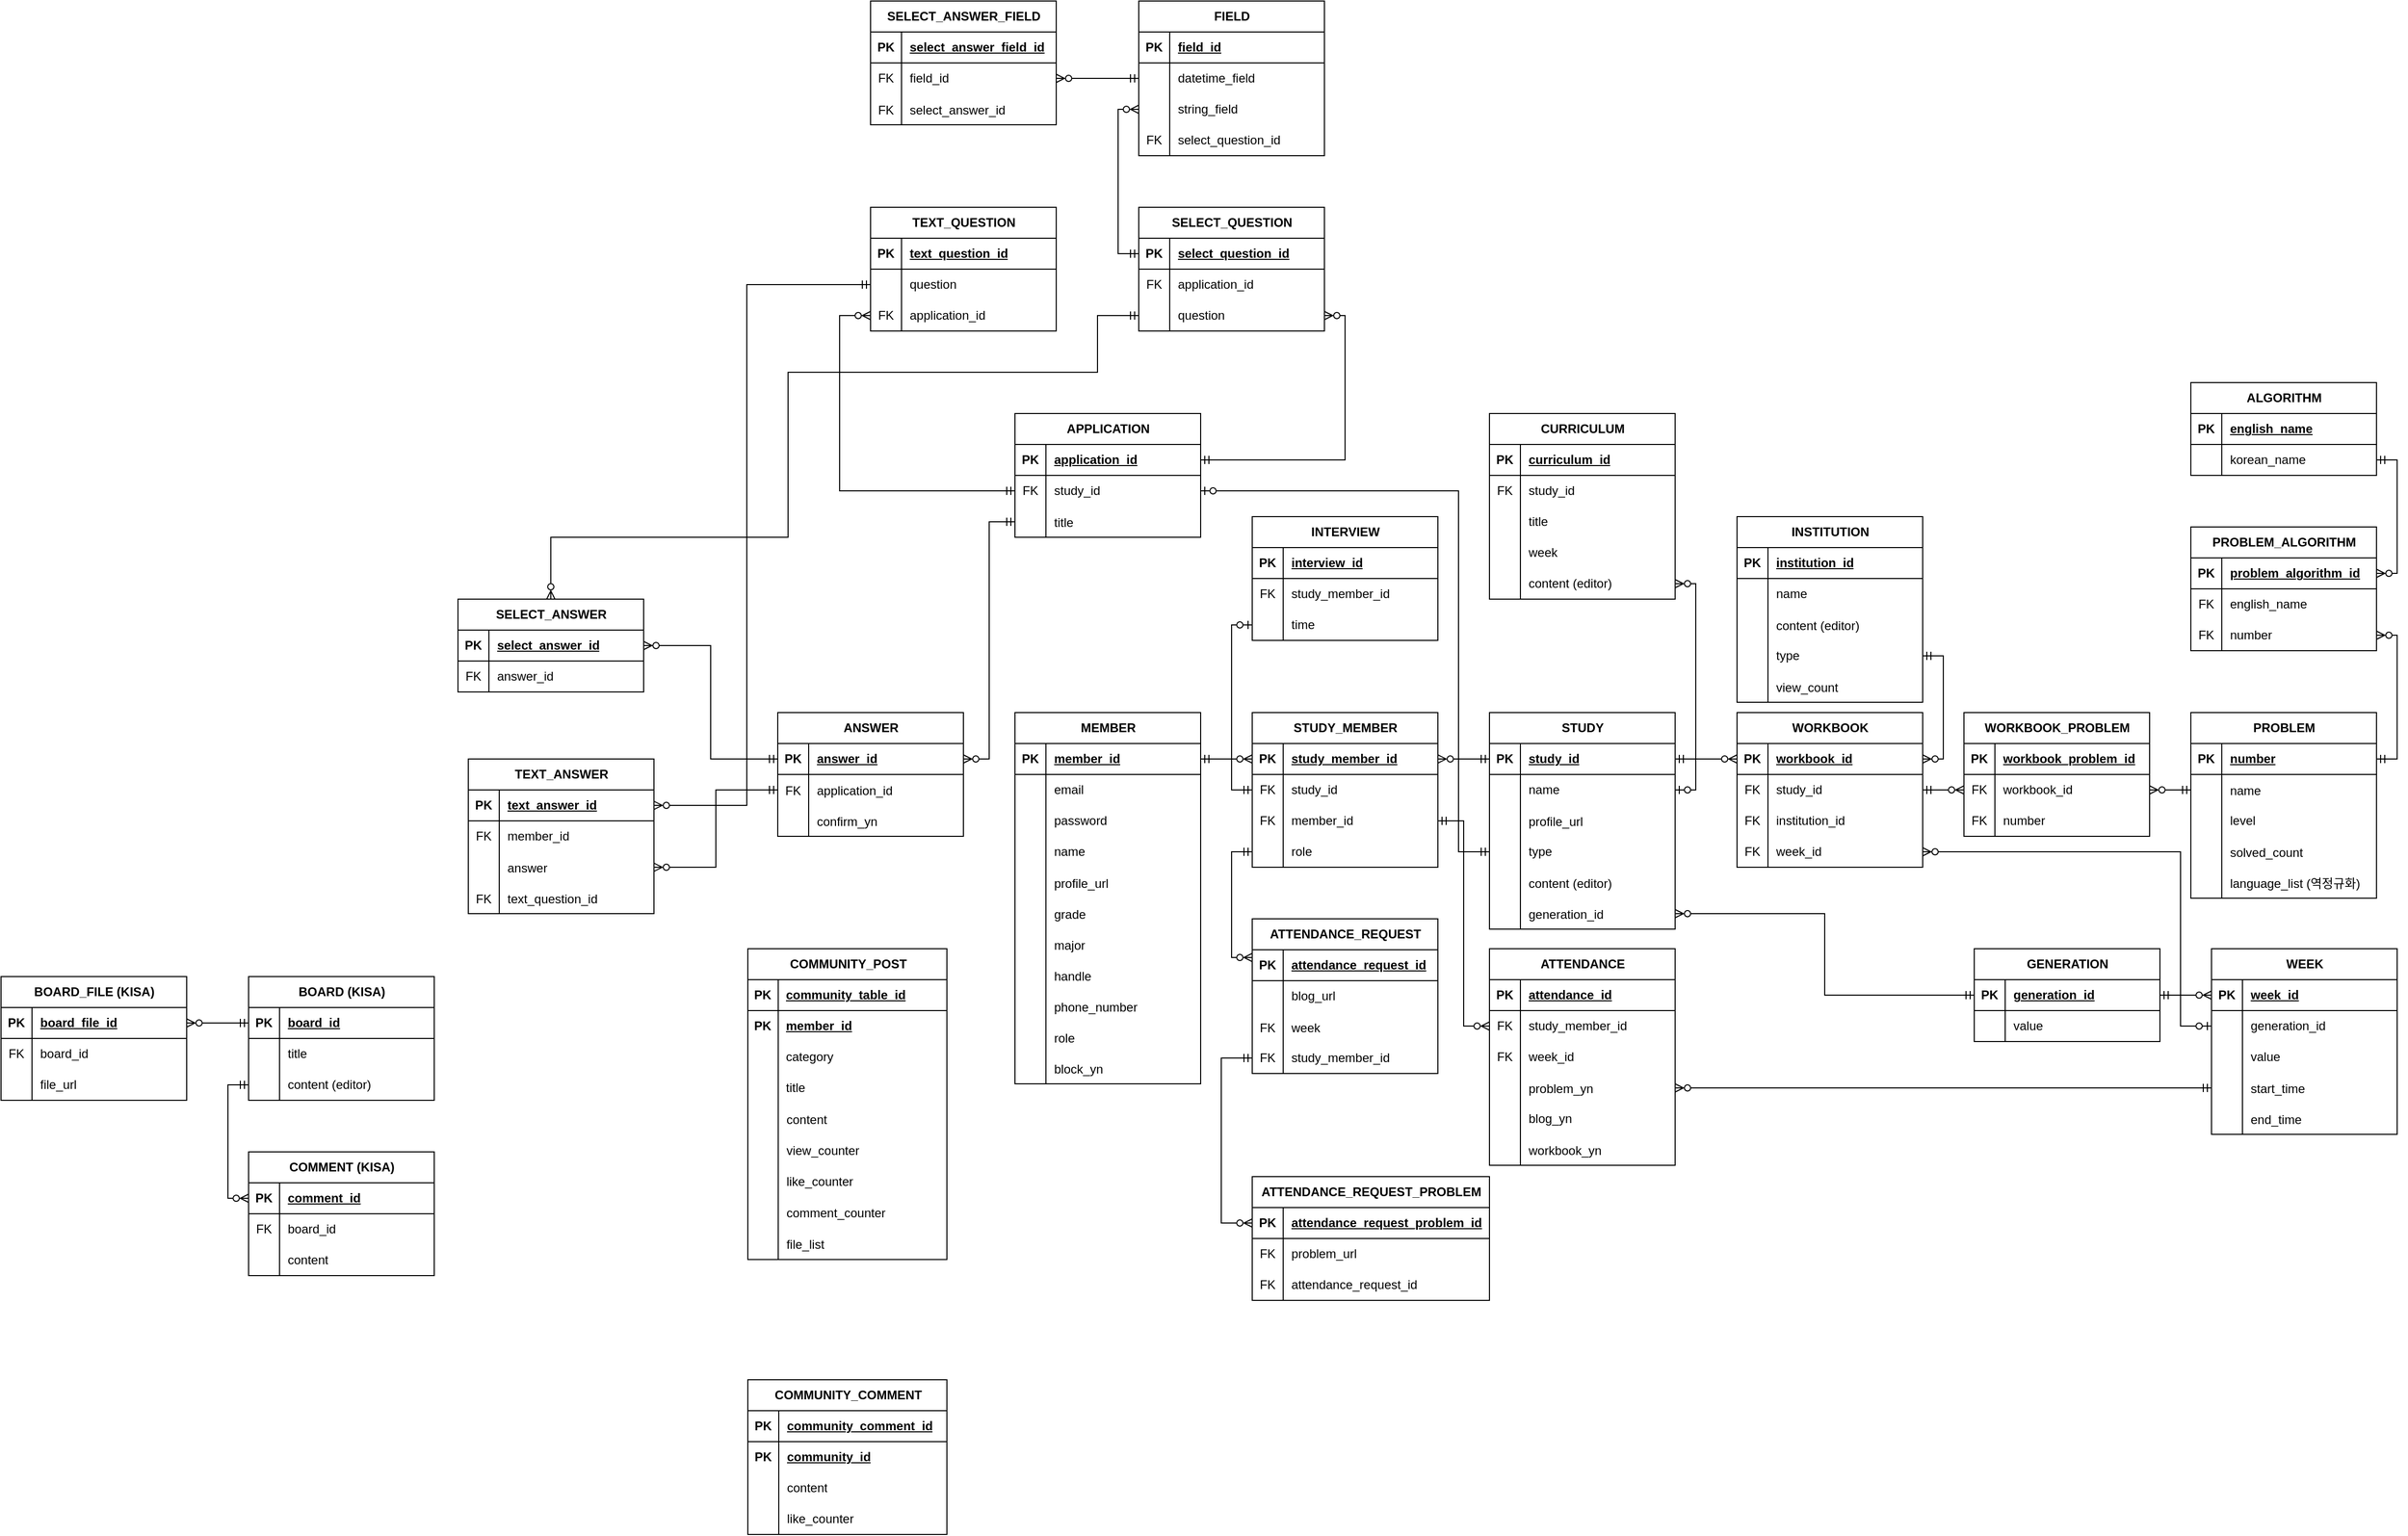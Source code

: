 <mxfile version="24.7.10" pages="3">
  <diagram name="Page-1" id="p2FRFJ9lyIOYuefSImwL">
    <mxGraphModel dx="1245" dy="3179" grid="0" gridSize="10" guides="1" tooltips="1" connect="1" arrows="1" fold="1" page="1" pageScale="1" pageWidth="3300" pageHeight="2339" math="0" shadow="0">
      <root>
        <mxCell id="0" />
        <mxCell id="1" parent="0" />
        <mxCell id="0ivpqbJttZ1SF5W7xNZ--1" value="MEMBER" style="shape=table;startSize=30;container=1;collapsible=1;childLayout=tableLayout;fixedRows=1;rowLines=0;fontStyle=1;align=center;resizeLast=1;html=1;" parent="1" vertex="1">
          <mxGeometry x="1306" y="-1423" width="180" height="360" as="geometry" />
        </mxCell>
        <mxCell id="0ivpqbJttZ1SF5W7xNZ--2" value="" style="shape=tableRow;horizontal=0;startSize=0;swimlaneHead=0;swimlaneBody=0;fillColor=none;collapsible=0;dropTarget=0;points=[[0,0.5],[1,0.5]];portConstraint=eastwest;top=0;left=0;right=0;bottom=1;" parent="0ivpqbJttZ1SF5W7xNZ--1" vertex="1">
          <mxGeometry y="30" width="180" height="30" as="geometry" />
        </mxCell>
        <mxCell id="0ivpqbJttZ1SF5W7xNZ--3" value="PK" style="shape=partialRectangle;connectable=0;fillColor=none;top=0;left=0;bottom=0;right=0;fontStyle=1;overflow=hidden;whiteSpace=wrap;html=1;" parent="0ivpqbJttZ1SF5W7xNZ--2" vertex="1">
          <mxGeometry width="30" height="30" as="geometry">
            <mxRectangle width="30" height="30" as="alternateBounds" />
          </mxGeometry>
        </mxCell>
        <mxCell id="0ivpqbJttZ1SF5W7xNZ--4" value="member_id" style="shape=partialRectangle;connectable=0;fillColor=none;top=0;left=0;bottom=0;right=0;align=left;spacingLeft=6;fontStyle=5;overflow=hidden;whiteSpace=wrap;html=1;" parent="0ivpqbJttZ1SF5W7xNZ--2" vertex="1">
          <mxGeometry x="30" width="150" height="30" as="geometry">
            <mxRectangle width="150" height="30" as="alternateBounds" />
          </mxGeometry>
        </mxCell>
        <mxCell id="0ivpqbJttZ1SF5W7xNZ--5" value="" style="shape=tableRow;horizontal=0;startSize=0;swimlaneHead=0;swimlaneBody=0;fillColor=none;collapsible=0;dropTarget=0;points=[[0,0.5],[1,0.5]];portConstraint=eastwest;top=0;left=0;right=0;bottom=0;" parent="0ivpqbJttZ1SF5W7xNZ--1" vertex="1">
          <mxGeometry y="60" width="180" height="30" as="geometry" />
        </mxCell>
        <mxCell id="0ivpqbJttZ1SF5W7xNZ--6" value="" style="shape=partialRectangle;connectable=0;fillColor=none;top=0;left=0;bottom=0;right=0;editable=1;overflow=hidden;whiteSpace=wrap;html=1;" parent="0ivpqbJttZ1SF5W7xNZ--5" vertex="1">
          <mxGeometry width="30" height="30" as="geometry">
            <mxRectangle width="30" height="30" as="alternateBounds" />
          </mxGeometry>
        </mxCell>
        <mxCell id="0ivpqbJttZ1SF5W7xNZ--7" value="email" style="shape=partialRectangle;connectable=0;fillColor=none;top=0;left=0;bottom=0;right=0;align=left;spacingLeft=6;overflow=hidden;whiteSpace=wrap;html=1;" parent="0ivpqbJttZ1SF5W7xNZ--5" vertex="1">
          <mxGeometry x="30" width="150" height="30" as="geometry">
            <mxRectangle width="150" height="30" as="alternateBounds" />
          </mxGeometry>
        </mxCell>
        <mxCell id="0ivpqbJttZ1SF5W7xNZ--8" value="" style="shape=tableRow;horizontal=0;startSize=0;swimlaneHead=0;swimlaneBody=0;fillColor=none;collapsible=0;dropTarget=0;points=[[0,0.5],[1,0.5]];portConstraint=eastwest;top=0;left=0;right=0;bottom=0;" parent="0ivpqbJttZ1SF5W7xNZ--1" vertex="1">
          <mxGeometry y="90" width="180" height="30" as="geometry" />
        </mxCell>
        <mxCell id="0ivpqbJttZ1SF5W7xNZ--9" value="" style="shape=partialRectangle;connectable=0;fillColor=none;top=0;left=0;bottom=0;right=0;editable=1;overflow=hidden;whiteSpace=wrap;html=1;" parent="0ivpqbJttZ1SF5W7xNZ--8" vertex="1">
          <mxGeometry width="30" height="30" as="geometry">
            <mxRectangle width="30" height="30" as="alternateBounds" />
          </mxGeometry>
        </mxCell>
        <mxCell id="0ivpqbJttZ1SF5W7xNZ--10" value="password" style="shape=partialRectangle;connectable=0;fillColor=none;top=0;left=0;bottom=0;right=0;align=left;spacingLeft=6;overflow=hidden;whiteSpace=wrap;html=1;" parent="0ivpqbJttZ1SF5W7xNZ--8" vertex="1">
          <mxGeometry x="30" width="150" height="30" as="geometry">
            <mxRectangle width="150" height="30" as="alternateBounds" />
          </mxGeometry>
        </mxCell>
        <mxCell id="0ivpqbJttZ1SF5W7xNZ--11" value="" style="shape=tableRow;horizontal=0;startSize=0;swimlaneHead=0;swimlaneBody=0;fillColor=none;collapsible=0;dropTarget=0;points=[[0,0.5],[1,0.5]];portConstraint=eastwest;top=0;left=0;right=0;bottom=0;" parent="0ivpqbJttZ1SF5W7xNZ--1" vertex="1">
          <mxGeometry y="120" width="180" height="30" as="geometry" />
        </mxCell>
        <mxCell id="0ivpqbJttZ1SF5W7xNZ--12" value="" style="shape=partialRectangle;connectable=0;fillColor=none;top=0;left=0;bottom=0;right=0;editable=1;overflow=hidden;whiteSpace=wrap;html=1;" parent="0ivpqbJttZ1SF5W7xNZ--11" vertex="1">
          <mxGeometry width="30" height="30" as="geometry">
            <mxRectangle width="30" height="30" as="alternateBounds" />
          </mxGeometry>
        </mxCell>
        <mxCell id="0ivpqbJttZ1SF5W7xNZ--13" value="name" style="shape=partialRectangle;connectable=0;fillColor=none;top=0;left=0;bottom=0;right=0;align=left;spacingLeft=6;overflow=hidden;whiteSpace=wrap;html=1;" parent="0ivpqbJttZ1SF5W7xNZ--11" vertex="1">
          <mxGeometry x="30" width="150" height="30" as="geometry">
            <mxRectangle width="150" height="30" as="alternateBounds" />
          </mxGeometry>
        </mxCell>
        <mxCell id="0ivpqbJttZ1SF5W7xNZ--14" value="" style="shape=tableRow;horizontal=0;startSize=0;swimlaneHead=0;swimlaneBody=0;fillColor=none;collapsible=0;dropTarget=0;points=[[0,0.5],[1,0.5]];portConstraint=eastwest;top=0;left=0;right=0;bottom=0;" parent="0ivpqbJttZ1SF5W7xNZ--1" vertex="1">
          <mxGeometry y="150" width="180" height="30" as="geometry" />
        </mxCell>
        <mxCell id="0ivpqbJttZ1SF5W7xNZ--15" value="" style="shape=partialRectangle;connectable=0;fillColor=none;top=0;left=0;bottom=0;right=0;editable=1;overflow=hidden;" parent="0ivpqbJttZ1SF5W7xNZ--14" vertex="1">
          <mxGeometry width="30" height="30" as="geometry">
            <mxRectangle width="30" height="30" as="alternateBounds" />
          </mxGeometry>
        </mxCell>
        <mxCell id="0ivpqbJttZ1SF5W7xNZ--16" value="profile_url" style="shape=partialRectangle;connectable=0;fillColor=none;top=0;left=0;bottom=0;right=0;align=left;spacingLeft=6;overflow=hidden;" parent="0ivpqbJttZ1SF5W7xNZ--14" vertex="1">
          <mxGeometry x="30" width="150" height="30" as="geometry">
            <mxRectangle width="150" height="30" as="alternateBounds" />
          </mxGeometry>
        </mxCell>
        <mxCell id="0ivpqbJttZ1SF5W7xNZ--17" value="" style="shape=tableRow;horizontal=0;startSize=0;swimlaneHead=0;swimlaneBody=0;fillColor=none;collapsible=0;dropTarget=0;points=[[0,0.5],[1,0.5]];portConstraint=eastwest;top=0;left=0;right=0;bottom=0;" parent="0ivpqbJttZ1SF5W7xNZ--1" vertex="1">
          <mxGeometry y="180" width="180" height="30" as="geometry" />
        </mxCell>
        <mxCell id="0ivpqbJttZ1SF5W7xNZ--18" value="" style="shape=partialRectangle;connectable=0;fillColor=none;top=0;left=0;bottom=0;right=0;editable=1;overflow=hidden;" parent="0ivpqbJttZ1SF5W7xNZ--17" vertex="1">
          <mxGeometry width="30" height="30" as="geometry">
            <mxRectangle width="30" height="30" as="alternateBounds" />
          </mxGeometry>
        </mxCell>
        <mxCell id="0ivpqbJttZ1SF5W7xNZ--19" value="grade" style="shape=partialRectangle;connectable=0;fillColor=none;top=0;left=0;bottom=0;right=0;align=left;spacingLeft=6;overflow=hidden;" parent="0ivpqbJttZ1SF5W7xNZ--17" vertex="1">
          <mxGeometry x="30" width="150" height="30" as="geometry">
            <mxRectangle width="150" height="30" as="alternateBounds" />
          </mxGeometry>
        </mxCell>
        <mxCell id="0ivpqbJttZ1SF5W7xNZ--20" value="" style="shape=tableRow;horizontal=0;startSize=0;swimlaneHead=0;swimlaneBody=0;fillColor=none;collapsible=0;dropTarget=0;points=[[0,0.5],[1,0.5]];portConstraint=eastwest;top=0;left=0;right=0;bottom=0;" parent="0ivpqbJttZ1SF5W7xNZ--1" vertex="1">
          <mxGeometry y="210" width="180" height="30" as="geometry" />
        </mxCell>
        <mxCell id="0ivpqbJttZ1SF5W7xNZ--21" value="" style="shape=partialRectangle;connectable=0;fillColor=none;top=0;left=0;bottom=0;right=0;editable=1;overflow=hidden;" parent="0ivpqbJttZ1SF5W7xNZ--20" vertex="1">
          <mxGeometry width="30" height="30" as="geometry">
            <mxRectangle width="30" height="30" as="alternateBounds" />
          </mxGeometry>
        </mxCell>
        <mxCell id="0ivpqbJttZ1SF5W7xNZ--22" value="major" style="shape=partialRectangle;connectable=0;fillColor=none;top=0;left=0;bottom=0;right=0;align=left;spacingLeft=6;overflow=hidden;" parent="0ivpqbJttZ1SF5W7xNZ--20" vertex="1">
          <mxGeometry x="30" width="150" height="30" as="geometry">
            <mxRectangle width="150" height="30" as="alternateBounds" />
          </mxGeometry>
        </mxCell>
        <mxCell id="0ivpqbJttZ1SF5W7xNZ--23" value="" style="shape=tableRow;horizontal=0;startSize=0;swimlaneHead=0;swimlaneBody=0;fillColor=none;collapsible=0;dropTarget=0;points=[[0,0.5],[1,0.5]];portConstraint=eastwest;top=0;left=0;right=0;bottom=0;" parent="0ivpqbJttZ1SF5W7xNZ--1" vertex="1">
          <mxGeometry y="240" width="180" height="30" as="geometry" />
        </mxCell>
        <mxCell id="0ivpqbJttZ1SF5W7xNZ--24" value="" style="shape=partialRectangle;connectable=0;fillColor=none;top=0;left=0;bottom=0;right=0;editable=1;overflow=hidden;" parent="0ivpqbJttZ1SF5W7xNZ--23" vertex="1">
          <mxGeometry width="30" height="30" as="geometry">
            <mxRectangle width="30" height="30" as="alternateBounds" />
          </mxGeometry>
        </mxCell>
        <mxCell id="0ivpqbJttZ1SF5W7xNZ--25" value="handle" style="shape=partialRectangle;connectable=0;fillColor=none;top=0;left=0;bottom=0;right=0;align=left;spacingLeft=6;overflow=hidden;" parent="0ivpqbJttZ1SF5W7xNZ--23" vertex="1">
          <mxGeometry x="30" width="150" height="30" as="geometry">
            <mxRectangle width="150" height="30" as="alternateBounds" />
          </mxGeometry>
        </mxCell>
        <mxCell id="0ivpqbJttZ1SF5W7xNZ--26" value="" style="shape=tableRow;horizontal=0;startSize=0;swimlaneHead=0;swimlaneBody=0;fillColor=none;collapsible=0;dropTarget=0;points=[[0,0.5],[1,0.5]];portConstraint=eastwest;top=0;left=0;right=0;bottom=0;" parent="0ivpqbJttZ1SF5W7xNZ--1" vertex="1">
          <mxGeometry y="270" width="180" height="30" as="geometry" />
        </mxCell>
        <mxCell id="0ivpqbJttZ1SF5W7xNZ--27" value="" style="shape=partialRectangle;connectable=0;fillColor=none;top=0;left=0;bottom=0;right=0;editable=1;overflow=hidden;" parent="0ivpqbJttZ1SF5W7xNZ--26" vertex="1">
          <mxGeometry width="30" height="30" as="geometry">
            <mxRectangle width="30" height="30" as="alternateBounds" />
          </mxGeometry>
        </mxCell>
        <mxCell id="0ivpqbJttZ1SF5W7xNZ--28" value="phone_number" style="shape=partialRectangle;connectable=0;fillColor=none;top=0;left=0;bottom=0;right=0;align=left;spacingLeft=6;overflow=hidden;" parent="0ivpqbJttZ1SF5W7xNZ--26" vertex="1">
          <mxGeometry x="30" width="150" height="30" as="geometry">
            <mxRectangle width="150" height="30" as="alternateBounds" />
          </mxGeometry>
        </mxCell>
        <mxCell id="0ivpqbJttZ1SF5W7xNZ--29" value="" style="shape=tableRow;horizontal=0;startSize=0;swimlaneHead=0;swimlaneBody=0;fillColor=none;collapsible=0;dropTarget=0;points=[[0,0.5],[1,0.5]];portConstraint=eastwest;top=0;left=0;right=0;bottom=0;" parent="0ivpqbJttZ1SF5W7xNZ--1" vertex="1">
          <mxGeometry y="300" width="180" height="30" as="geometry" />
        </mxCell>
        <mxCell id="0ivpqbJttZ1SF5W7xNZ--30" value="" style="shape=partialRectangle;connectable=0;fillColor=none;top=0;left=0;bottom=0;right=0;editable=1;overflow=hidden;" parent="0ivpqbJttZ1SF5W7xNZ--29" vertex="1">
          <mxGeometry width="30" height="30" as="geometry">
            <mxRectangle width="30" height="30" as="alternateBounds" />
          </mxGeometry>
        </mxCell>
        <mxCell id="0ivpqbJttZ1SF5W7xNZ--31" value="role" style="shape=partialRectangle;connectable=0;fillColor=none;top=0;left=0;bottom=0;right=0;align=left;spacingLeft=6;overflow=hidden;" parent="0ivpqbJttZ1SF5W7xNZ--29" vertex="1">
          <mxGeometry x="30" width="150" height="30" as="geometry">
            <mxRectangle width="150" height="30" as="alternateBounds" />
          </mxGeometry>
        </mxCell>
        <mxCell id="0ivpqbJttZ1SF5W7xNZ--32" value="" style="shape=tableRow;horizontal=0;startSize=0;swimlaneHead=0;swimlaneBody=0;fillColor=none;collapsible=0;dropTarget=0;points=[[0,0.5],[1,0.5]];portConstraint=eastwest;top=0;left=0;right=0;bottom=0;" parent="0ivpqbJttZ1SF5W7xNZ--1" vertex="1">
          <mxGeometry y="330" width="180" height="30" as="geometry" />
        </mxCell>
        <mxCell id="0ivpqbJttZ1SF5W7xNZ--33" value="" style="shape=partialRectangle;connectable=0;fillColor=none;top=0;left=0;bottom=0;right=0;editable=1;overflow=hidden;" parent="0ivpqbJttZ1SF5W7xNZ--32" vertex="1">
          <mxGeometry width="30" height="30" as="geometry">
            <mxRectangle width="30" height="30" as="alternateBounds" />
          </mxGeometry>
        </mxCell>
        <mxCell id="0ivpqbJttZ1SF5W7xNZ--34" value="block_yn" style="shape=partialRectangle;connectable=0;fillColor=none;top=0;left=0;bottom=0;right=0;align=left;spacingLeft=6;overflow=hidden;" parent="0ivpqbJttZ1SF5W7xNZ--32" vertex="1">
          <mxGeometry x="30" width="150" height="30" as="geometry">
            <mxRectangle width="150" height="30" as="alternateBounds" />
          </mxGeometry>
        </mxCell>
        <mxCell id="0ivpqbJttZ1SF5W7xNZ--35" value="ATTENDANCE" style="shape=table;startSize=30;container=1;collapsible=1;childLayout=tableLayout;fixedRows=1;rowLines=0;fontStyle=1;align=center;resizeLast=1;html=1;" parent="1" vertex="1">
          <mxGeometry x="1766" y="-1194" width="180" height="210" as="geometry" />
        </mxCell>
        <mxCell id="0ivpqbJttZ1SF5W7xNZ--36" value="" style="shape=tableRow;horizontal=0;startSize=0;swimlaneHead=0;swimlaneBody=0;fillColor=none;collapsible=0;dropTarget=0;points=[[0,0.5],[1,0.5]];portConstraint=eastwest;top=0;left=0;right=0;bottom=1;" parent="0ivpqbJttZ1SF5W7xNZ--35" vertex="1">
          <mxGeometry y="30" width="180" height="30" as="geometry" />
        </mxCell>
        <mxCell id="0ivpqbJttZ1SF5W7xNZ--37" value="PK" style="shape=partialRectangle;connectable=0;fillColor=none;top=0;left=0;bottom=0;right=0;fontStyle=1;overflow=hidden;whiteSpace=wrap;html=1;" parent="0ivpqbJttZ1SF5W7xNZ--36" vertex="1">
          <mxGeometry width="30" height="30" as="geometry">
            <mxRectangle width="30" height="30" as="alternateBounds" />
          </mxGeometry>
        </mxCell>
        <mxCell id="0ivpqbJttZ1SF5W7xNZ--38" value="attendance_id" style="shape=partialRectangle;connectable=0;fillColor=none;top=0;left=0;bottom=0;right=0;align=left;spacingLeft=6;fontStyle=5;overflow=hidden;whiteSpace=wrap;html=1;" parent="0ivpqbJttZ1SF5W7xNZ--36" vertex="1">
          <mxGeometry x="30" width="150" height="30" as="geometry">
            <mxRectangle width="150" height="30" as="alternateBounds" />
          </mxGeometry>
        </mxCell>
        <mxCell id="0ivpqbJttZ1SF5W7xNZ--39" value="" style="shape=tableRow;horizontal=0;startSize=0;swimlaneHead=0;swimlaneBody=0;fillColor=none;collapsible=0;dropTarget=0;points=[[0,0.5],[1,0.5]];portConstraint=eastwest;top=0;left=0;right=0;bottom=0;" parent="0ivpqbJttZ1SF5W7xNZ--35" vertex="1">
          <mxGeometry y="60" width="180" height="30" as="geometry" />
        </mxCell>
        <mxCell id="0ivpqbJttZ1SF5W7xNZ--40" value="FK" style="shape=partialRectangle;connectable=0;fillColor=none;top=0;left=0;bottom=0;right=0;editable=1;overflow=hidden;whiteSpace=wrap;html=1;" parent="0ivpqbJttZ1SF5W7xNZ--39" vertex="1">
          <mxGeometry width="30" height="30" as="geometry">
            <mxRectangle width="30" height="30" as="alternateBounds" />
          </mxGeometry>
        </mxCell>
        <mxCell id="0ivpqbJttZ1SF5W7xNZ--41" value="study_member_id" style="shape=partialRectangle;connectable=0;fillColor=none;top=0;left=0;bottom=0;right=0;align=left;spacingLeft=6;overflow=hidden;whiteSpace=wrap;html=1;" parent="0ivpqbJttZ1SF5W7xNZ--39" vertex="1">
          <mxGeometry x="30" width="150" height="30" as="geometry">
            <mxRectangle width="150" height="30" as="alternateBounds" />
          </mxGeometry>
        </mxCell>
        <mxCell id="0ivpqbJttZ1SF5W7xNZ--42" value="" style="shape=tableRow;horizontal=0;startSize=0;swimlaneHead=0;swimlaneBody=0;fillColor=none;collapsible=0;dropTarget=0;points=[[0,0.5],[1,0.5]];portConstraint=eastwest;top=0;left=0;right=0;bottom=0;" parent="0ivpqbJttZ1SF5W7xNZ--35" vertex="1">
          <mxGeometry y="90" width="180" height="30" as="geometry" />
        </mxCell>
        <mxCell id="0ivpqbJttZ1SF5W7xNZ--43" value="FK" style="shape=partialRectangle;connectable=0;fillColor=none;top=0;left=0;bottom=0;right=0;editable=1;overflow=hidden;whiteSpace=wrap;html=1;" parent="0ivpqbJttZ1SF5W7xNZ--42" vertex="1">
          <mxGeometry width="30" height="30" as="geometry">
            <mxRectangle width="30" height="30" as="alternateBounds" />
          </mxGeometry>
        </mxCell>
        <mxCell id="0ivpqbJttZ1SF5W7xNZ--44" value="week_id" style="shape=partialRectangle;connectable=0;fillColor=none;top=0;left=0;bottom=0;right=0;align=left;spacingLeft=6;overflow=hidden;whiteSpace=wrap;html=1;" parent="0ivpqbJttZ1SF5W7xNZ--42" vertex="1">
          <mxGeometry x="30" width="150" height="30" as="geometry">
            <mxRectangle width="150" height="30" as="alternateBounds" />
          </mxGeometry>
        </mxCell>
        <mxCell id="0ivpqbJttZ1SF5W7xNZ--45" value="" style="shape=tableRow;horizontal=0;startSize=0;swimlaneHead=0;swimlaneBody=0;fillColor=none;collapsible=0;dropTarget=0;points=[[0,0.5],[1,0.5]];portConstraint=eastwest;top=0;left=0;right=0;bottom=0;" parent="0ivpqbJttZ1SF5W7xNZ--35" vertex="1">
          <mxGeometry y="120" width="180" height="30" as="geometry" />
        </mxCell>
        <mxCell id="0ivpqbJttZ1SF5W7xNZ--46" value="" style="shape=partialRectangle;connectable=0;fillColor=none;top=0;left=0;bottom=0;right=0;editable=1;overflow=hidden;" parent="0ivpqbJttZ1SF5W7xNZ--45" vertex="1">
          <mxGeometry width="30" height="30" as="geometry">
            <mxRectangle width="30" height="30" as="alternateBounds" />
          </mxGeometry>
        </mxCell>
        <mxCell id="0ivpqbJttZ1SF5W7xNZ--47" value="problem_yn" style="shape=partialRectangle;connectable=0;fillColor=none;top=0;left=0;bottom=0;right=0;align=left;spacingLeft=6;overflow=hidden;" parent="0ivpqbJttZ1SF5W7xNZ--45" vertex="1">
          <mxGeometry x="30" width="150" height="30" as="geometry">
            <mxRectangle width="150" height="30" as="alternateBounds" />
          </mxGeometry>
        </mxCell>
        <mxCell id="0ivpqbJttZ1SF5W7xNZ--48" value="" style="shape=tableRow;horizontal=0;startSize=0;swimlaneHead=0;swimlaneBody=0;fillColor=none;collapsible=0;dropTarget=0;points=[[0,0.5],[1,0.5]];portConstraint=eastwest;top=0;left=0;right=0;bottom=0;" parent="0ivpqbJttZ1SF5W7xNZ--35" vertex="1">
          <mxGeometry y="150" width="180" height="30" as="geometry" />
        </mxCell>
        <mxCell id="0ivpqbJttZ1SF5W7xNZ--49" value="" style="shape=partialRectangle;connectable=0;fillColor=none;top=0;left=0;bottom=0;right=0;editable=1;overflow=hidden;whiteSpace=wrap;html=1;" parent="0ivpqbJttZ1SF5W7xNZ--48" vertex="1">
          <mxGeometry width="30" height="30" as="geometry">
            <mxRectangle width="30" height="30" as="alternateBounds" />
          </mxGeometry>
        </mxCell>
        <mxCell id="0ivpqbJttZ1SF5W7xNZ--50" value="blog_yn" style="shape=partialRectangle;connectable=0;fillColor=none;top=0;left=0;bottom=0;right=0;align=left;spacingLeft=6;overflow=hidden;whiteSpace=wrap;html=1;" parent="0ivpqbJttZ1SF5W7xNZ--48" vertex="1">
          <mxGeometry x="30" width="150" height="30" as="geometry">
            <mxRectangle width="150" height="30" as="alternateBounds" />
          </mxGeometry>
        </mxCell>
        <mxCell id="0ivpqbJttZ1SF5W7xNZ--51" value="" style="shape=tableRow;horizontal=0;startSize=0;swimlaneHead=0;swimlaneBody=0;fillColor=none;collapsible=0;dropTarget=0;points=[[0,0.5],[1,0.5]];portConstraint=eastwest;top=0;left=0;right=0;bottom=0;" parent="0ivpqbJttZ1SF5W7xNZ--35" vertex="1">
          <mxGeometry y="180" width="180" height="30" as="geometry" />
        </mxCell>
        <mxCell id="0ivpqbJttZ1SF5W7xNZ--52" value="" style="shape=partialRectangle;connectable=0;fillColor=none;top=0;left=0;bottom=0;right=0;editable=1;overflow=hidden;" parent="0ivpqbJttZ1SF5W7xNZ--51" vertex="1">
          <mxGeometry width="30" height="30" as="geometry">
            <mxRectangle width="30" height="30" as="alternateBounds" />
          </mxGeometry>
        </mxCell>
        <mxCell id="0ivpqbJttZ1SF5W7xNZ--53" value="workbook_yn" style="shape=partialRectangle;connectable=0;fillColor=none;top=0;left=0;bottom=0;right=0;align=left;spacingLeft=6;overflow=hidden;" parent="0ivpqbJttZ1SF5W7xNZ--51" vertex="1">
          <mxGeometry x="30" width="150" height="30" as="geometry">
            <mxRectangle width="150" height="30" as="alternateBounds" />
          </mxGeometry>
        </mxCell>
        <mxCell id="0ivpqbJttZ1SF5W7xNZ--54" value="CURRICULUM" style="shape=table;startSize=30;container=1;collapsible=1;childLayout=tableLayout;fixedRows=1;rowLines=0;fontStyle=1;align=center;resizeLast=1;html=1;" parent="1" vertex="1">
          <mxGeometry x="1766" y="-1713" width="180" height="180" as="geometry" />
        </mxCell>
        <mxCell id="0ivpqbJttZ1SF5W7xNZ--55" value="" style="shape=tableRow;horizontal=0;startSize=0;swimlaneHead=0;swimlaneBody=0;fillColor=none;collapsible=0;dropTarget=0;points=[[0,0.5],[1,0.5]];portConstraint=eastwest;top=0;left=0;right=0;bottom=1;" parent="0ivpqbJttZ1SF5W7xNZ--54" vertex="1">
          <mxGeometry y="30" width="180" height="30" as="geometry" />
        </mxCell>
        <mxCell id="0ivpqbJttZ1SF5W7xNZ--56" value="PK" style="shape=partialRectangle;connectable=0;fillColor=none;top=0;left=0;bottom=0;right=0;fontStyle=1;overflow=hidden;whiteSpace=wrap;html=1;" parent="0ivpqbJttZ1SF5W7xNZ--55" vertex="1">
          <mxGeometry width="30" height="30" as="geometry">
            <mxRectangle width="30" height="30" as="alternateBounds" />
          </mxGeometry>
        </mxCell>
        <mxCell id="0ivpqbJttZ1SF5W7xNZ--57" value="curriculum_id" style="shape=partialRectangle;connectable=0;fillColor=none;top=0;left=0;bottom=0;right=0;align=left;spacingLeft=6;fontStyle=5;overflow=hidden;whiteSpace=wrap;html=1;" parent="0ivpqbJttZ1SF5W7xNZ--55" vertex="1">
          <mxGeometry x="30" width="150" height="30" as="geometry">
            <mxRectangle width="150" height="30" as="alternateBounds" />
          </mxGeometry>
        </mxCell>
        <mxCell id="0ivpqbJttZ1SF5W7xNZ--58" value="" style="shape=tableRow;horizontal=0;startSize=0;swimlaneHead=0;swimlaneBody=0;fillColor=none;collapsible=0;dropTarget=0;points=[[0,0.5],[1,0.5]];portConstraint=eastwest;top=0;left=0;right=0;bottom=0;" parent="0ivpqbJttZ1SF5W7xNZ--54" vertex="1">
          <mxGeometry y="60" width="180" height="30" as="geometry" />
        </mxCell>
        <mxCell id="0ivpqbJttZ1SF5W7xNZ--59" value="FK" style="shape=partialRectangle;connectable=0;fillColor=none;top=0;left=0;bottom=0;right=0;fontStyle=0;overflow=hidden;whiteSpace=wrap;html=1;" parent="0ivpqbJttZ1SF5W7xNZ--58" vertex="1">
          <mxGeometry width="30" height="30" as="geometry">
            <mxRectangle width="30" height="30" as="alternateBounds" />
          </mxGeometry>
        </mxCell>
        <mxCell id="0ivpqbJttZ1SF5W7xNZ--60" value="study_id" style="shape=partialRectangle;connectable=0;fillColor=none;top=0;left=0;bottom=0;right=0;align=left;spacingLeft=6;fontStyle=0;overflow=hidden;whiteSpace=wrap;html=1;" parent="0ivpqbJttZ1SF5W7xNZ--58" vertex="1">
          <mxGeometry x="30" width="150" height="30" as="geometry">
            <mxRectangle width="150" height="30" as="alternateBounds" />
          </mxGeometry>
        </mxCell>
        <mxCell id="0ivpqbJttZ1SF5W7xNZ--61" value="" style="shape=tableRow;horizontal=0;startSize=0;swimlaneHead=0;swimlaneBody=0;fillColor=none;collapsible=0;dropTarget=0;points=[[0,0.5],[1,0.5]];portConstraint=eastwest;top=0;left=0;right=0;bottom=0;" parent="0ivpqbJttZ1SF5W7xNZ--54" vertex="1">
          <mxGeometry y="90" width="180" height="30" as="geometry" />
        </mxCell>
        <mxCell id="0ivpqbJttZ1SF5W7xNZ--62" value="" style="shape=partialRectangle;connectable=0;fillColor=none;top=0;left=0;bottom=0;right=0;editable=1;overflow=hidden;whiteSpace=wrap;html=1;" parent="0ivpqbJttZ1SF5W7xNZ--61" vertex="1">
          <mxGeometry width="30" height="30" as="geometry">
            <mxRectangle width="30" height="30" as="alternateBounds" />
          </mxGeometry>
        </mxCell>
        <mxCell id="0ivpqbJttZ1SF5W7xNZ--63" value="title" style="shape=partialRectangle;connectable=0;fillColor=none;top=0;left=0;bottom=0;right=0;align=left;spacingLeft=6;overflow=hidden;whiteSpace=wrap;html=1;" parent="0ivpqbJttZ1SF5W7xNZ--61" vertex="1">
          <mxGeometry x="30" width="150" height="30" as="geometry">
            <mxRectangle width="150" height="30" as="alternateBounds" />
          </mxGeometry>
        </mxCell>
        <mxCell id="0ivpqbJttZ1SF5W7xNZ--64" value="" style="shape=tableRow;horizontal=0;startSize=0;swimlaneHead=0;swimlaneBody=0;fillColor=none;collapsible=0;dropTarget=0;points=[[0,0.5],[1,0.5]];portConstraint=eastwest;top=0;left=0;right=0;bottom=0;" parent="0ivpqbJttZ1SF5W7xNZ--54" vertex="1">
          <mxGeometry y="120" width="180" height="30" as="geometry" />
        </mxCell>
        <mxCell id="0ivpqbJttZ1SF5W7xNZ--65" value="" style="shape=partialRectangle;connectable=0;fillColor=none;top=0;left=0;bottom=0;right=0;editable=1;overflow=hidden;whiteSpace=wrap;html=1;" parent="0ivpqbJttZ1SF5W7xNZ--64" vertex="1">
          <mxGeometry width="30" height="30" as="geometry">
            <mxRectangle width="30" height="30" as="alternateBounds" />
          </mxGeometry>
        </mxCell>
        <mxCell id="0ivpqbJttZ1SF5W7xNZ--66" value="week" style="shape=partialRectangle;connectable=0;fillColor=none;top=0;left=0;bottom=0;right=0;align=left;spacingLeft=6;overflow=hidden;whiteSpace=wrap;html=1;" parent="0ivpqbJttZ1SF5W7xNZ--64" vertex="1">
          <mxGeometry x="30" width="150" height="30" as="geometry">
            <mxRectangle width="150" height="30" as="alternateBounds" />
          </mxGeometry>
        </mxCell>
        <mxCell id="0ivpqbJttZ1SF5W7xNZ--67" value="" style="shape=tableRow;horizontal=0;startSize=0;swimlaneHead=0;swimlaneBody=0;fillColor=none;collapsible=0;dropTarget=0;points=[[0,0.5],[1,0.5]];portConstraint=eastwest;top=0;left=0;right=0;bottom=0;" parent="0ivpqbJttZ1SF5W7xNZ--54" vertex="1">
          <mxGeometry y="150" width="180" height="30" as="geometry" />
        </mxCell>
        <mxCell id="0ivpqbJttZ1SF5W7xNZ--68" value="" style="shape=partialRectangle;connectable=0;fillColor=none;top=0;left=0;bottom=0;right=0;editable=1;overflow=hidden;whiteSpace=wrap;html=1;" parent="0ivpqbJttZ1SF5W7xNZ--67" vertex="1">
          <mxGeometry width="30" height="30" as="geometry">
            <mxRectangle width="30" height="30" as="alternateBounds" />
          </mxGeometry>
        </mxCell>
        <mxCell id="0ivpqbJttZ1SF5W7xNZ--69" value="content (editor)" style="shape=partialRectangle;connectable=0;fillColor=none;top=0;left=0;bottom=0;right=0;align=left;spacingLeft=6;overflow=hidden;whiteSpace=wrap;html=1;" parent="0ivpqbJttZ1SF5W7xNZ--67" vertex="1">
          <mxGeometry x="30" width="150" height="30" as="geometry">
            <mxRectangle width="150" height="30" as="alternateBounds" />
          </mxGeometry>
        </mxCell>
        <mxCell id="0ivpqbJttZ1SF5W7xNZ--70" value="ATTENDANCE_REQUEST" style="shape=table;startSize=30;container=1;collapsible=1;childLayout=tableLayout;fixedRows=1;rowLines=0;fontStyle=1;align=center;resizeLast=1;html=1;" parent="1" vertex="1">
          <mxGeometry x="1536" y="-1223" width="180" height="150" as="geometry" />
        </mxCell>
        <mxCell id="0ivpqbJttZ1SF5W7xNZ--71" value="" style="shape=tableRow;horizontal=0;startSize=0;swimlaneHead=0;swimlaneBody=0;fillColor=none;collapsible=0;dropTarget=0;points=[[0,0.5],[1,0.5]];portConstraint=eastwest;top=0;left=0;right=0;bottom=1;" parent="0ivpqbJttZ1SF5W7xNZ--70" vertex="1">
          <mxGeometry y="30" width="180" height="30" as="geometry" />
        </mxCell>
        <mxCell id="0ivpqbJttZ1SF5W7xNZ--72" value="PK" style="shape=partialRectangle;connectable=0;fillColor=none;top=0;left=0;bottom=0;right=0;fontStyle=1;overflow=hidden;whiteSpace=wrap;html=1;" parent="0ivpqbJttZ1SF5W7xNZ--71" vertex="1">
          <mxGeometry width="30" height="30" as="geometry">
            <mxRectangle width="30" height="30" as="alternateBounds" />
          </mxGeometry>
        </mxCell>
        <mxCell id="0ivpqbJttZ1SF5W7xNZ--73" value="attendance_request_id" style="shape=partialRectangle;connectable=0;fillColor=none;top=0;left=0;bottom=0;right=0;align=left;spacingLeft=6;fontStyle=5;overflow=hidden;whiteSpace=wrap;html=1;" parent="0ivpqbJttZ1SF5W7xNZ--71" vertex="1">
          <mxGeometry x="30" width="150" height="30" as="geometry">
            <mxRectangle width="150" height="30" as="alternateBounds" />
          </mxGeometry>
        </mxCell>
        <mxCell id="0ivpqbJttZ1SF5W7xNZ--74" value="" style="shape=tableRow;horizontal=0;startSize=0;swimlaneHead=0;swimlaneBody=0;fillColor=none;collapsible=0;dropTarget=0;points=[[0,0.5],[1,0.5]];portConstraint=eastwest;top=0;left=0;right=0;bottom=0;" parent="0ivpqbJttZ1SF5W7xNZ--70" vertex="1">
          <mxGeometry y="60" width="180" height="30" as="geometry" />
        </mxCell>
        <mxCell id="0ivpqbJttZ1SF5W7xNZ--75" value="" style="shape=partialRectangle;connectable=0;fillColor=none;top=0;left=0;bottom=0;right=0;editable=1;overflow=hidden;whiteSpace=wrap;html=1;" parent="0ivpqbJttZ1SF5W7xNZ--74" vertex="1">
          <mxGeometry width="30" height="30" as="geometry">
            <mxRectangle width="30" height="30" as="alternateBounds" />
          </mxGeometry>
        </mxCell>
        <mxCell id="0ivpqbJttZ1SF5W7xNZ--76" value="blog_url" style="shape=partialRectangle;connectable=0;fillColor=none;top=0;left=0;bottom=0;right=0;align=left;spacingLeft=6;overflow=hidden;whiteSpace=wrap;html=1;" parent="0ivpqbJttZ1SF5W7xNZ--74" vertex="1">
          <mxGeometry x="30" width="150" height="30" as="geometry">
            <mxRectangle width="150" height="30" as="alternateBounds" />
          </mxGeometry>
        </mxCell>
        <mxCell id="0ivpqbJttZ1SF5W7xNZ--77" value="" style="shape=tableRow;horizontal=0;startSize=0;swimlaneHead=0;swimlaneBody=0;fillColor=none;collapsible=0;dropTarget=0;points=[[0,0.5],[1,0.5]];portConstraint=eastwest;top=0;left=0;right=0;bottom=0;" parent="0ivpqbJttZ1SF5W7xNZ--70" vertex="1">
          <mxGeometry y="90" width="180" height="30" as="geometry" />
        </mxCell>
        <mxCell id="0ivpqbJttZ1SF5W7xNZ--78" value="FK" style="shape=partialRectangle;connectable=0;fillColor=none;top=0;left=0;bottom=0;right=0;editable=1;overflow=hidden;" parent="0ivpqbJttZ1SF5W7xNZ--77" vertex="1">
          <mxGeometry width="30" height="30" as="geometry">
            <mxRectangle width="30" height="30" as="alternateBounds" />
          </mxGeometry>
        </mxCell>
        <mxCell id="0ivpqbJttZ1SF5W7xNZ--79" value="week" style="shape=partialRectangle;connectable=0;fillColor=none;top=0;left=0;bottom=0;right=0;align=left;spacingLeft=6;overflow=hidden;" parent="0ivpqbJttZ1SF5W7xNZ--77" vertex="1">
          <mxGeometry x="30" width="150" height="30" as="geometry">
            <mxRectangle width="150" height="30" as="alternateBounds" />
          </mxGeometry>
        </mxCell>
        <mxCell id="0ivpqbJttZ1SF5W7xNZ--80" value="" style="shape=tableRow;horizontal=0;startSize=0;swimlaneHead=0;swimlaneBody=0;fillColor=none;collapsible=0;dropTarget=0;points=[[0,0.5],[1,0.5]];portConstraint=eastwest;top=0;left=0;right=0;bottom=0;" parent="0ivpqbJttZ1SF5W7xNZ--70" vertex="1">
          <mxGeometry y="120" width="180" height="30" as="geometry" />
        </mxCell>
        <mxCell id="0ivpqbJttZ1SF5W7xNZ--81" value="FK" style="shape=partialRectangle;connectable=0;fillColor=none;top=0;left=0;bottom=0;right=0;editable=1;overflow=hidden;whiteSpace=wrap;html=1;" parent="0ivpqbJttZ1SF5W7xNZ--80" vertex="1">
          <mxGeometry width="30" height="30" as="geometry">
            <mxRectangle width="30" height="30" as="alternateBounds" />
          </mxGeometry>
        </mxCell>
        <mxCell id="0ivpqbJttZ1SF5W7xNZ--82" value="study_member_id" style="shape=partialRectangle;connectable=0;fillColor=none;top=0;left=0;bottom=0;right=0;align=left;spacingLeft=6;overflow=hidden;whiteSpace=wrap;html=1;" parent="0ivpqbJttZ1SF5W7xNZ--80" vertex="1">
          <mxGeometry x="30" width="150" height="30" as="geometry">
            <mxRectangle width="150" height="30" as="alternateBounds" />
          </mxGeometry>
        </mxCell>
        <mxCell id="0ivpqbJttZ1SF5W7xNZ--83" value="STUDY" style="shape=table;startSize=30;container=1;collapsible=1;childLayout=tableLayout;fixedRows=1;rowLines=0;fontStyle=1;align=center;resizeLast=1;html=1;" parent="1" vertex="1">
          <mxGeometry x="1766" y="-1423" width="180" height="210" as="geometry" />
        </mxCell>
        <mxCell id="0ivpqbJttZ1SF5W7xNZ--84" value="" style="shape=tableRow;horizontal=0;startSize=0;swimlaneHead=0;swimlaneBody=0;fillColor=none;collapsible=0;dropTarget=0;points=[[0,0.5],[1,0.5]];portConstraint=eastwest;top=0;left=0;right=0;bottom=1;" parent="0ivpqbJttZ1SF5W7xNZ--83" vertex="1">
          <mxGeometry y="30" width="180" height="30" as="geometry" />
        </mxCell>
        <mxCell id="0ivpqbJttZ1SF5W7xNZ--85" value="PK" style="shape=partialRectangle;connectable=0;fillColor=none;top=0;left=0;bottom=0;right=0;fontStyle=1;overflow=hidden;whiteSpace=wrap;html=1;" parent="0ivpqbJttZ1SF5W7xNZ--84" vertex="1">
          <mxGeometry width="30" height="30" as="geometry">
            <mxRectangle width="30" height="30" as="alternateBounds" />
          </mxGeometry>
        </mxCell>
        <mxCell id="0ivpqbJttZ1SF5W7xNZ--86" value="study_id" style="shape=partialRectangle;connectable=0;fillColor=none;top=0;left=0;bottom=0;right=0;align=left;spacingLeft=6;fontStyle=5;overflow=hidden;whiteSpace=wrap;html=1;" parent="0ivpqbJttZ1SF5W7xNZ--84" vertex="1">
          <mxGeometry x="30" width="150" height="30" as="geometry">
            <mxRectangle width="150" height="30" as="alternateBounds" />
          </mxGeometry>
        </mxCell>
        <mxCell id="0ivpqbJttZ1SF5W7xNZ--87" value="" style="shape=tableRow;horizontal=0;startSize=0;swimlaneHead=0;swimlaneBody=0;fillColor=none;collapsible=0;dropTarget=0;points=[[0,0.5],[1,0.5]];portConstraint=eastwest;top=0;left=0;right=0;bottom=0;" parent="0ivpqbJttZ1SF5W7xNZ--83" vertex="1">
          <mxGeometry y="60" width="180" height="30" as="geometry" />
        </mxCell>
        <mxCell id="0ivpqbJttZ1SF5W7xNZ--88" value="" style="shape=partialRectangle;connectable=0;fillColor=none;top=0;left=0;bottom=0;right=0;editable=1;overflow=hidden;whiteSpace=wrap;html=1;" parent="0ivpqbJttZ1SF5W7xNZ--87" vertex="1">
          <mxGeometry width="30" height="30" as="geometry">
            <mxRectangle width="30" height="30" as="alternateBounds" />
          </mxGeometry>
        </mxCell>
        <mxCell id="0ivpqbJttZ1SF5W7xNZ--89" value="name" style="shape=partialRectangle;connectable=0;fillColor=none;top=0;left=0;bottom=0;right=0;align=left;spacingLeft=6;overflow=hidden;whiteSpace=wrap;html=1;" parent="0ivpqbJttZ1SF5W7xNZ--87" vertex="1">
          <mxGeometry x="30" width="150" height="30" as="geometry">
            <mxRectangle width="150" height="30" as="alternateBounds" />
          </mxGeometry>
        </mxCell>
        <mxCell id="0ivpqbJttZ1SF5W7xNZ--90" value="" style="shape=tableRow;horizontal=0;startSize=0;swimlaneHead=0;swimlaneBody=0;fillColor=none;collapsible=0;dropTarget=0;points=[[0,0.5],[1,0.5]];portConstraint=eastwest;top=0;left=0;right=0;bottom=0;" parent="0ivpqbJttZ1SF5W7xNZ--83" vertex="1">
          <mxGeometry y="90" width="180" height="30" as="geometry" />
        </mxCell>
        <mxCell id="0ivpqbJttZ1SF5W7xNZ--91" value="" style="shape=partialRectangle;connectable=0;fillColor=none;top=0;left=0;bottom=0;right=0;editable=1;overflow=hidden;" parent="0ivpqbJttZ1SF5W7xNZ--90" vertex="1">
          <mxGeometry width="30" height="30" as="geometry">
            <mxRectangle width="30" height="30" as="alternateBounds" />
          </mxGeometry>
        </mxCell>
        <mxCell id="0ivpqbJttZ1SF5W7xNZ--92" value="profile_url" style="shape=partialRectangle;connectable=0;fillColor=none;top=0;left=0;bottom=0;right=0;align=left;spacingLeft=6;overflow=hidden;" parent="0ivpqbJttZ1SF5W7xNZ--90" vertex="1">
          <mxGeometry x="30" width="150" height="30" as="geometry">
            <mxRectangle width="150" height="30" as="alternateBounds" />
          </mxGeometry>
        </mxCell>
        <mxCell id="0ivpqbJttZ1SF5W7xNZ--93" value="" style="shape=tableRow;horizontal=0;startSize=0;swimlaneHead=0;swimlaneBody=0;fillColor=none;collapsible=0;dropTarget=0;points=[[0,0.5],[1,0.5]];portConstraint=eastwest;top=0;left=0;right=0;bottom=0;" parent="0ivpqbJttZ1SF5W7xNZ--83" vertex="1">
          <mxGeometry y="120" width="180" height="30" as="geometry" />
        </mxCell>
        <mxCell id="0ivpqbJttZ1SF5W7xNZ--94" value="" style="shape=partialRectangle;connectable=0;fillColor=none;top=0;left=0;bottom=0;right=0;editable=1;overflow=hidden;whiteSpace=wrap;html=1;" parent="0ivpqbJttZ1SF5W7xNZ--93" vertex="1">
          <mxGeometry width="30" height="30" as="geometry">
            <mxRectangle width="30" height="30" as="alternateBounds" />
          </mxGeometry>
        </mxCell>
        <mxCell id="0ivpqbJttZ1SF5W7xNZ--95" value="type" style="shape=partialRectangle;connectable=0;fillColor=none;top=0;left=0;bottom=0;right=0;align=left;spacingLeft=6;overflow=hidden;whiteSpace=wrap;html=1;" parent="0ivpqbJttZ1SF5W7xNZ--93" vertex="1">
          <mxGeometry x="30" width="150" height="30" as="geometry">
            <mxRectangle width="150" height="30" as="alternateBounds" />
          </mxGeometry>
        </mxCell>
        <mxCell id="0ivpqbJttZ1SF5W7xNZ--96" value="" style="shape=tableRow;horizontal=0;startSize=0;swimlaneHead=0;swimlaneBody=0;fillColor=none;collapsible=0;dropTarget=0;points=[[0,0.5],[1,0.5]];portConstraint=eastwest;top=0;left=0;right=0;bottom=0;" parent="0ivpqbJttZ1SF5W7xNZ--83" vertex="1">
          <mxGeometry y="150" width="180" height="30" as="geometry" />
        </mxCell>
        <mxCell id="0ivpqbJttZ1SF5W7xNZ--97" value="" style="shape=partialRectangle;connectable=0;fillColor=none;top=0;left=0;bottom=0;right=0;editable=1;overflow=hidden;" parent="0ivpqbJttZ1SF5W7xNZ--96" vertex="1">
          <mxGeometry width="30" height="30" as="geometry">
            <mxRectangle width="30" height="30" as="alternateBounds" />
          </mxGeometry>
        </mxCell>
        <mxCell id="0ivpqbJttZ1SF5W7xNZ--98" value="content (editor)" style="shape=partialRectangle;connectable=0;fillColor=none;top=0;left=0;bottom=0;right=0;align=left;spacingLeft=6;overflow=hidden;" parent="0ivpqbJttZ1SF5W7xNZ--96" vertex="1">
          <mxGeometry x="30" width="150" height="30" as="geometry">
            <mxRectangle width="150" height="30" as="alternateBounds" />
          </mxGeometry>
        </mxCell>
        <mxCell id="0ivpqbJttZ1SF5W7xNZ--99" value="" style="shape=tableRow;horizontal=0;startSize=0;swimlaneHead=0;swimlaneBody=0;fillColor=none;collapsible=0;dropTarget=0;points=[[0,0.5],[1,0.5]];portConstraint=eastwest;top=0;left=0;right=0;bottom=0;" parent="0ivpqbJttZ1SF5W7xNZ--83" vertex="1">
          <mxGeometry y="180" width="180" height="30" as="geometry" />
        </mxCell>
        <mxCell id="0ivpqbJttZ1SF5W7xNZ--100" value="" style="shape=partialRectangle;connectable=0;fillColor=none;top=0;left=0;bottom=0;right=0;editable=1;overflow=hidden;" parent="0ivpqbJttZ1SF5W7xNZ--99" vertex="1">
          <mxGeometry width="30" height="30" as="geometry">
            <mxRectangle width="30" height="30" as="alternateBounds" />
          </mxGeometry>
        </mxCell>
        <mxCell id="0ivpqbJttZ1SF5W7xNZ--101" value="generation_id" style="shape=partialRectangle;connectable=0;fillColor=none;top=0;left=0;bottom=0;right=0;align=left;spacingLeft=6;overflow=hidden;" parent="0ivpqbJttZ1SF5W7xNZ--99" vertex="1">
          <mxGeometry x="30" width="150" height="30" as="geometry">
            <mxRectangle width="150" height="30" as="alternateBounds" />
          </mxGeometry>
        </mxCell>
        <mxCell id="0ivpqbJttZ1SF5W7xNZ--102" value="STUDY_MEMBER" style="shape=table;startSize=30;container=1;collapsible=1;childLayout=tableLayout;fixedRows=1;rowLines=0;fontStyle=1;align=center;resizeLast=1;html=1;" parent="1" vertex="1">
          <mxGeometry x="1536" y="-1423" width="180" height="150" as="geometry" />
        </mxCell>
        <mxCell id="0ivpqbJttZ1SF5W7xNZ--103" value="" style="shape=tableRow;horizontal=0;startSize=0;swimlaneHead=0;swimlaneBody=0;fillColor=none;collapsible=0;dropTarget=0;points=[[0,0.5],[1,0.5]];portConstraint=eastwest;top=0;left=0;right=0;bottom=1;" parent="0ivpqbJttZ1SF5W7xNZ--102" vertex="1">
          <mxGeometry y="30" width="180" height="30" as="geometry" />
        </mxCell>
        <mxCell id="0ivpqbJttZ1SF5W7xNZ--104" value="PK" style="shape=partialRectangle;connectable=0;fillColor=none;top=0;left=0;bottom=0;right=0;fontStyle=1;overflow=hidden;whiteSpace=wrap;html=1;" parent="0ivpqbJttZ1SF5W7xNZ--103" vertex="1">
          <mxGeometry width="30" height="30" as="geometry">
            <mxRectangle width="30" height="30" as="alternateBounds" />
          </mxGeometry>
        </mxCell>
        <mxCell id="0ivpqbJttZ1SF5W7xNZ--105" value="study_member_id" style="shape=partialRectangle;connectable=0;fillColor=none;top=0;left=0;bottom=0;right=0;align=left;spacingLeft=6;fontStyle=5;overflow=hidden;whiteSpace=wrap;html=1;" parent="0ivpqbJttZ1SF5W7xNZ--103" vertex="1">
          <mxGeometry x="30" width="150" height="30" as="geometry">
            <mxRectangle width="150" height="30" as="alternateBounds" />
          </mxGeometry>
        </mxCell>
        <mxCell id="0ivpqbJttZ1SF5W7xNZ--106" value="" style="shape=tableRow;horizontal=0;startSize=0;swimlaneHead=0;swimlaneBody=0;fillColor=none;collapsible=0;dropTarget=0;points=[[0,0.5],[1,0.5]];portConstraint=eastwest;top=0;left=0;right=0;bottom=0;" parent="0ivpqbJttZ1SF5W7xNZ--102" vertex="1">
          <mxGeometry y="60" width="180" height="30" as="geometry" />
        </mxCell>
        <mxCell id="0ivpqbJttZ1SF5W7xNZ--107" value="FK" style="shape=partialRectangle;connectable=0;fillColor=none;top=0;left=0;bottom=0;right=0;editable=1;overflow=hidden;whiteSpace=wrap;html=1;" parent="0ivpqbJttZ1SF5W7xNZ--106" vertex="1">
          <mxGeometry width="30" height="30" as="geometry">
            <mxRectangle width="30" height="30" as="alternateBounds" />
          </mxGeometry>
        </mxCell>
        <mxCell id="0ivpqbJttZ1SF5W7xNZ--108" value="study_id" style="shape=partialRectangle;connectable=0;fillColor=none;top=0;left=0;bottom=0;right=0;align=left;spacingLeft=6;overflow=hidden;whiteSpace=wrap;html=1;" parent="0ivpqbJttZ1SF5W7xNZ--106" vertex="1">
          <mxGeometry x="30" width="150" height="30" as="geometry">
            <mxRectangle width="150" height="30" as="alternateBounds" />
          </mxGeometry>
        </mxCell>
        <mxCell id="0ivpqbJttZ1SF5W7xNZ--109" value="" style="shape=tableRow;horizontal=0;startSize=0;swimlaneHead=0;swimlaneBody=0;fillColor=none;collapsible=0;dropTarget=0;points=[[0,0.5],[1,0.5]];portConstraint=eastwest;top=0;left=0;right=0;bottom=0;" parent="0ivpqbJttZ1SF5W7xNZ--102" vertex="1">
          <mxGeometry y="90" width="180" height="30" as="geometry" />
        </mxCell>
        <mxCell id="0ivpqbJttZ1SF5W7xNZ--110" value="FK" style="shape=partialRectangle;connectable=0;fillColor=none;top=0;left=0;bottom=0;right=0;editable=1;overflow=hidden;whiteSpace=wrap;html=1;" parent="0ivpqbJttZ1SF5W7xNZ--109" vertex="1">
          <mxGeometry width="30" height="30" as="geometry">
            <mxRectangle width="30" height="30" as="alternateBounds" />
          </mxGeometry>
        </mxCell>
        <mxCell id="0ivpqbJttZ1SF5W7xNZ--111" value="member_id" style="shape=partialRectangle;connectable=0;fillColor=none;top=0;left=0;bottom=0;right=0;align=left;spacingLeft=6;overflow=hidden;whiteSpace=wrap;html=1;" parent="0ivpqbJttZ1SF5W7xNZ--109" vertex="1">
          <mxGeometry x="30" width="150" height="30" as="geometry">
            <mxRectangle width="150" height="30" as="alternateBounds" />
          </mxGeometry>
        </mxCell>
        <mxCell id="0ivpqbJttZ1SF5W7xNZ--112" value="" style="shape=tableRow;horizontal=0;startSize=0;swimlaneHead=0;swimlaneBody=0;fillColor=none;collapsible=0;dropTarget=0;points=[[0,0.5],[1,0.5]];portConstraint=eastwest;top=0;left=0;right=0;bottom=0;" parent="0ivpqbJttZ1SF5W7xNZ--102" vertex="1">
          <mxGeometry y="120" width="180" height="30" as="geometry" />
        </mxCell>
        <mxCell id="0ivpqbJttZ1SF5W7xNZ--113" value="" style="shape=partialRectangle;connectable=0;fillColor=none;top=0;left=0;bottom=0;right=0;editable=1;overflow=hidden;whiteSpace=wrap;html=1;" parent="0ivpqbJttZ1SF5W7xNZ--112" vertex="1">
          <mxGeometry width="30" height="30" as="geometry">
            <mxRectangle width="30" height="30" as="alternateBounds" />
          </mxGeometry>
        </mxCell>
        <mxCell id="0ivpqbJttZ1SF5W7xNZ--114" value="role" style="shape=partialRectangle;connectable=0;fillColor=none;top=0;left=0;bottom=0;right=0;align=left;spacingLeft=6;overflow=hidden;whiteSpace=wrap;html=1;" parent="0ivpqbJttZ1SF5W7xNZ--112" vertex="1">
          <mxGeometry x="30" width="150" height="30" as="geometry">
            <mxRectangle width="150" height="30" as="alternateBounds" />
          </mxGeometry>
        </mxCell>
        <mxCell id="0ivpqbJttZ1SF5W7xNZ--115" value="WORKBOOK" style="shape=table;startSize=30;container=1;collapsible=1;childLayout=tableLayout;fixedRows=1;rowLines=0;fontStyle=1;align=center;resizeLast=1;html=1;" parent="1" vertex="1">
          <mxGeometry x="2006" y="-1423" width="180" height="150" as="geometry" />
        </mxCell>
        <mxCell id="0ivpqbJttZ1SF5W7xNZ--116" value="" style="shape=tableRow;horizontal=0;startSize=0;swimlaneHead=0;swimlaneBody=0;fillColor=none;collapsible=0;dropTarget=0;points=[[0,0.5],[1,0.5]];portConstraint=eastwest;top=0;left=0;right=0;bottom=1;" parent="0ivpqbJttZ1SF5W7xNZ--115" vertex="1">
          <mxGeometry y="30" width="180" height="30" as="geometry" />
        </mxCell>
        <mxCell id="0ivpqbJttZ1SF5W7xNZ--117" value="PK" style="shape=partialRectangle;connectable=0;fillColor=none;top=0;left=0;bottom=0;right=0;fontStyle=1;overflow=hidden;whiteSpace=wrap;html=1;" parent="0ivpqbJttZ1SF5W7xNZ--116" vertex="1">
          <mxGeometry width="30" height="30" as="geometry">
            <mxRectangle width="30" height="30" as="alternateBounds" />
          </mxGeometry>
        </mxCell>
        <mxCell id="0ivpqbJttZ1SF5W7xNZ--118" value="workbook_id" style="shape=partialRectangle;connectable=0;fillColor=none;top=0;left=0;bottom=0;right=0;align=left;spacingLeft=6;fontStyle=5;overflow=hidden;whiteSpace=wrap;html=1;" parent="0ivpqbJttZ1SF5W7xNZ--116" vertex="1">
          <mxGeometry x="30" width="150" height="30" as="geometry">
            <mxRectangle width="150" height="30" as="alternateBounds" />
          </mxGeometry>
        </mxCell>
        <mxCell id="0ivpqbJttZ1SF5W7xNZ--119" value="" style="shape=tableRow;horizontal=0;startSize=0;swimlaneHead=0;swimlaneBody=0;fillColor=none;collapsible=0;dropTarget=0;points=[[0,0.5],[1,0.5]];portConstraint=eastwest;top=0;left=0;right=0;bottom=0;" parent="0ivpqbJttZ1SF5W7xNZ--115" vertex="1">
          <mxGeometry y="60" width="180" height="30" as="geometry" />
        </mxCell>
        <mxCell id="0ivpqbJttZ1SF5W7xNZ--120" value="FK" style="shape=partialRectangle;connectable=0;fillColor=none;top=0;left=0;bottom=0;right=0;editable=1;overflow=hidden;whiteSpace=wrap;html=1;" parent="0ivpqbJttZ1SF5W7xNZ--119" vertex="1">
          <mxGeometry width="30" height="30" as="geometry">
            <mxRectangle width="30" height="30" as="alternateBounds" />
          </mxGeometry>
        </mxCell>
        <mxCell id="0ivpqbJttZ1SF5W7xNZ--121" value="study_id" style="shape=partialRectangle;connectable=0;fillColor=none;top=0;left=0;bottom=0;right=0;align=left;spacingLeft=6;overflow=hidden;whiteSpace=wrap;html=1;" parent="0ivpqbJttZ1SF5W7xNZ--119" vertex="1">
          <mxGeometry x="30" width="150" height="30" as="geometry">
            <mxRectangle width="150" height="30" as="alternateBounds" />
          </mxGeometry>
        </mxCell>
        <mxCell id="0ivpqbJttZ1SF5W7xNZ--122" value="" style="shape=tableRow;horizontal=0;startSize=0;swimlaneHead=0;swimlaneBody=0;fillColor=none;collapsible=0;dropTarget=0;points=[[0,0.5],[1,0.5]];portConstraint=eastwest;top=0;left=0;right=0;bottom=0;" parent="0ivpqbJttZ1SF5W7xNZ--115" vertex="1">
          <mxGeometry y="90" width="180" height="30" as="geometry" />
        </mxCell>
        <mxCell id="0ivpqbJttZ1SF5W7xNZ--123" value="FK" style="shape=partialRectangle;connectable=0;fillColor=none;top=0;left=0;bottom=0;right=0;editable=1;overflow=hidden;whiteSpace=wrap;html=1;" parent="0ivpqbJttZ1SF5W7xNZ--122" vertex="1">
          <mxGeometry width="30" height="30" as="geometry">
            <mxRectangle width="30" height="30" as="alternateBounds" />
          </mxGeometry>
        </mxCell>
        <mxCell id="0ivpqbJttZ1SF5W7xNZ--124" value="institution_id" style="shape=partialRectangle;connectable=0;fillColor=none;top=0;left=0;bottom=0;right=0;align=left;spacingLeft=6;overflow=hidden;whiteSpace=wrap;html=1;" parent="0ivpqbJttZ1SF5W7xNZ--122" vertex="1">
          <mxGeometry x="30" width="150" height="30" as="geometry">
            <mxRectangle width="150" height="30" as="alternateBounds" />
          </mxGeometry>
        </mxCell>
        <mxCell id="0ivpqbJttZ1SF5W7xNZ--125" value="" style="shape=tableRow;horizontal=0;startSize=0;swimlaneHead=0;swimlaneBody=0;fillColor=none;collapsible=0;dropTarget=0;points=[[0,0.5],[1,0.5]];portConstraint=eastwest;top=0;left=0;right=0;bottom=0;" parent="0ivpqbJttZ1SF5W7xNZ--115" vertex="1">
          <mxGeometry y="120" width="180" height="30" as="geometry" />
        </mxCell>
        <mxCell id="0ivpqbJttZ1SF5W7xNZ--126" value="FK" style="shape=partialRectangle;connectable=0;fillColor=none;top=0;left=0;bottom=0;right=0;editable=1;overflow=hidden;whiteSpace=wrap;html=1;" parent="0ivpqbJttZ1SF5W7xNZ--125" vertex="1">
          <mxGeometry width="30" height="30" as="geometry">
            <mxRectangle width="30" height="30" as="alternateBounds" />
          </mxGeometry>
        </mxCell>
        <mxCell id="0ivpqbJttZ1SF5W7xNZ--127" value="week_id" style="shape=partialRectangle;connectable=0;fillColor=none;top=0;left=0;bottom=0;right=0;align=left;spacingLeft=6;overflow=hidden;whiteSpace=wrap;html=1;" parent="0ivpqbJttZ1SF5W7xNZ--125" vertex="1">
          <mxGeometry x="30" width="150" height="30" as="geometry">
            <mxRectangle width="150" height="30" as="alternateBounds" />
          </mxGeometry>
        </mxCell>
        <mxCell id="0ivpqbJttZ1SF5W7xNZ--128" value="PROBLEM" style="shape=table;startSize=30;container=1;collapsible=1;childLayout=tableLayout;fixedRows=1;rowLines=0;fontStyle=1;align=center;resizeLast=1;html=1;" parent="1" vertex="1">
          <mxGeometry x="2445.96" y="-1423" width="180" height="180" as="geometry" />
        </mxCell>
        <mxCell id="0ivpqbJttZ1SF5W7xNZ--129" value="" style="shape=tableRow;horizontal=0;startSize=0;swimlaneHead=0;swimlaneBody=0;fillColor=none;collapsible=0;dropTarget=0;points=[[0,0.5],[1,0.5]];portConstraint=eastwest;top=0;left=0;right=0;bottom=1;" parent="0ivpqbJttZ1SF5W7xNZ--128" vertex="1">
          <mxGeometry y="30" width="180" height="30" as="geometry" />
        </mxCell>
        <mxCell id="0ivpqbJttZ1SF5W7xNZ--130" value="PK" style="shape=partialRectangle;connectable=0;fillColor=none;top=0;left=0;bottom=0;right=0;fontStyle=1;overflow=hidden;whiteSpace=wrap;html=1;" parent="0ivpqbJttZ1SF5W7xNZ--129" vertex="1">
          <mxGeometry width="30" height="30" as="geometry">
            <mxRectangle width="30" height="30" as="alternateBounds" />
          </mxGeometry>
        </mxCell>
        <mxCell id="0ivpqbJttZ1SF5W7xNZ--131" value="number" style="shape=partialRectangle;connectable=0;fillColor=none;top=0;left=0;bottom=0;right=0;align=left;spacingLeft=6;fontStyle=5;overflow=hidden;whiteSpace=wrap;html=1;" parent="0ivpqbJttZ1SF5W7xNZ--129" vertex="1">
          <mxGeometry x="30" width="150" height="30" as="geometry">
            <mxRectangle width="150" height="30" as="alternateBounds" />
          </mxGeometry>
        </mxCell>
        <mxCell id="0ivpqbJttZ1SF5W7xNZ--132" value="" style="shape=tableRow;horizontal=0;startSize=0;swimlaneHead=0;swimlaneBody=0;fillColor=none;collapsible=0;dropTarget=0;points=[[0,0.5],[1,0.5]];portConstraint=eastwest;top=0;left=0;right=0;bottom=0;" parent="0ivpqbJttZ1SF5W7xNZ--128" vertex="1">
          <mxGeometry y="60" width="180" height="30" as="geometry" />
        </mxCell>
        <mxCell id="0ivpqbJttZ1SF5W7xNZ--133" value="" style="shape=partialRectangle;connectable=0;fillColor=none;top=0;left=0;bottom=0;right=0;editable=1;overflow=hidden;" parent="0ivpqbJttZ1SF5W7xNZ--132" vertex="1">
          <mxGeometry width="30" height="30" as="geometry">
            <mxRectangle width="30" height="30" as="alternateBounds" />
          </mxGeometry>
        </mxCell>
        <mxCell id="0ivpqbJttZ1SF5W7xNZ--134" value="name" style="shape=partialRectangle;connectable=0;fillColor=none;top=0;left=0;bottom=0;right=0;align=left;spacingLeft=6;overflow=hidden;" parent="0ivpqbJttZ1SF5W7xNZ--132" vertex="1">
          <mxGeometry x="30" width="150" height="30" as="geometry">
            <mxRectangle width="150" height="30" as="alternateBounds" />
          </mxGeometry>
        </mxCell>
        <mxCell id="0ivpqbJttZ1SF5W7xNZ--135" value="" style="shape=tableRow;horizontal=0;startSize=0;swimlaneHead=0;swimlaneBody=0;fillColor=none;collapsible=0;dropTarget=0;points=[[0,0.5],[1,0.5]];portConstraint=eastwest;top=0;left=0;right=0;bottom=0;" parent="0ivpqbJttZ1SF5W7xNZ--128" vertex="1">
          <mxGeometry y="90" width="180" height="30" as="geometry" />
        </mxCell>
        <mxCell id="0ivpqbJttZ1SF5W7xNZ--136" value="" style="shape=partialRectangle;connectable=0;fillColor=none;top=0;left=0;bottom=0;right=0;editable=1;overflow=hidden;whiteSpace=wrap;html=1;" parent="0ivpqbJttZ1SF5W7xNZ--135" vertex="1">
          <mxGeometry width="30" height="30" as="geometry">
            <mxRectangle width="30" height="30" as="alternateBounds" />
          </mxGeometry>
        </mxCell>
        <mxCell id="0ivpqbJttZ1SF5W7xNZ--137" value="level" style="shape=partialRectangle;connectable=0;fillColor=none;top=0;left=0;bottom=0;right=0;align=left;spacingLeft=6;overflow=hidden;whiteSpace=wrap;html=1;" parent="0ivpqbJttZ1SF5W7xNZ--135" vertex="1">
          <mxGeometry x="30" width="150" height="30" as="geometry">
            <mxRectangle width="150" height="30" as="alternateBounds" />
          </mxGeometry>
        </mxCell>
        <mxCell id="0ivpqbJttZ1SF5W7xNZ--138" value="" style="shape=tableRow;horizontal=0;startSize=0;swimlaneHead=0;swimlaneBody=0;fillColor=none;collapsible=0;dropTarget=0;points=[[0,0.5],[1,0.5]];portConstraint=eastwest;top=0;left=0;right=0;bottom=0;" parent="0ivpqbJttZ1SF5W7xNZ--128" vertex="1">
          <mxGeometry y="120" width="180" height="30" as="geometry" />
        </mxCell>
        <mxCell id="0ivpqbJttZ1SF5W7xNZ--139" value="" style="shape=partialRectangle;connectable=0;fillColor=none;top=0;left=0;bottom=0;right=0;editable=1;overflow=hidden;" parent="0ivpqbJttZ1SF5W7xNZ--138" vertex="1">
          <mxGeometry width="30" height="30" as="geometry">
            <mxRectangle width="30" height="30" as="alternateBounds" />
          </mxGeometry>
        </mxCell>
        <mxCell id="0ivpqbJttZ1SF5W7xNZ--140" value="solved_count" style="shape=partialRectangle;connectable=0;fillColor=none;top=0;left=0;bottom=0;right=0;align=left;spacingLeft=6;overflow=hidden;" parent="0ivpqbJttZ1SF5W7xNZ--138" vertex="1">
          <mxGeometry x="30" width="150" height="30" as="geometry">
            <mxRectangle width="150" height="30" as="alternateBounds" />
          </mxGeometry>
        </mxCell>
        <mxCell id="0ivpqbJttZ1SF5W7xNZ--141" value="" style="shape=tableRow;horizontal=0;startSize=0;swimlaneHead=0;swimlaneBody=0;fillColor=none;collapsible=0;dropTarget=0;points=[[0,0.5],[1,0.5]];portConstraint=eastwest;top=0;left=0;right=0;bottom=0;" parent="0ivpqbJttZ1SF5W7xNZ--128" vertex="1">
          <mxGeometry y="150" width="180" height="30" as="geometry" />
        </mxCell>
        <mxCell id="0ivpqbJttZ1SF5W7xNZ--142" value="" style="shape=partialRectangle;connectable=0;fillColor=none;top=0;left=0;bottom=0;right=0;editable=1;overflow=hidden;" parent="0ivpqbJttZ1SF5W7xNZ--141" vertex="1">
          <mxGeometry width="30" height="30" as="geometry">
            <mxRectangle width="30" height="30" as="alternateBounds" />
          </mxGeometry>
        </mxCell>
        <mxCell id="0ivpqbJttZ1SF5W7xNZ--143" value="language_list (역정규화)" style="shape=partialRectangle;connectable=0;fillColor=none;top=0;left=0;bottom=0;right=0;align=left;spacingLeft=6;overflow=hidden;" parent="0ivpqbJttZ1SF5W7xNZ--141" vertex="1">
          <mxGeometry x="30" width="150" height="30" as="geometry">
            <mxRectangle width="150" height="30" as="alternateBounds" />
          </mxGeometry>
        </mxCell>
        <mxCell id="0ivpqbJttZ1SF5W7xNZ--144" value="APPLICATION" style="shape=table;startSize=30;container=1;collapsible=1;childLayout=tableLayout;fixedRows=1;rowLines=0;fontStyle=1;align=center;resizeLast=1;html=1;" parent="1" vertex="1">
          <mxGeometry x="1306" y="-1713" width="180" height="120" as="geometry" />
        </mxCell>
        <mxCell id="0ivpqbJttZ1SF5W7xNZ--145" value="" style="shape=tableRow;horizontal=0;startSize=0;swimlaneHead=0;swimlaneBody=0;fillColor=none;collapsible=0;dropTarget=0;points=[[0,0.5],[1,0.5]];portConstraint=eastwest;top=0;left=0;right=0;bottom=1;" parent="0ivpqbJttZ1SF5W7xNZ--144" vertex="1">
          <mxGeometry y="30" width="180" height="30" as="geometry" />
        </mxCell>
        <mxCell id="0ivpqbJttZ1SF5W7xNZ--146" value="PK" style="shape=partialRectangle;connectable=0;fillColor=none;top=0;left=0;bottom=0;right=0;fontStyle=1;overflow=hidden;whiteSpace=wrap;html=1;" parent="0ivpqbJttZ1SF5W7xNZ--145" vertex="1">
          <mxGeometry width="30" height="30" as="geometry">
            <mxRectangle width="30" height="30" as="alternateBounds" />
          </mxGeometry>
        </mxCell>
        <mxCell id="0ivpqbJttZ1SF5W7xNZ--147" value="application_id" style="shape=partialRectangle;connectable=0;fillColor=none;top=0;left=0;bottom=0;right=0;align=left;spacingLeft=6;fontStyle=5;overflow=hidden;whiteSpace=wrap;html=1;" parent="0ivpqbJttZ1SF5W7xNZ--145" vertex="1">
          <mxGeometry x="30" width="150" height="30" as="geometry">
            <mxRectangle width="150" height="30" as="alternateBounds" />
          </mxGeometry>
        </mxCell>
        <mxCell id="0ivpqbJttZ1SF5W7xNZ--148" value="" style="shape=tableRow;horizontal=0;startSize=0;swimlaneHead=0;swimlaneBody=0;fillColor=none;collapsible=0;dropTarget=0;points=[[0,0.5],[1,0.5]];portConstraint=eastwest;top=0;left=0;right=0;bottom=0;" parent="0ivpqbJttZ1SF5W7xNZ--144" vertex="1">
          <mxGeometry y="60" width="180" height="30" as="geometry" />
        </mxCell>
        <mxCell id="0ivpqbJttZ1SF5W7xNZ--149" value="FK" style="shape=partialRectangle;connectable=0;fillColor=none;top=0;left=0;bottom=0;right=0;editable=1;overflow=hidden;whiteSpace=wrap;html=1;" parent="0ivpqbJttZ1SF5W7xNZ--148" vertex="1">
          <mxGeometry width="30" height="30" as="geometry">
            <mxRectangle width="30" height="30" as="alternateBounds" />
          </mxGeometry>
        </mxCell>
        <mxCell id="0ivpqbJttZ1SF5W7xNZ--150" value="study_id" style="shape=partialRectangle;connectable=0;fillColor=none;top=0;left=0;bottom=0;right=0;align=left;spacingLeft=6;overflow=hidden;whiteSpace=wrap;html=1;" parent="0ivpqbJttZ1SF5W7xNZ--148" vertex="1">
          <mxGeometry x="30" width="150" height="30" as="geometry">
            <mxRectangle width="150" height="30" as="alternateBounds" />
          </mxGeometry>
        </mxCell>
        <mxCell id="0ivpqbJttZ1SF5W7xNZ--151" value="" style="shape=tableRow;horizontal=0;startSize=0;swimlaneHead=0;swimlaneBody=0;fillColor=none;collapsible=0;dropTarget=0;points=[[0,0.5],[1,0.5]];portConstraint=eastwest;top=0;left=0;right=0;bottom=0;" parent="0ivpqbJttZ1SF5W7xNZ--144" vertex="1">
          <mxGeometry y="90" width="180" height="30" as="geometry" />
        </mxCell>
        <mxCell id="0ivpqbJttZ1SF5W7xNZ--152" value="" style="shape=partialRectangle;connectable=0;fillColor=none;top=0;left=0;bottom=0;right=0;editable=1;overflow=hidden;" parent="0ivpqbJttZ1SF5W7xNZ--151" vertex="1">
          <mxGeometry width="30" height="30" as="geometry">
            <mxRectangle width="30" height="30" as="alternateBounds" />
          </mxGeometry>
        </mxCell>
        <mxCell id="0ivpqbJttZ1SF5W7xNZ--153" value="title" style="shape=partialRectangle;connectable=0;fillColor=none;top=0;left=0;bottom=0;right=0;align=left;spacingLeft=6;overflow=hidden;" parent="0ivpqbJttZ1SF5W7xNZ--151" vertex="1">
          <mxGeometry x="30" width="150" height="30" as="geometry">
            <mxRectangle width="150" height="30" as="alternateBounds" />
          </mxGeometry>
        </mxCell>
        <mxCell id="0ivpqbJttZ1SF5W7xNZ--154" value="INSTITUTION" style="shape=table;startSize=30;container=1;collapsible=1;childLayout=tableLayout;fixedRows=1;rowLines=0;fontStyle=1;align=center;resizeLast=1;html=1;" parent="1" vertex="1">
          <mxGeometry x="2006" y="-1613" width="180" height="180" as="geometry" />
        </mxCell>
        <mxCell id="0ivpqbJttZ1SF5W7xNZ--155" value="" style="shape=tableRow;horizontal=0;startSize=0;swimlaneHead=0;swimlaneBody=0;fillColor=none;collapsible=0;dropTarget=0;points=[[0,0.5],[1,0.5]];portConstraint=eastwest;top=0;left=0;right=0;bottom=1;" parent="0ivpqbJttZ1SF5W7xNZ--154" vertex="1">
          <mxGeometry y="30" width="180" height="30" as="geometry" />
        </mxCell>
        <mxCell id="0ivpqbJttZ1SF5W7xNZ--156" value="PK" style="shape=partialRectangle;connectable=0;fillColor=none;top=0;left=0;bottom=0;right=0;fontStyle=1;overflow=hidden;whiteSpace=wrap;html=1;" parent="0ivpqbJttZ1SF5W7xNZ--155" vertex="1">
          <mxGeometry width="30" height="30" as="geometry">
            <mxRectangle width="30" height="30" as="alternateBounds" />
          </mxGeometry>
        </mxCell>
        <mxCell id="0ivpqbJttZ1SF5W7xNZ--157" value="institution_id" style="shape=partialRectangle;connectable=0;fillColor=none;top=0;left=0;bottom=0;right=0;align=left;spacingLeft=6;fontStyle=5;overflow=hidden;whiteSpace=wrap;html=1;" parent="0ivpqbJttZ1SF5W7xNZ--155" vertex="1">
          <mxGeometry x="30" width="150" height="30" as="geometry">
            <mxRectangle width="150" height="30" as="alternateBounds" />
          </mxGeometry>
        </mxCell>
        <mxCell id="0ivpqbJttZ1SF5W7xNZ--158" value="" style="shape=tableRow;horizontal=0;startSize=0;swimlaneHead=0;swimlaneBody=0;fillColor=none;collapsible=0;dropTarget=0;points=[[0,0.5],[1,0.5]];portConstraint=eastwest;top=0;left=0;right=0;bottom=0;" parent="0ivpqbJttZ1SF5W7xNZ--154" vertex="1">
          <mxGeometry y="60" width="180" height="30" as="geometry" />
        </mxCell>
        <mxCell id="0ivpqbJttZ1SF5W7xNZ--159" value="" style="shape=partialRectangle;connectable=0;fillColor=none;top=0;left=0;bottom=0;right=0;editable=1;overflow=hidden;whiteSpace=wrap;html=1;" parent="0ivpqbJttZ1SF5W7xNZ--158" vertex="1">
          <mxGeometry width="30" height="30" as="geometry">
            <mxRectangle width="30" height="30" as="alternateBounds" />
          </mxGeometry>
        </mxCell>
        <mxCell id="0ivpqbJttZ1SF5W7xNZ--160" value="name" style="shape=partialRectangle;connectable=0;fillColor=none;top=0;left=0;bottom=0;right=0;align=left;spacingLeft=6;overflow=hidden;whiteSpace=wrap;html=1;" parent="0ivpqbJttZ1SF5W7xNZ--158" vertex="1">
          <mxGeometry x="30" width="150" height="30" as="geometry">
            <mxRectangle width="150" height="30" as="alternateBounds" />
          </mxGeometry>
        </mxCell>
        <mxCell id="0ivpqbJttZ1SF5W7xNZ--161" value="" style="shape=tableRow;horizontal=0;startSize=0;swimlaneHead=0;swimlaneBody=0;fillColor=none;collapsible=0;dropTarget=0;points=[[0,0.5],[1,0.5]];portConstraint=eastwest;top=0;left=0;right=0;bottom=0;" parent="0ivpqbJttZ1SF5W7xNZ--154" vertex="1">
          <mxGeometry y="90" width="180" height="30" as="geometry" />
        </mxCell>
        <mxCell id="0ivpqbJttZ1SF5W7xNZ--162" value="" style="shape=partialRectangle;connectable=0;fillColor=none;top=0;left=0;bottom=0;right=0;editable=1;overflow=hidden;" parent="0ivpqbJttZ1SF5W7xNZ--161" vertex="1">
          <mxGeometry width="30" height="30" as="geometry">
            <mxRectangle width="30" height="30" as="alternateBounds" />
          </mxGeometry>
        </mxCell>
        <mxCell id="0ivpqbJttZ1SF5W7xNZ--163" value="content (editor)" style="shape=partialRectangle;connectable=0;fillColor=none;top=0;left=0;bottom=0;right=0;align=left;spacingLeft=6;overflow=hidden;" parent="0ivpqbJttZ1SF5W7xNZ--161" vertex="1">
          <mxGeometry x="30" width="150" height="30" as="geometry">
            <mxRectangle width="150" height="30" as="alternateBounds" />
          </mxGeometry>
        </mxCell>
        <mxCell id="0ivpqbJttZ1SF5W7xNZ--164" value="" style="shape=tableRow;horizontal=0;startSize=0;swimlaneHead=0;swimlaneBody=0;fillColor=none;collapsible=0;dropTarget=0;points=[[0,0.5],[1,0.5]];portConstraint=eastwest;top=0;left=0;right=0;bottom=0;" parent="0ivpqbJttZ1SF5W7xNZ--154" vertex="1">
          <mxGeometry y="120" width="180" height="30" as="geometry" />
        </mxCell>
        <mxCell id="0ivpqbJttZ1SF5W7xNZ--165" value="" style="shape=partialRectangle;connectable=0;fillColor=none;top=0;left=0;bottom=0;right=0;editable=1;overflow=hidden;whiteSpace=wrap;html=1;" parent="0ivpqbJttZ1SF5W7xNZ--164" vertex="1">
          <mxGeometry width="30" height="30" as="geometry">
            <mxRectangle width="30" height="30" as="alternateBounds" />
          </mxGeometry>
        </mxCell>
        <mxCell id="0ivpqbJttZ1SF5W7xNZ--166" value="type" style="shape=partialRectangle;connectable=0;fillColor=none;top=0;left=0;bottom=0;right=0;align=left;spacingLeft=6;overflow=hidden;whiteSpace=wrap;html=1;" parent="0ivpqbJttZ1SF5W7xNZ--164" vertex="1">
          <mxGeometry x="30" width="150" height="30" as="geometry">
            <mxRectangle width="150" height="30" as="alternateBounds" />
          </mxGeometry>
        </mxCell>
        <mxCell id="0ivpqbJttZ1SF5W7xNZ--167" value="" style="shape=tableRow;horizontal=0;startSize=0;swimlaneHead=0;swimlaneBody=0;fillColor=none;collapsible=0;dropTarget=0;points=[[0,0.5],[1,0.5]];portConstraint=eastwest;top=0;left=0;right=0;bottom=0;" parent="0ivpqbJttZ1SF5W7xNZ--154" vertex="1">
          <mxGeometry y="150" width="180" height="30" as="geometry" />
        </mxCell>
        <mxCell id="0ivpqbJttZ1SF5W7xNZ--168" value="" style="shape=partialRectangle;connectable=0;fillColor=none;top=0;left=0;bottom=0;right=0;editable=1;overflow=hidden;" parent="0ivpqbJttZ1SF5W7xNZ--167" vertex="1">
          <mxGeometry width="30" height="30" as="geometry">
            <mxRectangle width="30" height="30" as="alternateBounds" />
          </mxGeometry>
        </mxCell>
        <mxCell id="0ivpqbJttZ1SF5W7xNZ--169" value="view_count" style="shape=partialRectangle;connectable=0;fillColor=none;top=0;left=0;bottom=0;right=0;align=left;spacingLeft=6;overflow=hidden;" parent="0ivpqbJttZ1SF5W7xNZ--167" vertex="1">
          <mxGeometry x="30" width="150" height="30" as="geometry">
            <mxRectangle width="150" height="30" as="alternateBounds" />
          </mxGeometry>
        </mxCell>
        <mxCell id="0ivpqbJttZ1SF5W7xNZ--170" value="INTERVIEW" style="shape=table;startSize=30;container=1;collapsible=1;childLayout=tableLayout;fixedRows=1;rowLines=0;fontStyle=1;align=center;resizeLast=1;html=1;" parent="1" vertex="1">
          <mxGeometry x="1536" y="-1613" width="180" height="120" as="geometry" />
        </mxCell>
        <mxCell id="0ivpqbJttZ1SF5W7xNZ--171" value="" style="shape=tableRow;horizontal=0;startSize=0;swimlaneHead=0;swimlaneBody=0;fillColor=none;collapsible=0;dropTarget=0;points=[[0,0.5],[1,0.5]];portConstraint=eastwest;top=0;left=0;right=0;bottom=1;" parent="0ivpqbJttZ1SF5W7xNZ--170" vertex="1">
          <mxGeometry y="30" width="180" height="30" as="geometry" />
        </mxCell>
        <mxCell id="0ivpqbJttZ1SF5W7xNZ--172" value="PK" style="shape=partialRectangle;connectable=0;fillColor=none;top=0;left=0;bottom=0;right=0;fontStyle=1;overflow=hidden;whiteSpace=wrap;html=1;" parent="0ivpqbJttZ1SF5W7xNZ--171" vertex="1">
          <mxGeometry width="30" height="30" as="geometry">
            <mxRectangle width="30" height="30" as="alternateBounds" />
          </mxGeometry>
        </mxCell>
        <mxCell id="0ivpqbJttZ1SF5W7xNZ--173" value="interview_id" style="shape=partialRectangle;connectable=0;fillColor=none;top=0;left=0;bottom=0;right=0;align=left;spacingLeft=6;fontStyle=5;overflow=hidden;whiteSpace=wrap;html=1;" parent="0ivpqbJttZ1SF5W7xNZ--171" vertex="1">
          <mxGeometry x="30" width="150" height="30" as="geometry">
            <mxRectangle width="150" height="30" as="alternateBounds" />
          </mxGeometry>
        </mxCell>
        <mxCell id="0ivpqbJttZ1SF5W7xNZ--174" value="" style="shape=tableRow;horizontal=0;startSize=0;swimlaneHead=0;swimlaneBody=0;fillColor=none;collapsible=0;dropTarget=0;points=[[0,0.5],[1,0.5]];portConstraint=eastwest;top=0;left=0;right=0;bottom=0;" parent="0ivpqbJttZ1SF5W7xNZ--170" vertex="1">
          <mxGeometry y="60" width="180" height="30" as="geometry" />
        </mxCell>
        <mxCell id="0ivpqbJttZ1SF5W7xNZ--175" value="FK" style="shape=partialRectangle;connectable=0;fillColor=none;top=0;left=0;bottom=0;right=0;editable=1;overflow=hidden;whiteSpace=wrap;html=1;" parent="0ivpqbJttZ1SF5W7xNZ--174" vertex="1">
          <mxGeometry width="30" height="30" as="geometry">
            <mxRectangle width="30" height="30" as="alternateBounds" />
          </mxGeometry>
        </mxCell>
        <mxCell id="0ivpqbJttZ1SF5W7xNZ--176" value="study_member_id" style="shape=partialRectangle;connectable=0;fillColor=none;top=0;left=0;bottom=0;right=0;align=left;spacingLeft=6;overflow=hidden;whiteSpace=wrap;html=1;" parent="0ivpqbJttZ1SF5W7xNZ--174" vertex="1">
          <mxGeometry x="30" width="150" height="30" as="geometry">
            <mxRectangle width="150" height="30" as="alternateBounds" />
          </mxGeometry>
        </mxCell>
        <mxCell id="0ivpqbJttZ1SF5W7xNZ--177" value="" style="shape=tableRow;horizontal=0;startSize=0;swimlaneHead=0;swimlaneBody=0;fillColor=none;collapsible=0;dropTarget=0;points=[[0,0.5],[1,0.5]];portConstraint=eastwest;top=0;left=0;right=0;bottom=0;" parent="0ivpqbJttZ1SF5W7xNZ--170" vertex="1">
          <mxGeometry y="90" width="180" height="30" as="geometry" />
        </mxCell>
        <mxCell id="0ivpqbJttZ1SF5W7xNZ--178" value="" style="shape=partialRectangle;connectable=0;fillColor=none;top=0;left=0;bottom=0;right=0;editable=1;overflow=hidden;whiteSpace=wrap;html=1;" parent="0ivpqbJttZ1SF5W7xNZ--177" vertex="1">
          <mxGeometry width="30" height="30" as="geometry">
            <mxRectangle width="30" height="30" as="alternateBounds" />
          </mxGeometry>
        </mxCell>
        <mxCell id="0ivpqbJttZ1SF5W7xNZ--179" value="time" style="shape=partialRectangle;connectable=0;fillColor=none;top=0;left=0;bottom=0;right=0;align=left;spacingLeft=6;overflow=hidden;whiteSpace=wrap;html=1;" parent="0ivpqbJttZ1SF5W7xNZ--177" vertex="1">
          <mxGeometry x="30" width="150" height="30" as="geometry">
            <mxRectangle width="150" height="30" as="alternateBounds" />
          </mxGeometry>
        </mxCell>
        <mxCell id="0ivpqbJttZ1SF5W7xNZ--180" value="" style="edgeStyle=orthogonalEdgeStyle;fontSize=12;html=1;endArrow=ERzeroToOne;startArrow=ERmandOne;rounded=0;startSize=6;endSize=6;exitX=0;exitY=0.5;exitDx=0;exitDy=0;entryX=1;entryY=0.5;entryDx=0;entryDy=0;startFill=0;endFill=0;" parent="1" source="0ivpqbJttZ1SF5W7xNZ--93" target="0ivpqbJttZ1SF5W7xNZ--148" edge="1">
          <mxGeometry width="100" height="100" relative="1" as="geometry">
            <mxPoint x="1266" y="-1423" as="sourcePoint" />
            <mxPoint x="1266" y="-1523" as="targetPoint" />
            <Array as="points">
              <mxPoint x="1736" y="-1288" />
              <mxPoint x="1736" y="-1638" />
            </Array>
          </mxGeometry>
        </mxCell>
        <mxCell id="0ivpqbJttZ1SF5W7xNZ--181" value="" style="edgeStyle=orthogonalEdgeStyle;fontSize=12;html=1;endArrow=ERzeroToMany;startArrow=ERmandOne;rounded=0;startSize=6;endSize=6;exitX=1;exitY=0.5;exitDx=0;exitDy=0;entryX=0;entryY=0.5;entryDx=0;entryDy=0;startFill=0;endFill=0;" parent="1" source="0ivpqbJttZ1SF5W7xNZ--2" target="0ivpqbJttZ1SF5W7xNZ--103" edge="1">
          <mxGeometry width="100" height="100" relative="1" as="geometry">
            <mxPoint x="1316" y="-1368" as="sourcePoint" />
            <mxPoint x="1316" y="-1558" as="targetPoint" />
          </mxGeometry>
        </mxCell>
        <mxCell id="0ivpqbJttZ1SF5W7xNZ--182" value="" style="edgeStyle=orthogonalEdgeStyle;fontSize=12;html=1;endArrow=ERzeroToMany;startArrow=ERmandOne;rounded=0;startSize=6;endSize=6;exitX=0;exitY=0.5;exitDx=0;exitDy=0;entryX=1;entryY=0.5;entryDx=0;entryDy=0;startFill=0;endFill=0;" parent="1" source="0ivpqbJttZ1SF5W7xNZ--84" target="0ivpqbJttZ1SF5W7xNZ--103" edge="1">
          <mxGeometry width="100" height="100" relative="1" as="geometry">
            <mxPoint x="1496" y="-1368" as="sourcePoint" />
            <mxPoint x="1546" y="-1368" as="targetPoint" />
          </mxGeometry>
        </mxCell>
        <mxCell id="0ivpqbJttZ1SF5W7xNZ--183" value="" style="edgeStyle=orthogonalEdgeStyle;fontSize=12;html=1;endArrow=ERzeroToMany;startArrow=ERmandOne;rounded=0;startSize=6;endSize=6;exitX=1;exitY=0.5;exitDx=0;exitDy=0;entryX=0;entryY=0.5;entryDx=0;entryDy=0;startFill=0;endFill=0;" parent="1" source="0ivpqbJttZ1SF5W7xNZ--84" target="0ivpqbJttZ1SF5W7xNZ--116" edge="1">
          <mxGeometry width="100" height="100" relative="1" as="geometry">
            <mxPoint x="1776" y="-1368" as="sourcePoint" />
            <mxPoint x="1726" y="-1368" as="targetPoint" />
          </mxGeometry>
        </mxCell>
        <mxCell id="0ivpqbJttZ1SF5W7xNZ--184" value="" style="edgeStyle=orthogonalEdgeStyle;fontSize=12;html=1;endArrow=ERzeroToMany;startArrow=ERmandOne;rounded=0;startSize=6;endSize=6;exitX=1;exitY=0.5;exitDx=0;exitDy=0;entryX=1;entryY=0.5;entryDx=0;entryDy=0;startFill=0;endFill=0;" parent="1" source="0ivpqbJttZ1SF5W7xNZ--164" target="0ivpqbJttZ1SF5W7xNZ--116" edge="1">
          <mxGeometry width="100" height="100" relative="1" as="geometry">
            <mxPoint x="2186" y="-1478" as="sourcePoint" />
            <mxPoint x="2016" y="-1368" as="targetPoint" />
            <Array as="points">
              <mxPoint x="2206" y="-1478" />
              <mxPoint x="2206" y="-1378" />
            </Array>
          </mxGeometry>
        </mxCell>
        <mxCell id="0ivpqbJttZ1SF5W7xNZ--185" value="" style="fontSize=12;html=1;endArrow=ERzeroToOne;startArrow=ERmandOne;rounded=0;startSize=6;endSize=6;exitX=0;exitY=0.5;exitDx=0;exitDy=0;entryX=0;entryY=0.5;entryDx=0;entryDy=0;startFill=0;endFill=0;edgeStyle=orthogonalEdgeStyle;" parent="1" source="0ivpqbJttZ1SF5W7xNZ--106" target="0ivpqbJttZ1SF5W7xNZ--177" edge="1">
          <mxGeometry width="100" height="100" relative="1" as="geometry">
            <mxPoint x="1496" y="-1368" as="sourcePoint" />
            <mxPoint x="1546" y="-1368" as="targetPoint" />
            <Array as="points">
              <mxPoint x="1516" y="-1348" />
              <mxPoint x="1516" y="-1508" />
            </Array>
          </mxGeometry>
        </mxCell>
        <mxCell id="0ivpqbJttZ1SF5W7xNZ--186" value="" style="edgeStyle=orthogonalEdgeStyle;fontSize=12;html=1;endArrow=ERzeroToMany;startArrow=ERmandOne;rounded=0;startSize=6;endSize=6;exitX=1;exitY=0.5;exitDx=0;exitDy=0;entryX=0;entryY=0.5;entryDx=0;entryDy=0;startFill=0;endFill=0;" parent="1" source="0ivpqbJttZ1SF5W7xNZ--119" target="0ivpqbJttZ1SF5W7xNZ--332" edge="1">
          <mxGeometry width="100" height="100" relative="1" as="geometry">
            <mxPoint x="1956" y="-1368" as="sourcePoint" />
            <mxPoint x="2236" y="-1348" as="targetPoint" />
          </mxGeometry>
        </mxCell>
        <mxCell id="0ivpqbJttZ1SF5W7xNZ--187" value="" style="edgeStyle=orthogonalEdgeStyle;fontSize=12;html=1;endArrow=ERzeroToMany;startArrow=ERzeroToOne;rounded=0;startSize=6;endSize=6;exitX=1;exitY=0.5;exitDx=0;exitDy=0;entryX=1;entryY=0.5;entryDx=0;entryDy=0;startFill=0;endFill=0;" parent="1" source="0ivpqbJttZ1SF5W7xNZ--87" target="0ivpqbJttZ1SF5W7xNZ--67" edge="1">
          <mxGeometry width="100" height="100" relative="1" as="geometry">
            <mxPoint x="1956" y="-1368" as="sourcePoint" />
            <mxPoint x="2016" y="-1368" as="targetPoint" />
            <Array as="points">
              <mxPoint x="1966" y="-1348" />
              <mxPoint x="1966" y="-1548" />
            </Array>
          </mxGeometry>
        </mxCell>
        <mxCell id="0ivpqbJttZ1SF5W7xNZ--188" value="" style="fontSize=12;html=1;endArrow=ERzeroToMany;startArrow=ERmandOne;rounded=0;startSize=6;endSize=6;exitX=0;exitY=0.5;exitDx=0;exitDy=0;entryX=0;entryY=0.25;entryDx=0;entryDy=0;startFill=0;endFill=0;edgeStyle=orthogonalEdgeStyle;" parent="1" source="0ivpqbJttZ1SF5W7xNZ--112" target="0ivpqbJttZ1SF5W7xNZ--70" edge="1">
          <mxGeometry width="100" height="100" relative="1" as="geometry">
            <mxPoint x="1496" y="-1338" as="sourcePoint" />
            <mxPoint x="1546" y="-1468" as="targetPoint" />
            <Array as="points">
              <mxPoint x="1516" y="-1288" />
              <mxPoint x="1516" y="-1185" />
            </Array>
          </mxGeometry>
        </mxCell>
        <mxCell id="0ivpqbJttZ1SF5W7xNZ--189" value="" style="edgeStyle=orthogonalEdgeStyle;fontSize=12;html=1;endArrow=ERzeroToMany;startArrow=ERmandOne;rounded=0;startSize=6;endSize=6;exitX=1;exitY=0.5;exitDx=0;exitDy=0;entryX=0;entryY=0.5;entryDx=0;entryDy=0;startFill=0;endFill=0;" parent="1" source="0ivpqbJttZ1SF5W7xNZ--109" target="0ivpqbJttZ1SF5W7xNZ--39" edge="1">
          <mxGeometry width="100" height="100" relative="1" as="geometry">
            <mxPoint x="1956" y="-1368" as="sourcePoint" />
            <mxPoint x="2016" y="-1368" as="targetPoint" />
          </mxGeometry>
        </mxCell>
        <mxCell id="0ivpqbJttZ1SF5W7xNZ--190" value="TEXT_QUESTION" style="shape=table;startSize=30;container=1;collapsible=1;childLayout=tableLayout;fixedRows=1;rowLines=0;fontStyle=1;align=center;resizeLast=1;html=1;" parent="1" vertex="1">
          <mxGeometry x="1166" y="-1913" width="180" height="120" as="geometry" />
        </mxCell>
        <mxCell id="0ivpqbJttZ1SF5W7xNZ--191" value="" style="shape=tableRow;horizontal=0;startSize=0;swimlaneHead=0;swimlaneBody=0;fillColor=none;collapsible=0;dropTarget=0;points=[[0,0.5],[1,0.5]];portConstraint=eastwest;top=0;left=0;right=0;bottom=1;" parent="0ivpqbJttZ1SF5W7xNZ--190" vertex="1">
          <mxGeometry y="30" width="180" height="30" as="geometry" />
        </mxCell>
        <mxCell id="0ivpqbJttZ1SF5W7xNZ--192" value="PK" style="shape=partialRectangle;connectable=0;fillColor=none;top=0;left=0;bottom=0;right=0;fontStyle=1;overflow=hidden;whiteSpace=wrap;html=1;" parent="0ivpqbJttZ1SF5W7xNZ--191" vertex="1">
          <mxGeometry width="30" height="30" as="geometry">
            <mxRectangle width="30" height="30" as="alternateBounds" />
          </mxGeometry>
        </mxCell>
        <mxCell id="0ivpqbJttZ1SF5W7xNZ--193" value="text_question_id" style="shape=partialRectangle;connectable=0;fillColor=none;top=0;left=0;bottom=0;right=0;align=left;spacingLeft=6;fontStyle=5;overflow=hidden;whiteSpace=wrap;html=1;" parent="0ivpqbJttZ1SF5W7xNZ--191" vertex="1">
          <mxGeometry x="30" width="150" height="30" as="geometry">
            <mxRectangle width="150" height="30" as="alternateBounds" />
          </mxGeometry>
        </mxCell>
        <mxCell id="0ivpqbJttZ1SF5W7xNZ--194" value="" style="shape=tableRow;horizontal=0;startSize=0;swimlaneHead=0;swimlaneBody=0;fillColor=none;collapsible=0;dropTarget=0;points=[[0,0.5],[1,0.5]];portConstraint=eastwest;top=0;left=0;right=0;bottom=0;" parent="0ivpqbJttZ1SF5W7xNZ--190" vertex="1">
          <mxGeometry y="60" width="180" height="30" as="geometry" />
        </mxCell>
        <mxCell id="0ivpqbJttZ1SF5W7xNZ--195" value="" style="shape=partialRectangle;connectable=0;fillColor=none;top=0;left=0;bottom=0;right=0;editable=1;overflow=hidden;whiteSpace=wrap;html=1;" parent="0ivpqbJttZ1SF5W7xNZ--194" vertex="1">
          <mxGeometry width="30" height="30" as="geometry">
            <mxRectangle width="30" height="30" as="alternateBounds" />
          </mxGeometry>
        </mxCell>
        <mxCell id="0ivpqbJttZ1SF5W7xNZ--196" value="question" style="shape=partialRectangle;connectable=0;fillColor=none;top=0;left=0;bottom=0;right=0;align=left;spacingLeft=6;overflow=hidden;whiteSpace=wrap;html=1;" parent="0ivpqbJttZ1SF5W7xNZ--194" vertex="1">
          <mxGeometry x="30" width="150" height="30" as="geometry">
            <mxRectangle width="150" height="30" as="alternateBounds" />
          </mxGeometry>
        </mxCell>
        <mxCell id="0ivpqbJttZ1SF5W7xNZ--197" value="" style="shape=tableRow;horizontal=0;startSize=0;swimlaneHead=0;swimlaneBody=0;fillColor=none;collapsible=0;dropTarget=0;points=[[0,0.5],[1,0.5]];portConstraint=eastwest;top=0;left=0;right=0;bottom=0;" parent="0ivpqbJttZ1SF5W7xNZ--190" vertex="1">
          <mxGeometry y="90" width="180" height="30" as="geometry" />
        </mxCell>
        <mxCell id="0ivpqbJttZ1SF5W7xNZ--198" value="FK" style="shape=partialRectangle;connectable=0;fillColor=none;top=0;left=0;bottom=0;right=0;editable=1;overflow=hidden;whiteSpace=wrap;html=1;" parent="0ivpqbJttZ1SF5W7xNZ--197" vertex="1">
          <mxGeometry width="30" height="30" as="geometry">
            <mxRectangle width="30" height="30" as="alternateBounds" />
          </mxGeometry>
        </mxCell>
        <mxCell id="0ivpqbJttZ1SF5W7xNZ--199" value="application_id" style="shape=partialRectangle;connectable=0;fillColor=none;top=0;left=0;bottom=0;right=0;align=left;spacingLeft=6;overflow=hidden;whiteSpace=wrap;html=1;" parent="0ivpqbJttZ1SF5W7xNZ--197" vertex="1">
          <mxGeometry x="30" width="150" height="30" as="geometry">
            <mxRectangle width="150" height="30" as="alternateBounds" />
          </mxGeometry>
        </mxCell>
        <mxCell id="0ivpqbJttZ1SF5W7xNZ--200" value="SELECT_QUESTION" style="shape=table;startSize=30;container=1;collapsible=1;childLayout=tableLayout;fixedRows=1;rowLines=0;fontStyle=1;align=center;resizeLast=1;html=1;" parent="1" vertex="1">
          <mxGeometry x="1426" y="-1913" width="180" height="120.0" as="geometry" />
        </mxCell>
        <mxCell id="0ivpqbJttZ1SF5W7xNZ--201" value="" style="shape=tableRow;horizontal=0;startSize=0;swimlaneHead=0;swimlaneBody=0;fillColor=none;collapsible=0;dropTarget=0;points=[[0,0.5],[1,0.5]];portConstraint=eastwest;top=0;left=0;right=0;bottom=1;" parent="0ivpqbJttZ1SF5W7xNZ--200" vertex="1">
          <mxGeometry y="30" width="180" height="30" as="geometry" />
        </mxCell>
        <mxCell id="0ivpqbJttZ1SF5W7xNZ--202" value="PK" style="shape=partialRectangle;connectable=0;fillColor=none;top=0;left=0;bottom=0;right=0;fontStyle=1;overflow=hidden;whiteSpace=wrap;html=1;" parent="0ivpqbJttZ1SF5W7xNZ--201" vertex="1">
          <mxGeometry width="30" height="30" as="geometry">
            <mxRectangle width="30" height="30" as="alternateBounds" />
          </mxGeometry>
        </mxCell>
        <mxCell id="0ivpqbJttZ1SF5W7xNZ--203" value="select_question_id" style="shape=partialRectangle;connectable=0;fillColor=none;top=0;left=0;bottom=0;right=0;align=left;spacingLeft=6;fontStyle=5;overflow=hidden;whiteSpace=wrap;html=1;" parent="0ivpqbJttZ1SF5W7xNZ--201" vertex="1">
          <mxGeometry x="30" width="150" height="30" as="geometry">
            <mxRectangle width="150" height="30" as="alternateBounds" />
          </mxGeometry>
        </mxCell>
        <mxCell id="0ivpqbJttZ1SF5W7xNZ--204" value="" style="shape=tableRow;horizontal=0;startSize=0;swimlaneHead=0;swimlaneBody=0;fillColor=none;collapsible=0;dropTarget=0;points=[[0,0.5],[1,0.5]];portConstraint=eastwest;top=0;left=0;right=0;bottom=0;" parent="0ivpqbJttZ1SF5W7xNZ--200" vertex="1">
          <mxGeometry y="60" width="180" height="30" as="geometry" />
        </mxCell>
        <mxCell id="0ivpqbJttZ1SF5W7xNZ--205" value="FK" style="shape=partialRectangle;connectable=0;fillColor=none;top=0;left=0;bottom=0;right=0;editable=1;overflow=hidden;whiteSpace=wrap;html=1;" parent="0ivpqbJttZ1SF5W7xNZ--204" vertex="1">
          <mxGeometry width="30" height="30" as="geometry">
            <mxRectangle width="30" height="30" as="alternateBounds" />
          </mxGeometry>
        </mxCell>
        <mxCell id="0ivpqbJttZ1SF5W7xNZ--206" value="application_id" style="shape=partialRectangle;connectable=0;fillColor=none;top=0;left=0;bottom=0;right=0;align=left;spacingLeft=6;overflow=hidden;whiteSpace=wrap;html=1;" parent="0ivpqbJttZ1SF5W7xNZ--204" vertex="1">
          <mxGeometry x="30" width="150" height="30" as="geometry">
            <mxRectangle width="150" height="30" as="alternateBounds" />
          </mxGeometry>
        </mxCell>
        <mxCell id="0ivpqbJttZ1SF5W7xNZ--207" value="" style="shape=tableRow;horizontal=0;startSize=0;swimlaneHead=0;swimlaneBody=0;fillColor=none;collapsible=0;dropTarget=0;points=[[0,0.5],[1,0.5]];portConstraint=eastwest;top=0;left=0;right=0;bottom=0;" parent="0ivpqbJttZ1SF5W7xNZ--200" vertex="1">
          <mxGeometry y="90" width="180" height="30" as="geometry" />
        </mxCell>
        <mxCell id="0ivpqbJttZ1SF5W7xNZ--208" value="" style="shape=partialRectangle;connectable=0;fillColor=none;top=0;left=0;bottom=0;right=0;editable=1;overflow=hidden;whiteSpace=wrap;html=1;" parent="0ivpqbJttZ1SF5W7xNZ--207" vertex="1">
          <mxGeometry width="30" height="30" as="geometry">
            <mxRectangle width="30" height="30" as="alternateBounds" />
          </mxGeometry>
        </mxCell>
        <mxCell id="0ivpqbJttZ1SF5W7xNZ--209" value="question" style="shape=partialRectangle;connectable=0;fillColor=none;top=0;left=0;bottom=0;right=0;align=left;spacingLeft=6;overflow=hidden;whiteSpace=wrap;html=1;" parent="0ivpqbJttZ1SF5W7xNZ--207" vertex="1">
          <mxGeometry x="30" width="150" height="30" as="geometry">
            <mxRectangle width="150" height="30" as="alternateBounds" />
          </mxGeometry>
        </mxCell>
        <mxCell id="0ivpqbJttZ1SF5W7xNZ--210" value="" style="edgeStyle=orthogonalEdgeStyle;fontSize=12;html=1;endArrow=ERzeroToMany;startArrow=ERmandOne;rounded=0;startSize=6;endSize=6;exitX=0;exitY=0.5;exitDx=0;exitDy=0;entryX=0;entryY=0.5;entryDx=0;entryDy=0;startFill=0;endFill=0;" parent="1" source="0ivpqbJttZ1SF5W7xNZ--148" target="0ivpqbJttZ1SF5W7xNZ--197" edge="1">
          <mxGeometry width="100" height="100" relative="1" as="geometry">
            <mxPoint x="1316" y="-1368" as="sourcePoint" />
            <mxPoint x="1316" y="-1658" as="targetPoint" />
            <Array as="points">
              <mxPoint x="1136" y="-1638" />
              <mxPoint x="1136" y="-1808" />
            </Array>
          </mxGeometry>
        </mxCell>
        <mxCell id="0ivpqbJttZ1SF5W7xNZ--211" value="" style="edgeStyle=orthogonalEdgeStyle;fontSize=12;html=1;endArrow=ERzeroToMany;startArrow=ERmandOne;rounded=0;startSize=6;endSize=6;exitX=1;exitY=0.5;exitDx=0;exitDy=0;entryX=1;entryY=0.5;entryDx=0;entryDy=0;startFill=0;endFill=0;" parent="1" source="0ivpqbJttZ1SF5W7xNZ--145" target="0ivpqbJttZ1SF5W7xNZ--207" edge="1">
          <mxGeometry width="100" height="100" relative="1" as="geometry">
            <mxPoint x="1316" y="-1628" as="sourcePoint" />
            <mxPoint x="1606" y="-1778.0" as="targetPoint" />
            <Array as="points">
              <mxPoint x="1626" y="-1668" />
              <mxPoint x="1626" y="-1808" />
            </Array>
          </mxGeometry>
        </mxCell>
        <mxCell id="0ivpqbJttZ1SF5W7xNZ--212" value="FIELD" style="shape=table;startSize=30;container=1;collapsible=1;childLayout=tableLayout;fixedRows=1;rowLines=0;fontStyle=1;align=center;resizeLast=1;html=1;" parent="1" vertex="1">
          <mxGeometry x="1426" y="-2113" width="180" height="150" as="geometry" />
        </mxCell>
        <mxCell id="0ivpqbJttZ1SF5W7xNZ--213" value="" style="shape=tableRow;horizontal=0;startSize=0;swimlaneHead=0;swimlaneBody=0;fillColor=none;collapsible=0;dropTarget=0;points=[[0,0.5],[1,0.5]];portConstraint=eastwest;top=0;left=0;right=0;bottom=1;" parent="0ivpqbJttZ1SF5W7xNZ--212" vertex="1">
          <mxGeometry y="30" width="180" height="30" as="geometry" />
        </mxCell>
        <mxCell id="0ivpqbJttZ1SF5W7xNZ--214" value="PK" style="shape=partialRectangle;connectable=0;fillColor=none;top=0;left=0;bottom=0;right=0;fontStyle=1;overflow=hidden;whiteSpace=wrap;html=1;" parent="0ivpqbJttZ1SF5W7xNZ--213" vertex="1">
          <mxGeometry width="30" height="30" as="geometry">
            <mxRectangle width="30" height="30" as="alternateBounds" />
          </mxGeometry>
        </mxCell>
        <mxCell id="0ivpqbJttZ1SF5W7xNZ--215" value="field_id" style="shape=partialRectangle;connectable=0;fillColor=none;top=0;left=0;bottom=0;right=0;align=left;spacingLeft=6;fontStyle=5;overflow=hidden;whiteSpace=wrap;html=1;" parent="0ivpqbJttZ1SF5W7xNZ--213" vertex="1">
          <mxGeometry x="30" width="150" height="30" as="geometry">
            <mxRectangle width="150" height="30" as="alternateBounds" />
          </mxGeometry>
        </mxCell>
        <mxCell id="0ivpqbJttZ1SF5W7xNZ--216" value="" style="shape=tableRow;horizontal=0;startSize=0;swimlaneHead=0;swimlaneBody=0;fillColor=none;collapsible=0;dropTarget=0;points=[[0,0.5],[1,0.5]];portConstraint=eastwest;top=0;left=0;right=0;bottom=0;" parent="0ivpqbJttZ1SF5W7xNZ--212" vertex="1">
          <mxGeometry y="60" width="180" height="30" as="geometry" />
        </mxCell>
        <mxCell id="0ivpqbJttZ1SF5W7xNZ--217" value="" style="shape=partialRectangle;connectable=0;fillColor=none;top=0;left=0;bottom=0;right=0;editable=1;overflow=hidden;whiteSpace=wrap;html=1;" parent="0ivpqbJttZ1SF5W7xNZ--216" vertex="1">
          <mxGeometry width="30" height="30" as="geometry">
            <mxRectangle width="30" height="30" as="alternateBounds" />
          </mxGeometry>
        </mxCell>
        <mxCell id="0ivpqbJttZ1SF5W7xNZ--218" value="datetime_field" style="shape=partialRectangle;connectable=0;fillColor=none;top=0;left=0;bottom=0;right=0;align=left;spacingLeft=6;overflow=hidden;whiteSpace=wrap;html=1;" parent="0ivpqbJttZ1SF5W7xNZ--216" vertex="1">
          <mxGeometry x="30" width="150" height="30" as="geometry">
            <mxRectangle width="150" height="30" as="alternateBounds" />
          </mxGeometry>
        </mxCell>
        <mxCell id="0ivpqbJttZ1SF5W7xNZ--219" value="" style="shape=tableRow;horizontal=0;startSize=0;swimlaneHead=0;swimlaneBody=0;fillColor=none;collapsible=0;dropTarget=0;points=[[0,0.5],[1,0.5]];portConstraint=eastwest;top=0;left=0;right=0;bottom=0;" parent="0ivpqbJttZ1SF5W7xNZ--212" vertex="1">
          <mxGeometry y="90" width="180" height="30" as="geometry" />
        </mxCell>
        <mxCell id="0ivpqbJttZ1SF5W7xNZ--220" value="" style="shape=partialRectangle;connectable=0;fillColor=none;top=0;left=0;bottom=0;right=0;editable=1;overflow=hidden;whiteSpace=wrap;html=1;" parent="0ivpqbJttZ1SF5W7xNZ--219" vertex="1">
          <mxGeometry width="30" height="30" as="geometry">
            <mxRectangle width="30" height="30" as="alternateBounds" />
          </mxGeometry>
        </mxCell>
        <mxCell id="0ivpqbJttZ1SF5W7xNZ--221" value="string_field" style="shape=partialRectangle;connectable=0;fillColor=none;top=0;left=0;bottom=0;right=0;align=left;spacingLeft=6;overflow=hidden;whiteSpace=wrap;html=1;" parent="0ivpqbJttZ1SF5W7xNZ--219" vertex="1">
          <mxGeometry x="30" width="150" height="30" as="geometry">
            <mxRectangle width="150" height="30" as="alternateBounds" />
          </mxGeometry>
        </mxCell>
        <mxCell id="0ivpqbJttZ1SF5W7xNZ--222" value="" style="shape=tableRow;horizontal=0;startSize=0;swimlaneHead=0;swimlaneBody=0;fillColor=none;collapsible=0;dropTarget=0;points=[[0,0.5],[1,0.5]];portConstraint=eastwest;top=0;left=0;right=0;bottom=0;" parent="0ivpqbJttZ1SF5W7xNZ--212" vertex="1">
          <mxGeometry y="120" width="180" height="30" as="geometry" />
        </mxCell>
        <mxCell id="0ivpqbJttZ1SF5W7xNZ--223" value="FK" style="shape=partialRectangle;connectable=0;fillColor=none;top=0;left=0;bottom=0;right=0;editable=1;overflow=hidden;whiteSpace=wrap;html=1;" parent="0ivpqbJttZ1SF5W7xNZ--222" vertex="1">
          <mxGeometry width="30" height="30" as="geometry">
            <mxRectangle width="30" height="30" as="alternateBounds" />
          </mxGeometry>
        </mxCell>
        <mxCell id="0ivpqbJttZ1SF5W7xNZ--224" value="select_question_id" style="shape=partialRectangle;connectable=0;fillColor=none;top=0;left=0;bottom=0;right=0;align=left;spacingLeft=6;overflow=hidden;whiteSpace=wrap;html=1;" parent="0ivpqbJttZ1SF5W7xNZ--222" vertex="1">
          <mxGeometry x="30" width="150" height="30" as="geometry">
            <mxRectangle width="150" height="30" as="alternateBounds" />
          </mxGeometry>
        </mxCell>
        <mxCell id="0ivpqbJttZ1SF5W7xNZ--225" value="" style="edgeStyle=orthogonalEdgeStyle;fontSize=12;html=1;endArrow=ERzeroToMany;startArrow=ERmandOne;rounded=0;startSize=6;endSize=6;exitX=0;exitY=0.5;exitDx=0;exitDy=0;entryX=0;entryY=0.5;entryDx=0;entryDy=0;startFill=0;endFill=0;" parent="1" source="0ivpqbJttZ1SF5W7xNZ--201" target="0ivpqbJttZ1SF5W7xNZ--219" edge="1">
          <mxGeometry width="100" height="100" relative="1" as="geometry">
            <mxPoint x="1496" y="-1658" as="sourcePoint" />
            <mxPoint x="1616" y="-1768" as="targetPoint" />
            <Array as="points">
              <mxPoint x="1406" y="-1868" />
              <mxPoint x="1406" y="-2008" />
            </Array>
          </mxGeometry>
        </mxCell>
        <mxCell id="0ivpqbJttZ1SF5W7xNZ--226" value="PROBLEM_ALGORITHM" style="shape=table;startSize=30;container=1;collapsible=1;childLayout=tableLayout;fixedRows=1;rowLines=0;fontStyle=1;align=center;resizeLast=1;html=1;" parent="1" vertex="1">
          <mxGeometry x="2445.96" y="-1603" width="180" height="120" as="geometry" />
        </mxCell>
        <mxCell id="0ivpqbJttZ1SF5W7xNZ--227" value="" style="shape=tableRow;horizontal=0;startSize=0;swimlaneHead=0;swimlaneBody=0;fillColor=none;collapsible=0;dropTarget=0;points=[[0,0.5],[1,0.5]];portConstraint=eastwest;top=0;left=0;right=0;bottom=1;" parent="0ivpqbJttZ1SF5W7xNZ--226" vertex="1">
          <mxGeometry y="30" width="180" height="30" as="geometry" />
        </mxCell>
        <mxCell id="0ivpqbJttZ1SF5W7xNZ--228" value="PK" style="shape=partialRectangle;connectable=0;fillColor=none;top=0;left=0;bottom=0;right=0;fontStyle=1;overflow=hidden;whiteSpace=wrap;html=1;" parent="0ivpqbJttZ1SF5W7xNZ--227" vertex="1">
          <mxGeometry width="30" height="30" as="geometry">
            <mxRectangle width="30" height="30" as="alternateBounds" />
          </mxGeometry>
        </mxCell>
        <mxCell id="0ivpqbJttZ1SF5W7xNZ--229" value="problem_algorithm_id" style="shape=partialRectangle;connectable=0;fillColor=none;top=0;left=0;bottom=0;right=0;align=left;spacingLeft=6;fontStyle=5;overflow=hidden;whiteSpace=wrap;html=1;" parent="0ivpqbJttZ1SF5W7xNZ--227" vertex="1">
          <mxGeometry x="30" width="150" height="30" as="geometry">
            <mxRectangle width="150" height="30" as="alternateBounds" />
          </mxGeometry>
        </mxCell>
        <mxCell id="0ivpqbJttZ1SF5W7xNZ--230" value="" style="shape=tableRow;horizontal=0;startSize=0;swimlaneHead=0;swimlaneBody=0;fillColor=none;collapsible=0;dropTarget=0;points=[[0,0.5],[1,0.5]];portConstraint=eastwest;top=0;left=0;right=0;bottom=0;" parent="0ivpqbJttZ1SF5W7xNZ--226" vertex="1">
          <mxGeometry y="60" width="180" height="30" as="geometry" />
        </mxCell>
        <mxCell id="0ivpqbJttZ1SF5W7xNZ--231" value="FK" style="shape=partialRectangle;connectable=0;fillColor=none;top=0;left=0;bottom=0;right=0;editable=1;overflow=hidden;whiteSpace=wrap;html=1;" parent="0ivpqbJttZ1SF5W7xNZ--230" vertex="1">
          <mxGeometry width="30" height="30" as="geometry">
            <mxRectangle width="30" height="30" as="alternateBounds" />
          </mxGeometry>
        </mxCell>
        <mxCell id="0ivpqbJttZ1SF5W7xNZ--232" value="english_name" style="shape=partialRectangle;connectable=0;fillColor=none;top=0;left=0;bottom=0;right=0;align=left;spacingLeft=6;overflow=hidden;whiteSpace=wrap;html=1;" parent="0ivpqbJttZ1SF5W7xNZ--230" vertex="1">
          <mxGeometry x="30" width="150" height="30" as="geometry">
            <mxRectangle width="150" height="30" as="alternateBounds" />
          </mxGeometry>
        </mxCell>
        <mxCell id="0ivpqbJttZ1SF5W7xNZ--233" value="" style="shape=tableRow;horizontal=0;startSize=0;swimlaneHead=0;swimlaneBody=0;fillColor=none;collapsible=0;dropTarget=0;points=[[0,0.5],[1,0.5]];portConstraint=eastwest;top=0;left=0;right=0;bottom=0;" parent="0ivpqbJttZ1SF5W7xNZ--226" vertex="1">
          <mxGeometry y="90" width="180" height="30" as="geometry" />
        </mxCell>
        <mxCell id="0ivpqbJttZ1SF5W7xNZ--234" value="FK" style="shape=partialRectangle;connectable=0;fillColor=none;top=0;left=0;bottom=0;right=0;editable=1;overflow=hidden;whiteSpace=wrap;html=1;" parent="0ivpqbJttZ1SF5W7xNZ--233" vertex="1">
          <mxGeometry width="30" height="30" as="geometry">
            <mxRectangle width="30" height="30" as="alternateBounds" />
          </mxGeometry>
        </mxCell>
        <mxCell id="0ivpqbJttZ1SF5W7xNZ--235" value="number" style="shape=partialRectangle;connectable=0;fillColor=none;top=0;left=0;bottom=0;right=0;align=left;spacingLeft=6;overflow=hidden;whiteSpace=wrap;html=1;" parent="0ivpqbJttZ1SF5W7xNZ--233" vertex="1">
          <mxGeometry x="30" width="150" height="30" as="geometry">
            <mxRectangle width="150" height="30" as="alternateBounds" />
          </mxGeometry>
        </mxCell>
        <mxCell id="0ivpqbJttZ1SF5W7xNZ--236" value="" style="edgeStyle=orthogonalEdgeStyle;fontSize=12;html=1;endArrow=ERmandOne;startArrow=ERzeroToMany;rounded=0;startSize=6;endSize=6;exitX=1;exitY=0.5;exitDx=0;exitDy=0;entryX=1;entryY=0.5;entryDx=0;entryDy=0;startFill=0;endFill=0;" parent="1" source="0ivpqbJttZ1SF5W7xNZ--233" target="0ivpqbJttZ1SF5W7xNZ--129" edge="1">
          <mxGeometry width="100" height="100" relative="1" as="geometry">
            <mxPoint x="2165.96" y="-1658" as="sourcePoint" />
            <mxPoint x="2455.96" y="-1658" as="targetPoint" />
            <Array as="points">
              <mxPoint x="2645.96" y="-1498" />
              <mxPoint x="2645.96" y="-1378" />
            </Array>
          </mxGeometry>
        </mxCell>
        <mxCell id="0ivpqbJttZ1SF5W7xNZ--237" value="ATTENDANCE_REQUEST_PROBLEM" style="shape=table;startSize=30;container=1;collapsible=1;childLayout=tableLayout;fixedRows=1;rowLines=0;fontStyle=1;align=center;resizeLast=1;html=1;" parent="1" vertex="1">
          <mxGeometry x="1536" y="-973" width="230" height="120" as="geometry" />
        </mxCell>
        <mxCell id="0ivpqbJttZ1SF5W7xNZ--238" value="" style="shape=tableRow;horizontal=0;startSize=0;swimlaneHead=0;swimlaneBody=0;fillColor=none;collapsible=0;dropTarget=0;points=[[0,0.5],[1,0.5]];portConstraint=eastwest;top=0;left=0;right=0;bottom=1;" parent="0ivpqbJttZ1SF5W7xNZ--237" vertex="1">
          <mxGeometry y="30" width="230" height="30" as="geometry" />
        </mxCell>
        <mxCell id="0ivpqbJttZ1SF5W7xNZ--239" value="PK" style="shape=partialRectangle;connectable=0;fillColor=none;top=0;left=0;bottom=0;right=0;fontStyle=1;overflow=hidden;whiteSpace=wrap;html=1;" parent="0ivpqbJttZ1SF5W7xNZ--238" vertex="1">
          <mxGeometry width="30" height="30" as="geometry">
            <mxRectangle width="30" height="30" as="alternateBounds" />
          </mxGeometry>
        </mxCell>
        <mxCell id="0ivpqbJttZ1SF5W7xNZ--240" value="attendance_request_problem_id" style="shape=partialRectangle;connectable=0;fillColor=none;top=0;left=0;bottom=0;right=0;align=left;spacingLeft=6;fontStyle=5;overflow=hidden;whiteSpace=wrap;html=1;" parent="0ivpqbJttZ1SF5W7xNZ--238" vertex="1">
          <mxGeometry x="30" width="200" height="30" as="geometry">
            <mxRectangle width="200" height="30" as="alternateBounds" />
          </mxGeometry>
        </mxCell>
        <mxCell id="0ivpqbJttZ1SF5W7xNZ--241" value="" style="shape=tableRow;horizontal=0;startSize=0;swimlaneHead=0;swimlaneBody=0;fillColor=none;collapsible=0;dropTarget=0;points=[[0,0.5],[1,0.5]];portConstraint=eastwest;top=0;left=0;right=0;bottom=0;" parent="0ivpqbJttZ1SF5W7xNZ--237" vertex="1">
          <mxGeometry y="60" width="230" height="30" as="geometry" />
        </mxCell>
        <mxCell id="0ivpqbJttZ1SF5W7xNZ--242" value="FK" style="shape=partialRectangle;connectable=0;fillColor=none;top=0;left=0;bottom=0;right=0;editable=1;overflow=hidden;whiteSpace=wrap;html=1;" parent="0ivpqbJttZ1SF5W7xNZ--241" vertex="1">
          <mxGeometry width="30" height="30" as="geometry">
            <mxRectangle width="30" height="30" as="alternateBounds" />
          </mxGeometry>
        </mxCell>
        <mxCell id="0ivpqbJttZ1SF5W7xNZ--243" value="problem_url" style="shape=partialRectangle;connectable=0;fillColor=none;top=0;left=0;bottom=0;right=0;align=left;spacingLeft=6;overflow=hidden;whiteSpace=wrap;html=1;" parent="0ivpqbJttZ1SF5W7xNZ--241" vertex="1">
          <mxGeometry x="30" width="200" height="30" as="geometry">
            <mxRectangle width="200" height="30" as="alternateBounds" />
          </mxGeometry>
        </mxCell>
        <mxCell id="0ivpqbJttZ1SF5W7xNZ--244" value="" style="shape=tableRow;horizontal=0;startSize=0;swimlaneHead=0;swimlaneBody=0;fillColor=none;collapsible=0;dropTarget=0;points=[[0,0.5],[1,0.5]];portConstraint=eastwest;top=0;left=0;right=0;bottom=0;" parent="0ivpqbJttZ1SF5W7xNZ--237" vertex="1">
          <mxGeometry y="90" width="230" height="30" as="geometry" />
        </mxCell>
        <mxCell id="0ivpqbJttZ1SF5W7xNZ--245" value="FK" style="shape=partialRectangle;connectable=0;fillColor=none;top=0;left=0;bottom=0;right=0;editable=1;overflow=hidden;whiteSpace=wrap;html=1;" parent="0ivpqbJttZ1SF5W7xNZ--244" vertex="1">
          <mxGeometry width="30" height="30" as="geometry">
            <mxRectangle width="30" height="30" as="alternateBounds" />
          </mxGeometry>
        </mxCell>
        <mxCell id="0ivpqbJttZ1SF5W7xNZ--246" value="attendance_request_id" style="shape=partialRectangle;connectable=0;fillColor=none;top=0;left=0;bottom=0;right=0;align=left;spacingLeft=6;overflow=hidden;whiteSpace=wrap;html=1;" parent="0ivpqbJttZ1SF5W7xNZ--244" vertex="1">
          <mxGeometry x="30" width="200" height="30" as="geometry">
            <mxRectangle width="200" height="30" as="alternateBounds" />
          </mxGeometry>
        </mxCell>
        <mxCell id="0ivpqbJttZ1SF5W7xNZ--247" value="SELECT_ANSWER" style="shape=table;startSize=30;container=1;collapsible=1;childLayout=tableLayout;fixedRows=1;rowLines=0;fontStyle=1;align=center;resizeLast=1;html=1;" parent="1" vertex="1">
          <mxGeometry x="766" y="-1533" width="180" height="90" as="geometry" />
        </mxCell>
        <mxCell id="0ivpqbJttZ1SF5W7xNZ--248" value="" style="shape=tableRow;horizontal=0;startSize=0;swimlaneHead=0;swimlaneBody=0;fillColor=none;collapsible=0;dropTarget=0;points=[[0,0.5],[1,0.5]];portConstraint=eastwest;top=0;left=0;right=0;bottom=1;" parent="0ivpqbJttZ1SF5W7xNZ--247" vertex="1">
          <mxGeometry y="30" width="180" height="30" as="geometry" />
        </mxCell>
        <mxCell id="0ivpqbJttZ1SF5W7xNZ--249" value="PK" style="shape=partialRectangle;connectable=0;fillColor=none;top=0;left=0;bottom=0;right=0;fontStyle=1;overflow=hidden;whiteSpace=wrap;html=1;" parent="0ivpqbJttZ1SF5W7xNZ--248" vertex="1">
          <mxGeometry width="30" height="30" as="geometry">
            <mxRectangle width="30" height="30" as="alternateBounds" />
          </mxGeometry>
        </mxCell>
        <mxCell id="0ivpqbJttZ1SF5W7xNZ--250" value="select_answer_id" style="shape=partialRectangle;connectable=0;fillColor=none;top=0;left=0;bottom=0;right=0;align=left;spacingLeft=6;fontStyle=5;overflow=hidden;whiteSpace=wrap;html=1;" parent="0ivpqbJttZ1SF5W7xNZ--248" vertex="1">
          <mxGeometry x="30" width="150" height="30" as="geometry">
            <mxRectangle width="150" height="30" as="alternateBounds" />
          </mxGeometry>
        </mxCell>
        <mxCell id="0ivpqbJttZ1SF5W7xNZ--251" value="" style="shape=tableRow;horizontal=0;startSize=0;swimlaneHead=0;swimlaneBody=0;fillColor=none;collapsible=0;dropTarget=0;points=[[0,0.5],[1,0.5]];portConstraint=eastwest;top=0;left=0;right=0;bottom=0;" parent="0ivpqbJttZ1SF5W7xNZ--247" vertex="1">
          <mxGeometry y="60" width="180" height="30" as="geometry" />
        </mxCell>
        <mxCell id="0ivpqbJttZ1SF5W7xNZ--252" value="FK" style="shape=partialRectangle;connectable=0;fillColor=none;top=0;left=0;bottom=0;right=0;editable=1;overflow=hidden;whiteSpace=wrap;html=1;" parent="0ivpqbJttZ1SF5W7xNZ--251" vertex="1">
          <mxGeometry width="30" height="30" as="geometry">
            <mxRectangle width="30" height="30" as="alternateBounds" />
          </mxGeometry>
        </mxCell>
        <mxCell id="0ivpqbJttZ1SF5W7xNZ--253" value="answer_id" style="shape=partialRectangle;connectable=0;fillColor=none;top=0;left=0;bottom=0;right=0;align=left;spacingLeft=6;overflow=hidden;whiteSpace=wrap;html=1;" parent="0ivpqbJttZ1SF5W7xNZ--251" vertex="1">
          <mxGeometry x="30" width="150" height="30" as="geometry">
            <mxRectangle width="150" height="30" as="alternateBounds" />
          </mxGeometry>
        </mxCell>
        <mxCell id="0ivpqbJttZ1SF5W7xNZ--254" value="" style="fontSize=12;html=1;endArrow=ERzeroToMany;startArrow=ERmandOne;rounded=0;startSize=6;endSize=6;exitX=0;exitY=0.5;exitDx=0;exitDy=0;startFill=0;endFill=0;edgeStyle=orthogonalEdgeStyle;entryX=1;entryY=0.5;entryDx=0;entryDy=0;" parent="1" source="0ivpqbJttZ1SF5W7xNZ--282" target="0ivpqbJttZ1SF5W7xNZ--248" edge="1">
          <mxGeometry width="100" height="100" relative="1" as="geometry">
            <mxPoint x="1496" y="-1338" as="sourcePoint" />
            <mxPoint x="1226" y="-1438" as="targetPoint" />
          </mxGeometry>
        </mxCell>
        <mxCell id="0ivpqbJttZ1SF5W7xNZ--255" value="" style="edgeStyle=orthogonalEdgeStyle;fontSize=12;html=1;endArrow=ERmandOne;startArrow=ERzeroToMany;rounded=0;startSize=6;endSize=6;exitX=1;exitY=0.5;exitDx=0;exitDy=0;entryX=0;entryY=0.5;entryDx=0;entryDy=0;startFill=0;endFill=0;" parent="1" source="0ivpqbJttZ1SF5W7xNZ--258" target="0ivpqbJttZ1SF5W7xNZ--194" edge="1">
          <mxGeometry width="100" height="100" relative="1" as="geometry">
            <mxPoint x="1776" y="-1308" as="sourcePoint" />
            <mxPoint x="1496" y="-1628" as="targetPoint" />
            <Array as="points">
              <mxPoint x="1046" y="-1333" />
              <mxPoint x="1046" y="-1838" />
            </Array>
          </mxGeometry>
        </mxCell>
        <mxCell id="0ivpqbJttZ1SF5W7xNZ--256" value="" style="edgeStyle=orthogonalEdgeStyle;fontSize=12;html=1;endArrow=ERmandOne;startArrow=ERzeroToMany;rounded=0;startSize=6;endSize=6;exitX=1;exitY=0.5;exitDx=0;exitDy=0;entryX=0;entryY=0.5;entryDx=0;entryDy=0;startFill=0;endFill=0;" parent="1" source="0ivpqbJttZ1SF5W7xNZ--275" target="0ivpqbJttZ1SF5W7xNZ--216" edge="1">
          <mxGeometry width="100" height="100" relative="1" as="geometry">
            <mxPoint x="1256" y="-1528" as="sourcePoint" />
            <mxPoint x="1176" y="-1828" as="targetPoint" />
          </mxGeometry>
        </mxCell>
        <mxCell id="0ivpqbJttZ1SF5W7xNZ--257" value="TEXT_ANSWER" style="shape=table;startSize=30;container=1;collapsible=1;childLayout=tableLayout;fixedRows=1;rowLines=0;fontStyle=1;align=center;resizeLast=1;html=1;" parent="1" vertex="1">
          <mxGeometry x="776" y="-1378" width="180" height="150" as="geometry" />
        </mxCell>
        <mxCell id="0ivpqbJttZ1SF5W7xNZ--258" value="" style="shape=tableRow;horizontal=0;startSize=0;swimlaneHead=0;swimlaneBody=0;fillColor=none;collapsible=0;dropTarget=0;points=[[0,0.5],[1,0.5]];portConstraint=eastwest;top=0;left=0;right=0;bottom=1;" parent="0ivpqbJttZ1SF5W7xNZ--257" vertex="1">
          <mxGeometry y="30" width="180" height="30" as="geometry" />
        </mxCell>
        <mxCell id="0ivpqbJttZ1SF5W7xNZ--259" value="PK" style="shape=partialRectangle;connectable=0;fillColor=none;top=0;left=0;bottom=0;right=0;fontStyle=1;overflow=hidden;whiteSpace=wrap;html=1;" parent="0ivpqbJttZ1SF5W7xNZ--258" vertex="1">
          <mxGeometry width="30" height="30" as="geometry">
            <mxRectangle width="30" height="30" as="alternateBounds" />
          </mxGeometry>
        </mxCell>
        <mxCell id="0ivpqbJttZ1SF5W7xNZ--260" value="text_answer_id" style="shape=partialRectangle;connectable=0;fillColor=none;top=0;left=0;bottom=0;right=0;align=left;spacingLeft=6;fontStyle=5;overflow=hidden;whiteSpace=wrap;html=1;" parent="0ivpqbJttZ1SF5W7xNZ--258" vertex="1">
          <mxGeometry x="30" width="150" height="30" as="geometry">
            <mxRectangle width="150" height="30" as="alternateBounds" />
          </mxGeometry>
        </mxCell>
        <mxCell id="0ivpqbJttZ1SF5W7xNZ--261" value="" style="shape=tableRow;horizontal=0;startSize=0;swimlaneHead=0;swimlaneBody=0;fillColor=none;collapsible=0;dropTarget=0;points=[[0,0.5],[1,0.5]];portConstraint=eastwest;top=0;left=0;right=0;bottom=0;" parent="0ivpqbJttZ1SF5W7xNZ--257" vertex="1">
          <mxGeometry y="60" width="180" height="30" as="geometry" />
        </mxCell>
        <mxCell id="0ivpqbJttZ1SF5W7xNZ--262" value="FK" style="shape=partialRectangle;connectable=0;fillColor=none;top=0;left=0;bottom=0;right=0;editable=1;overflow=hidden;whiteSpace=wrap;html=1;" parent="0ivpqbJttZ1SF5W7xNZ--261" vertex="1">
          <mxGeometry width="30" height="30" as="geometry">
            <mxRectangle width="30" height="30" as="alternateBounds" />
          </mxGeometry>
        </mxCell>
        <mxCell id="0ivpqbJttZ1SF5W7xNZ--263" value="member_id" style="shape=partialRectangle;connectable=0;fillColor=none;top=0;left=0;bottom=0;right=0;align=left;spacingLeft=6;overflow=hidden;whiteSpace=wrap;html=1;" parent="0ivpqbJttZ1SF5W7xNZ--261" vertex="1">
          <mxGeometry x="30" width="150" height="30" as="geometry">
            <mxRectangle width="150" height="30" as="alternateBounds" />
          </mxGeometry>
        </mxCell>
        <mxCell id="0ivpqbJttZ1SF5W7xNZ--264" value="" style="shape=tableRow;horizontal=0;startSize=0;swimlaneHead=0;swimlaneBody=0;fillColor=none;collapsible=0;dropTarget=0;points=[[0,0.5],[1,0.5]];portConstraint=eastwest;top=0;left=0;right=0;bottom=0;" parent="0ivpqbJttZ1SF5W7xNZ--257" vertex="1">
          <mxGeometry y="90" width="180" height="30" as="geometry" />
        </mxCell>
        <mxCell id="0ivpqbJttZ1SF5W7xNZ--265" value="" style="shape=partialRectangle;connectable=0;fillColor=none;top=0;left=0;bottom=0;right=0;editable=1;overflow=hidden;" parent="0ivpqbJttZ1SF5W7xNZ--264" vertex="1">
          <mxGeometry width="30" height="30" as="geometry">
            <mxRectangle width="30" height="30" as="alternateBounds" />
          </mxGeometry>
        </mxCell>
        <mxCell id="0ivpqbJttZ1SF5W7xNZ--266" value="answer" style="shape=partialRectangle;connectable=0;fillColor=none;top=0;left=0;bottom=0;right=0;align=left;spacingLeft=6;overflow=hidden;" parent="0ivpqbJttZ1SF5W7xNZ--264" vertex="1">
          <mxGeometry x="30" width="150" height="30" as="geometry">
            <mxRectangle width="150" height="30" as="alternateBounds" />
          </mxGeometry>
        </mxCell>
        <mxCell id="0ivpqbJttZ1SF5W7xNZ--267" value="" style="shape=tableRow;horizontal=0;startSize=0;swimlaneHead=0;swimlaneBody=0;fillColor=none;collapsible=0;dropTarget=0;points=[[0,0.5],[1,0.5]];portConstraint=eastwest;top=0;left=0;right=0;bottom=0;" parent="0ivpqbJttZ1SF5W7xNZ--257" vertex="1">
          <mxGeometry y="120" width="180" height="30" as="geometry" />
        </mxCell>
        <mxCell id="0ivpqbJttZ1SF5W7xNZ--268" value="FK" style="shape=partialRectangle;connectable=0;fillColor=none;top=0;left=0;bottom=0;right=0;editable=1;overflow=hidden;" parent="0ivpqbJttZ1SF5W7xNZ--267" vertex="1">
          <mxGeometry width="30" height="30" as="geometry">
            <mxRectangle width="30" height="30" as="alternateBounds" />
          </mxGeometry>
        </mxCell>
        <mxCell id="0ivpqbJttZ1SF5W7xNZ--269" value="text_question_id" style="shape=partialRectangle;connectable=0;fillColor=none;top=0;left=0;bottom=0;right=0;align=left;spacingLeft=6;overflow=hidden;" parent="0ivpqbJttZ1SF5W7xNZ--267" vertex="1">
          <mxGeometry x="30" width="150" height="30" as="geometry">
            <mxRectangle width="150" height="30" as="alternateBounds" />
          </mxGeometry>
        </mxCell>
        <mxCell id="0ivpqbJttZ1SF5W7xNZ--270" value="" style="fontSize=12;html=1;endArrow=ERzeroToMany;startArrow=ERmandOne;rounded=0;startSize=6;endSize=6;exitX=0;exitY=0.5;exitDx=0;exitDy=0;startFill=0;endFill=0;edgeStyle=orthogonalEdgeStyle;entryX=1;entryY=0.5;entryDx=0;entryDy=0;" parent="1" source="0ivpqbJttZ1SF5W7xNZ--285" target="0ivpqbJttZ1SF5W7xNZ--264" edge="1">
          <mxGeometry width="100" height="100" relative="1" as="geometry">
            <mxPoint x="1316" y="-1368" as="sourcePoint" />
            <mxPoint x="1016" y="-1243" as="targetPoint" />
            <Array as="points">
              <mxPoint x="1016" y="-1348" />
              <mxPoint x="1016" y="-1273" />
            </Array>
          </mxGeometry>
        </mxCell>
        <mxCell id="0ivpqbJttZ1SF5W7xNZ--271" value="SELECT_ANSWER_FIELD" style="shape=table;startSize=30;container=1;collapsible=1;childLayout=tableLayout;fixedRows=1;rowLines=0;fontStyle=1;align=center;resizeLast=1;html=1;" parent="1" vertex="1">
          <mxGeometry x="1166" y="-2113" width="180" height="120" as="geometry" />
        </mxCell>
        <mxCell id="0ivpqbJttZ1SF5W7xNZ--272" value="" style="shape=tableRow;horizontal=0;startSize=0;swimlaneHead=0;swimlaneBody=0;fillColor=none;collapsible=0;dropTarget=0;points=[[0,0.5],[1,0.5]];portConstraint=eastwest;top=0;left=0;right=0;bottom=1;" parent="0ivpqbJttZ1SF5W7xNZ--271" vertex="1">
          <mxGeometry y="30" width="180" height="30" as="geometry" />
        </mxCell>
        <mxCell id="0ivpqbJttZ1SF5W7xNZ--273" value="PK" style="shape=partialRectangle;connectable=0;fillColor=none;top=0;left=0;bottom=0;right=0;fontStyle=1;overflow=hidden;whiteSpace=wrap;html=1;" parent="0ivpqbJttZ1SF5W7xNZ--272" vertex="1">
          <mxGeometry width="30" height="30" as="geometry">
            <mxRectangle width="30" height="30" as="alternateBounds" />
          </mxGeometry>
        </mxCell>
        <mxCell id="0ivpqbJttZ1SF5W7xNZ--274" value="select_answer_field_id" style="shape=partialRectangle;connectable=0;fillColor=none;top=0;left=0;bottom=0;right=0;align=left;spacingLeft=6;fontStyle=5;overflow=hidden;whiteSpace=wrap;html=1;" parent="0ivpqbJttZ1SF5W7xNZ--272" vertex="1">
          <mxGeometry x="30" width="150" height="30" as="geometry">
            <mxRectangle width="150" height="30" as="alternateBounds" />
          </mxGeometry>
        </mxCell>
        <mxCell id="0ivpqbJttZ1SF5W7xNZ--275" value="" style="shape=tableRow;horizontal=0;startSize=0;swimlaneHead=0;swimlaneBody=0;fillColor=none;collapsible=0;dropTarget=0;points=[[0,0.5],[1,0.5]];portConstraint=eastwest;top=0;left=0;right=0;bottom=0;" parent="0ivpqbJttZ1SF5W7xNZ--271" vertex="1">
          <mxGeometry y="60" width="180" height="30" as="geometry" />
        </mxCell>
        <mxCell id="0ivpqbJttZ1SF5W7xNZ--276" value="FK" style="shape=partialRectangle;connectable=0;fillColor=none;top=0;left=0;bottom=0;right=0;editable=1;overflow=hidden;whiteSpace=wrap;html=1;" parent="0ivpqbJttZ1SF5W7xNZ--275" vertex="1">
          <mxGeometry width="30" height="30" as="geometry">
            <mxRectangle width="30" height="30" as="alternateBounds" />
          </mxGeometry>
        </mxCell>
        <mxCell id="0ivpqbJttZ1SF5W7xNZ--277" value="field_id" style="shape=partialRectangle;connectable=0;fillColor=none;top=0;left=0;bottom=0;right=0;align=left;spacingLeft=6;overflow=hidden;whiteSpace=wrap;html=1;" parent="0ivpqbJttZ1SF5W7xNZ--275" vertex="1">
          <mxGeometry x="30" width="150" height="30" as="geometry">
            <mxRectangle width="150" height="30" as="alternateBounds" />
          </mxGeometry>
        </mxCell>
        <mxCell id="0ivpqbJttZ1SF5W7xNZ--278" value="" style="shape=tableRow;horizontal=0;startSize=0;swimlaneHead=0;swimlaneBody=0;fillColor=none;collapsible=0;dropTarget=0;points=[[0,0.5],[1,0.5]];portConstraint=eastwest;top=0;left=0;right=0;bottom=0;" parent="0ivpqbJttZ1SF5W7xNZ--271" vertex="1">
          <mxGeometry y="90" width="180" height="30" as="geometry" />
        </mxCell>
        <mxCell id="0ivpqbJttZ1SF5W7xNZ--279" value="FK" style="shape=partialRectangle;connectable=0;fillColor=none;top=0;left=0;bottom=0;right=0;editable=1;overflow=hidden;" parent="0ivpqbJttZ1SF5W7xNZ--278" vertex="1">
          <mxGeometry width="30" height="30" as="geometry">
            <mxRectangle width="30" height="30" as="alternateBounds" />
          </mxGeometry>
        </mxCell>
        <mxCell id="0ivpqbJttZ1SF5W7xNZ--280" value="select_answer_id" style="shape=partialRectangle;connectable=0;fillColor=none;top=0;left=0;bottom=0;right=0;align=left;spacingLeft=6;overflow=hidden;" parent="0ivpqbJttZ1SF5W7xNZ--278" vertex="1">
          <mxGeometry x="30" width="150" height="30" as="geometry">
            <mxRectangle width="150" height="30" as="alternateBounds" />
          </mxGeometry>
        </mxCell>
        <mxCell id="0ivpqbJttZ1SF5W7xNZ--281" value="ANSWER" style="shape=table;startSize=30;container=1;collapsible=1;childLayout=tableLayout;fixedRows=1;rowLines=0;fontStyle=1;align=center;resizeLast=1;html=1;" parent="1" vertex="1">
          <mxGeometry x="1076" y="-1423" width="180" height="120" as="geometry" />
        </mxCell>
        <mxCell id="0ivpqbJttZ1SF5W7xNZ--282" value="" style="shape=tableRow;horizontal=0;startSize=0;swimlaneHead=0;swimlaneBody=0;fillColor=none;collapsible=0;dropTarget=0;points=[[0,0.5],[1,0.5]];portConstraint=eastwest;top=0;left=0;right=0;bottom=1;" parent="0ivpqbJttZ1SF5W7xNZ--281" vertex="1">
          <mxGeometry y="30" width="180" height="30" as="geometry" />
        </mxCell>
        <mxCell id="0ivpqbJttZ1SF5W7xNZ--283" value="PK" style="shape=partialRectangle;connectable=0;fillColor=none;top=0;left=0;bottom=0;right=0;fontStyle=1;overflow=hidden;whiteSpace=wrap;html=1;" parent="0ivpqbJttZ1SF5W7xNZ--282" vertex="1">
          <mxGeometry width="30" height="30" as="geometry">
            <mxRectangle width="30" height="30" as="alternateBounds" />
          </mxGeometry>
        </mxCell>
        <mxCell id="0ivpqbJttZ1SF5W7xNZ--284" value="answer_id" style="shape=partialRectangle;connectable=0;fillColor=none;top=0;left=0;bottom=0;right=0;align=left;spacingLeft=6;fontStyle=5;overflow=hidden;whiteSpace=wrap;html=1;" parent="0ivpqbJttZ1SF5W7xNZ--282" vertex="1">
          <mxGeometry x="30" width="150" height="30" as="geometry">
            <mxRectangle width="150" height="30" as="alternateBounds" />
          </mxGeometry>
        </mxCell>
        <mxCell id="0ivpqbJttZ1SF5W7xNZ--285" value="" style="shape=tableRow;horizontal=0;startSize=0;swimlaneHead=0;swimlaneBody=0;fillColor=none;collapsible=0;dropTarget=0;points=[[0,0.5],[1,0.5]];portConstraint=eastwest;top=0;left=0;right=0;bottom=0;" parent="0ivpqbJttZ1SF5W7xNZ--281" vertex="1">
          <mxGeometry y="60" width="180" height="30" as="geometry" />
        </mxCell>
        <mxCell id="0ivpqbJttZ1SF5W7xNZ--286" value="FK" style="shape=partialRectangle;connectable=0;fillColor=none;top=0;left=0;bottom=0;right=0;editable=1;overflow=hidden;" parent="0ivpqbJttZ1SF5W7xNZ--285" vertex="1">
          <mxGeometry width="30" height="30" as="geometry">
            <mxRectangle width="30" height="30" as="alternateBounds" />
          </mxGeometry>
        </mxCell>
        <mxCell id="0ivpqbJttZ1SF5W7xNZ--287" value="application_id" style="shape=partialRectangle;connectable=0;fillColor=none;top=0;left=0;bottom=0;right=0;align=left;spacingLeft=6;overflow=hidden;" parent="0ivpqbJttZ1SF5W7xNZ--285" vertex="1">
          <mxGeometry x="30" width="150" height="30" as="geometry">
            <mxRectangle width="150" height="30" as="alternateBounds" />
          </mxGeometry>
        </mxCell>
        <mxCell id="0ivpqbJttZ1SF5W7xNZ--288" value="" style="shape=tableRow;horizontal=0;startSize=0;swimlaneHead=0;swimlaneBody=0;fillColor=none;collapsible=0;dropTarget=0;points=[[0,0.5],[1,0.5]];portConstraint=eastwest;top=0;left=0;right=0;bottom=0;" parent="0ivpqbJttZ1SF5W7xNZ--281" vertex="1">
          <mxGeometry y="90" width="180" height="30" as="geometry" />
        </mxCell>
        <mxCell id="0ivpqbJttZ1SF5W7xNZ--289" value="" style="shape=partialRectangle;connectable=0;fillColor=none;top=0;left=0;bottom=0;right=0;editable=1;overflow=hidden;" parent="0ivpqbJttZ1SF5W7xNZ--288" vertex="1">
          <mxGeometry width="30" height="30" as="geometry">
            <mxRectangle width="30" height="30" as="alternateBounds" />
          </mxGeometry>
        </mxCell>
        <mxCell id="0ivpqbJttZ1SF5W7xNZ--290" value="confirm_yn" style="shape=partialRectangle;connectable=0;fillColor=none;top=0;left=0;bottom=0;right=0;align=left;spacingLeft=6;overflow=hidden;" parent="0ivpqbJttZ1SF5W7xNZ--288" vertex="1">
          <mxGeometry x="30" width="150" height="30" as="geometry">
            <mxRectangle width="150" height="30" as="alternateBounds" />
          </mxGeometry>
        </mxCell>
        <mxCell id="0ivpqbJttZ1SF5W7xNZ--291" value="" style="fontSize=12;html=1;endArrow=ERzeroToMany;startArrow=ERmandOne;rounded=0;startSize=6;endSize=6;exitX=0;exitY=0.5;exitDx=0;exitDy=0;startFill=0;endFill=0;edgeStyle=orthogonalEdgeStyle;entryX=1;entryY=0.5;entryDx=0;entryDy=0;" parent="1" source="0ivpqbJttZ1SF5W7xNZ--151" target="0ivpqbJttZ1SF5W7xNZ--282" edge="1">
          <mxGeometry width="100" height="100" relative="1" as="geometry">
            <mxPoint x="1086" y="-1368" as="sourcePoint" />
            <mxPoint x="956" y="-1478" as="targetPoint" />
          </mxGeometry>
        </mxCell>
        <mxCell id="0ivpqbJttZ1SF5W7xNZ--292" value="" style="fontSize=12;html=1;endArrow=ERzeroToMany;startArrow=ERmandOne;rounded=0;startSize=6;endSize=6;entryX=0;entryY=0.5;entryDx=0;entryDy=0;startFill=0;endFill=0;edgeStyle=orthogonalEdgeStyle;exitX=0;exitY=0.5;exitDx=0;exitDy=0;" parent="1" source="0ivpqbJttZ1SF5W7xNZ--80" target="0ivpqbJttZ1SF5W7xNZ--238" edge="1">
          <mxGeometry width="100" height="100" relative="1" as="geometry">
            <mxPoint x="1546" y="-1278" as="sourcePoint" />
            <mxPoint x="1546" y="-1175" as="targetPoint" />
            <Array as="points">
              <mxPoint x="1506" y="-1088" />
              <mxPoint x="1506" y="-928" />
            </Array>
          </mxGeometry>
        </mxCell>
        <mxCell id="0ivpqbJttZ1SF5W7xNZ--293" value="ALGORITHM" style="shape=table;startSize=30;container=1;collapsible=1;childLayout=tableLayout;fixedRows=1;rowLines=0;fontStyle=1;align=center;resizeLast=1;html=1;" parent="1" vertex="1">
          <mxGeometry x="2445.96" y="-1743" width="180" height="90" as="geometry" />
        </mxCell>
        <mxCell id="0ivpqbJttZ1SF5W7xNZ--294" value="" style="shape=tableRow;horizontal=0;startSize=0;swimlaneHead=0;swimlaneBody=0;fillColor=none;collapsible=0;dropTarget=0;points=[[0,0.5],[1,0.5]];portConstraint=eastwest;top=0;left=0;right=0;bottom=1;" parent="0ivpqbJttZ1SF5W7xNZ--293" vertex="1">
          <mxGeometry y="30" width="180" height="30" as="geometry" />
        </mxCell>
        <mxCell id="0ivpqbJttZ1SF5W7xNZ--295" value="PK" style="shape=partialRectangle;connectable=0;fillColor=none;top=0;left=0;bottom=0;right=0;fontStyle=1;overflow=hidden;whiteSpace=wrap;html=1;" parent="0ivpqbJttZ1SF5W7xNZ--294" vertex="1">
          <mxGeometry width="30" height="30" as="geometry">
            <mxRectangle width="30" height="30" as="alternateBounds" />
          </mxGeometry>
        </mxCell>
        <mxCell id="0ivpqbJttZ1SF5W7xNZ--296" value="english_name" style="shape=partialRectangle;connectable=0;fillColor=none;top=0;left=0;bottom=0;right=0;align=left;spacingLeft=6;fontStyle=5;overflow=hidden;whiteSpace=wrap;html=1;" parent="0ivpqbJttZ1SF5W7xNZ--294" vertex="1">
          <mxGeometry x="30" width="150" height="30" as="geometry">
            <mxRectangle width="150" height="30" as="alternateBounds" />
          </mxGeometry>
        </mxCell>
        <mxCell id="0ivpqbJttZ1SF5W7xNZ--297" value="" style="shape=tableRow;horizontal=0;startSize=0;swimlaneHead=0;swimlaneBody=0;fillColor=none;collapsible=0;dropTarget=0;points=[[0,0.5],[1,0.5]];portConstraint=eastwest;top=0;left=0;right=0;bottom=0;" parent="0ivpqbJttZ1SF5W7xNZ--293" vertex="1">
          <mxGeometry y="60" width="180" height="30" as="geometry" />
        </mxCell>
        <mxCell id="0ivpqbJttZ1SF5W7xNZ--298" value="" style="shape=partialRectangle;connectable=0;fillColor=none;top=0;left=0;bottom=0;right=0;editable=1;overflow=hidden;whiteSpace=wrap;html=1;" parent="0ivpqbJttZ1SF5W7xNZ--297" vertex="1">
          <mxGeometry width="30" height="30" as="geometry">
            <mxRectangle width="30" height="30" as="alternateBounds" />
          </mxGeometry>
        </mxCell>
        <mxCell id="0ivpqbJttZ1SF5W7xNZ--299" value="korean_name" style="shape=partialRectangle;connectable=0;fillColor=none;top=0;left=0;bottom=0;right=0;align=left;spacingLeft=6;overflow=hidden;whiteSpace=wrap;html=1;" parent="0ivpqbJttZ1SF5W7xNZ--297" vertex="1">
          <mxGeometry x="30" width="150" height="30" as="geometry">
            <mxRectangle width="150" height="30" as="alternateBounds" />
          </mxGeometry>
        </mxCell>
        <mxCell id="0ivpqbJttZ1SF5W7xNZ--300" value="" style="edgeStyle=orthogonalEdgeStyle;fontSize=12;html=1;endArrow=ERmandOne;startArrow=ERzeroToMany;rounded=0;startSize=6;endSize=6;exitX=1;exitY=0.5;exitDx=0;exitDy=0;entryX=1;entryY=0.5;entryDx=0;entryDy=0;startFill=0;endFill=0;" parent="1" source="0ivpqbJttZ1SF5W7xNZ--227" target="0ivpqbJttZ1SF5W7xNZ--297" edge="1">
          <mxGeometry width="100" height="100" relative="1" as="geometry">
            <mxPoint x="2645.96" y="-1723" as="sourcePoint" />
            <mxPoint x="2645.96" y="-1603" as="targetPoint" />
            <Array as="points">
              <mxPoint x="2645.96" y="-1558" />
              <mxPoint x="2645.96" y="-1668" />
            </Array>
          </mxGeometry>
        </mxCell>
        <mxCell id="0ivpqbJttZ1SF5W7xNZ--301" value="" style="fontSize=12;html=1;endArrow=ERzeroToMany;startArrow=ERmandOne;rounded=0;startSize=6;endSize=6;exitX=0;exitY=0.5;exitDx=0;exitDy=0;startFill=0;endFill=0;edgeStyle=orthogonalEdgeStyle;entryX=0.5;entryY=0;entryDx=0;entryDy=0;" parent="1" source="0ivpqbJttZ1SF5W7xNZ--207" target="0ivpqbJttZ1SF5W7xNZ--247" edge="1">
          <mxGeometry width="100" height="100" relative="1" as="geometry">
            <mxPoint x="1316" y="-1368" as="sourcePoint" />
            <mxPoint x="1236" y="-1428" as="targetPoint" />
            <Array as="points">
              <mxPoint x="1386" y="-1808" />
              <mxPoint x="1386" y="-1753" />
              <mxPoint x="1086" y="-1753" />
              <mxPoint x="1086" y="-1593" />
              <mxPoint x="856" y="-1593" />
            </Array>
          </mxGeometry>
        </mxCell>
        <mxCell id="0ivpqbJttZ1SF5W7xNZ--302" value="GENERATION" style="shape=table;startSize=30;container=1;collapsible=1;childLayout=tableLayout;fixedRows=1;rowLines=0;fontStyle=1;align=center;resizeLast=1;html=1;" parent="1" vertex="1">
          <mxGeometry x="2236" y="-1194" width="180" height="90" as="geometry" />
        </mxCell>
        <mxCell id="0ivpqbJttZ1SF5W7xNZ--303" value="" style="shape=tableRow;horizontal=0;startSize=0;swimlaneHead=0;swimlaneBody=0;fillColor=none;collapsible=0;dropTarget=0;points=[[0,0.5],[1,0.5]];portConstraint=eastwest;top=0;left=0;right=0;bottom=1;" parent="0ivpqbJttZ1SF5W7xNZ--302" vertex="1">
          <mxGeometry y="30" width="180" height="30" as="geometry" />
        </mxCell>
        <mxCell id="0ivpqbJttZ1SF5W7xNZ--304" value="PK" style="shape=partialRectangle;connectable=0;fillColor=none;top=0;left=0;bottom=0;right=0;fontStyle=1;overflow=hidden;whiteSpace=wrap;html=1;" parent="0ivpqbJttZ1SF5W7xNZ--303" vertex="1">
          <mxGeometry width="30" height="30" as="geometry">
            <mxRectangle width="30" height="30" as="alternateBounds" />
          </mxGeometry>
        </mxCell>
        <mxCell id="0ivpqbJttZ1SF5W7xNZ--305" value="generation_id" style="shape=partialRectangle;connectable=0;fillColor=none;top=0;left=0;bottom=0;right=0;align=left;spacingLeft=6;fontStyle=5;overflow=hidden;whiteSpace=wrap;html=1;" parent="0ivpqbJttZ1SF5W7xNZ--303" vertex="1">
          <mxGeometry x="30" width="150" height="30" as="geometry">
            <mxRectangle width="150" height="30" as="alternateBounds" />
          </mxGeometry>
        </mxCell>
        <mxCell id="0ivpqbJttZ1SF5W7xNZ--306" value="" style="shape=tableRow;horizontal=0;startSize=0;swimlaneHead=0;swimlaneBody=0;fillColor=none;collapsible=0;dropTarget=0;points=[[0,0.5],[1,0.5]];portConstraint=eastwest;top=0;left=0;right=0;bottom=0;" parent="0ivpqbJttZ1SF5W7xNZ--302" vertex="1">
          <mxGeometry y="60" width="180" height="30" as="geometry" />
        </mxCell>
        <mxCell id="0ivpqbJttZ1SF5W7xNZ--307" value="" style="shape=partialRectangle;connectable=0;fillColor=none;top=0;left=0;bottom=0;right=0;editable=1;overflow=hidden;whiteSpace=wrap;html=1;" parent="0ivpqbJttZ1SF5W7xNZ--306" vertex="1">
          <mxGeometry width="30" height="30" as="geometry">
            <mxRectangle width="30" height="30" as="alternateBounds" />
          </mxGeometry>
        </mxCell>
        <mxCell id="0ivpqbJttZ1SF5W7xNZ--308" value="value" style="shape=partialRectangle;connectable=0;fillColor=none;top=0;left=0;bottom=0;right=0;align=left;spacingLeft=6;overflow=hidden;whiteSpace=wrap;html=1;" parent="0ivpqbJttZ1SF5W7xNZ--306" vertex="1">
          <mxGeometry x="30" width="150" height="30" as="geometry">
            <mxRectangle width="150" height="30" as="alternateBounds" />
          </mxGeometry>
        </mxCell>
        <mxCell id="0ivpqbJttZ1SF5W7xNZ--309" value="WEEK" style="shape=table;startSize=30;container=1;collapsible=1;childLayout=tableLayout;fixedRows=1;rowLines=0;fontStyle=1;align=center;resizeLast=1;html=1;" parent="1" vertex="1">
          <mxGeometry x="2466" y="-1194" width="180" height="180" as="geometry" />
        </mxCell>
        <mxCell id="0ivpqbJttZ1SF5W7xNZ--310" value="" style="shape=tableRow;horizontal=0;startSize=0;swimlaneHead=0;swimlaneBody=0;fillColor=none;collapsible=0;dropTarget=0;points=[[0,0.5],[1,0.5]];portConstraint=eastwest;top=0;left=0;right=0;bottom=1;" parent="0ivpqbJttZ1SF5W7xNZ--309" vertex="1">
          <mxGeometry y="30" width="180" height="30" as="geometry" />
        </mxCell>
        <mxCell id="0ivpqbJttZ1SF5W7xNZ--311" value="PK" style="shape=partialRectangle;connectable=0;fillColor=none;top=0;left=0;bottom=0;right=0;fontStyle=1;overflow=hidden;whiteSpace=wrap;html=1;" parent="0ivpqbJttZ1SF5W7xNZ--310" vertex="1">
          <mxGeometry width="30" height="30" as="geometry">
            <mxRectangle width="30" height="30" as="alternateBounds" />
          </mxGeometry>
        </mxCell>
        <mxCell id="0ivpqbJttZ1SF5W7xNZ--312" value="week_id" style="shape=partialRectangle;connectable=0;fillColor=none;top=0;left=0;bottom=0;right=0;align=left;spacingLeft=6;fontStyle=5;overflow=hidden;whiteSpace=wrap;html=1;" parent="0ivpqbJttZ1SF5W7xNZ--310" vertex="1">
          <mxGeometry x="30" width="150" height="30" as="geometry">
            <mxRectangle width="150" height="30" as="alternateBounds" />
          </mxGeometry>
        </mxCell>
        <mxCell id="0ivpqbJttZ1SF5W7xNZ--313" value="" style="shape=tableRow;horizontal=0;startSize=0;swimlaneHead=0;swimlaneBody=0;fillColor=none;collapsible=0;dropTarget=0;points=[[0,0.5],[1,0.5]];portConstraint=eastwest;top=0;left=0;right=0;bottom=0;" parent="0ivpqbJttZ1SF5W7xNZ--309" vertex="1">
          <mxGeometry y="60" width="180" height="30" as="geometry" />
        </mxCell>
        <mxCell id="0ivpqbJttZ1SF5W7xNZ--314" value="" style="shape=partialRectangle;connectable=0;fillColor=none;top=0;left=0;bottom=0;right=0;editable=1;overflow=hidden;whiteSpace=wrap;html=1;" parent="0ivpqbJttZ1SF5W7xNZ--313" vertex="1">
          <mxGeometry width="30" height="30" as="geometry">
            <mxRectangle width="30" height="30" as="alternateBounds" />
          </mxGeometry>
        </mxCell>
        <mxCell id="0ivpqbJttZ1SF5W7xNZ--315" value="generation_id" style="shape=partialRectangle;connectable=0;fillColor=none;top=0;left=0;bottom=0;right=0;align=left;spacingLeft=6;overflow=hidden;whiteSpace=wrap;html=1;" parent="0ivpqbJttZ1SF5W7xNZ--313" vertex="1">
          <mxGeometry x="30" width="150" height="30" as="geometry">
            <mxRectangle width="150" height="30" as="alternateBounds" />
          </mxGeometry>
        </mxCell>
        <mxCell id="0ivpqbJttZ1SF5W7xNZ--316" value="" style="shape=tableRow;horizontal=0;startSize=0;swimlaneHead=0;swimlaneBody=0;fillColor=none;collapsible=0;dropTarget=0;points=[[0,0.5],[1,0.5]];portConstraint=eastwest;top=0;left=0;right=0;bottom=0;" parent="0ivpqbJttZ1SF5W7xNZ--309" vertex="1">
          <mxGeometry y="90" width="180" height="30" as="geometry" />
        </mxCell>
        <mxCell id="0ivpqbJttZ1SF5W7xNZ--317" value="" style="shape=partialRectangle;connectable=0;fillColor=none;top=0;left=0;bottom=0;right=0;editable=1;overflow=hidden;whiteSpace=wrap;html=1;" parent="0ivpqbJttZ1SF5W7xNZ--316" vertex="1">
          <mxGeometry width="30" height="30" as="geometry">
            <mxRectangle width="30" height="30" as="alternateBounds" />
          </mxGeometry>
        </mxCell>
        <mxCell id="0ivpqbJttZ1SF5W7xNZ--318" value="value" style="shape=partialRectangle;connectable=0;fillColor=none;top=0;left=0;bottom=0;right=0;align=left;spacingLeft=6;overflow=hidden;whiteSpace=wrap;html=1;" parent="0ivpqbJttZ1SF5W7xNZ--316" vertex="1">
          <mxGeometry x="30" width="150" height="30" as="geometry">
            <mxRectangle width="150" height="30" as="alternateBounds" />
          </mxGeometry>
        </mxCell>
        <mxCell id="0ivpqbJttZ1SF5W7xNZ--319" value="" style="shape=tableRow;horizontal=0;startSize=0;swimlaneHead=0;swimlaneBody=0;fillColor=none;collapsible=0;dropTarget=0;points=[[0,0.5],[1,0.5]];portConstraint=eastwest;top=0;left=0;right=0;bottom=0;" parent="0ivpqbJttZ1SF5W7xNZ--309" vertex="1">
          <mxGeometry y="120" width="180" height="30" as="geometry" />
        </mxCell>
        <mxCell id="0ivpqbJttZ1SF5W7xNZ--320" value="" style="shape=partialRectangle;connectable=0;fillColor=none;top=0;left=0;bottom=0;right=0;editable=1;overflow=hidden;" parent="0ivpqbJttZ1SF5W7xNZ--319" vertex="1">
          <mxGeometry width="30" height="30" as="geometry">
            <mxRectangle width="30" height="30" as="alternateBounds" />
          </mxGeometry>
        </mxCell>
        <mxCell id="0ivpqbJttZ1SF5W7xNZ--321" value="start_time" style="shape=partialRectangle;connectable=0;fillColor=none;top=0;left=0;bottom=0;right=0;align=left;spacingLeft=6;overflow=hidden;" parent="0ivpqbJttZ1SF5W7xNZ--319" vertex="1">
          <mxGeometry x="30" width="150" height="30" as="geometry">
            <mxRectangle width="150" height="30" as="alternateBounds" />
          </mxGeometry>
        </mxCell>
        <mxCell id="0ivpqbJttZ1SF5W7xNZ--322" value="" style="shape=tableRow;horizontal=0;startSize=0;swimlaneHead=0;swimlaneBody=0;fillColor=none;collapsible=0;dropTarget=0;points=[[0,0.5],[1,0.5]];portConstraint=eastwest;top=0;left=0;right=0;bottom=0;" parent="0ivpqbJttZ1SF5W7xNZ--309" vertex="1">
          <mxGeometry y="150" width="180" height="30" as="geometry" />
        </mxCell>
        <mxCell id="0ivpqbJttZ1SF5W7xNZ--323" value="" style="shape=partialRectangle;connectable=0;fillColor=none;top=0;left=0;bottom=0;right=0;editable=1;overflow=hidden;" parent="0ivpqbJttZ1SF5W7xNZ--322" vertex="1">
          <mxGeometry width="30" height="30" as="geometry">
            <mxRectangle width="30" height="30" as="alternateBounds" />
          </mxGeometry>
        </mxCell>
        <mxCell id="0ivpqbJttZ1SF5W7xNZ--324" value="end_time" style="shape=partialRectangle;connectable=0;fillColor=none;top=0;left=0;bottom=0;right=0;align=left;spacingLeft=6;overflow=hidden;" parent="0ivpqbJttZ1SF5W7xNZ--322" vertex="1">
          <mxGeometry x="30" width="150" height="30" as="geometry">
            <mxRectangle width="150" height="30" as="alternateBounds" />
          </mxGeometry>
        </mxCell>
        <mxCell id="0ivpqbJttZ1SF5W7xNZ--325" value="" style="edgeStyle=orthogonalEdgeStyle;fontSize=12;html=1;endArrow=ERzeroToMany;startArrow=ERmandOne;rounded=0;startSize=6;endSize=6;exitX=1;exitY=0.5;exitDx=0;exitDy=0;entryX=0;entryY=0.5;entryDx=0;entryDy=0;startFill=0;endFill=0;" parent="1" source="0ivpqbJttZ1SF5W7xNZ--303" target="0ivpqbJttZ1SF5W7xNZ--310" edge="1">
          <mxGeometry width="100" height="100" relative="1" as="geometry">
            <mxPoint x="2196" y="-1338" as="sourcePoint" />
            <mxPoint x="2246" y="-1338" as="targetPoint" />
          </mxGeometry>
        </mxCell>
        <mxCell id="0ivpqbJttZ1SF5W7xNZ--326" value="" style="edgeStyle=orthogonalEdgeStyle;fontSize=12;html=1;endArrow=ERmandOne;startArrow=ERzeroToMany;rounded=0;startSize=6;endSize=6;exitX=1;exitY=0.5;exitDx=0;exitDy=0;entryX=0;entryY=0.5;entryDx=0;entryDy=0;startFill=0;endFill=0;" parent="1" source="0ivpqbJttZ1SF5W7xNZ--99" target="0ivpqbJttZ1SF5W7xNZ--303" edge="1">
          <mxGeometry width="100" height="100" relative="1" as="geometry">
            <mxPoint x="2426" y="-1139" as="sourcePoint" />
            <mxPoint x="2476" y="-1139" as="targetPoint" />
          </mxGeometry>
        </mxCell>
        <mxCell id="0ivpqbJttZ1SF5W7xNZ--327" value="" style="edgeStyle=orthogonalEdgeStyle;fontSize=12;html=1;endArrow=ERmandOne;startArrow=ERzeroToMany;rounded=0;startSize=6;endSize=6;exitX=1;exitY=0.5;exitDx=0;exitDy=0;entryX=0;entryY=0.5;entryDx=0;entryDy=0;startFill=0;endFill=0;" parent="1" source="0ivpqbJttZ1SF5W7xNZ--45" target="0ivpqbJttZ1SF5W7xNZ--319" edge="1">
          <mxGeometry width="100" height="100" relative="1" as="geometry">
            <mxPoint x="1956" y="-1218" as="sourcePoint" />
            <mxPoint x="2246" y="-1139" as="targetPoint" />
          </mxGeometry>
        </mxCell>
        <mxCell id="0ivpqbJttZ1SF5W7xNZ--328" value="WORKBOOK_PROBLEM" style="shape=table;startSize=30;container=1;collapsible=1;childLayout=tableLayout;fixedRows=1;rowLines=0;fontStyle=1;align=center;resizeLast=1;html=1;" parent="1" vertex="1">
          <mxGeometry x="2226" y="-1423" width="180" height="120" as="geometry" />
        </mxCell>
        <mxCell id="0ivpqbJttZ1SF5W7xNZ--329" value="" style="shape=tableRow;horizontal=0;startSize=0;swimlaneHead=0;swimlaneBody=0;fillColor=none;collapsible=0;dropTarget=0;points=[[0,0.5],[1,0.5]];portConstraint=eastwest;top=0;left=0;right=0;bottom=1;" parent="0ivpqbJttZ1SF5W7xNZ--328" vertex="1">
          <mxGeometry y="30" width="180" height="30" as="geometry" />
        </mxCell>
        <mxCell id="0ivpqbJttZ1SF5W7xNZ--330" value="PK" style="shape=partialRectangle;connectable=0;fillColor=none;top=0;left=0;bottom=0;right=0;fontStyle=1;overflow=hidden;whiteSpace=wrap;html=1;" parent="0ivpqbJttZ1SF5W7xNZ--329" vertex="1">
          <mxGeometry width="30" height="30" as="geometry">
            <mxRectangle width="30" height="30" as="alternateBounds" />
          </mxGeometry>
        </mxCell>
        <mxCell id="0ivpqbJttZ1SF5W7xNZ--331" value="workbook_problem_id" style="shape=partialRectangle;connectable=0;fillColor=none;top=0;left=0;bottom=0;right=0;align=left;spacingLeft=6;fontStyle=5;overflow=hidden;whiteSpace=wrap;html=1;" parent="0ivpqbJttZ1SF5W7xNZ--329" vertex="1">
          <mxGeometry x="30" width="150" height="30" as="geometry">
            <mxRectangle width="150" height="30" as="alternateBounds" />
          </mxGeometry>
        </mxCell>
        <mxCell id="0ivpqbJttZ1SF5W7xNZ--332" value="" style="shape=tableRow;horizontal=0;startSize=0;swimlaneHead=0;swimlaneBody=0;fillColor=none;collapsible=0;dropTarget=0;points=[[0,0.5],[1,0.5]];portConstraint=eastwest;top=0;left=0;right=0;bottom=0;" parent="0ivpqbJttZ1SF5W7xNZ--328" vertex="1">
          <mxGeometry y="60" width="180" height="30" as="geometry" />
        </mxCell>
        <mxCell id="0ivpqbJttZ1SF5W7xNZ--333" value="FK" style="shape=partialRectangle;connectable=0;fillColor=none;top=0;left=0;bottom=0;right=0;editable=1;overflow=hidden;whiteSpace=wrap;html=1;" parent="0ivpqbJttZ1SF5W7xNZ--332" vertex="1">
          <mxGeometry width="30" height="30" as="geometry">
            <mxRectangle width="30" height="30" as="alternateBounds" />
          </mxGeometry>
        </mxCell>
        <mxCell id="0ivpqbJttZ1SF5W7xNZ--334" value="workbook_id" style="shape=partialRectangle;connectable=0;fillColor=none;top=0;left=0;bottom=0;right=0;align=left;spacingLeft=6;overflow=hidden;whiteSpace=wrap;html=1;" parent="0ivpqbJttZ1SF5W7xNZ--332" vertex="1">
          <mxGeometry x="30" width="150" height="30" as="geometry">
            <mxRectangle width="150" height="30" as="alternateBounds" />
          </mxGeometry>
        </mxCell>
        <mxCell id="0ivpqbJttZ1SF5W7xNZ--335" value="" style="shape=tableRow;horizontal=0;startSize=0;swimlaneHead=0;swimlaneBody=0;fillColor=none;collapsible=0;dropTarget=0;points=[[0,0.5],[1,0.5]];portConstraint=eastwest;top=0;left=0;right=0;bottom=0;" parent="0ivpqbJttZ1SF5W7xNZ--328" vertex="1">
          <mxGeometry y="90" width="180" height="30" as="geometry" />
        </mxCell>
        <mxCell id="0ivpqbJttZ1SF5W7xNZ--336" value="FK" style="shape=partialRectangle;connectable=0;fillColor=none;top=0;left=0;bottom=0;right=0;editable=1;overflow=hidden;whiteSpace=wrap;html=1;" parent="0ivpqbJttZ1SF5W7xNZ--335" vertex="1">
          <mxGeometry width="30" height="30" as="geometry">
            <mxRectangle width="30" height="30" as="alternateBounds" />
          </mxGeometry>
        </mxCell>
        <mxCell id="0ivpqbJttZ1SF5W7xNZ--337" value="number" style="shape=partialRectangle;connectable=0;fillColor=none;top=0;left=0;bottom=0;right=0;align=left;spacingLeft=6;overflow=hidden;whiteSpace=wrap;html=1;" parent="0ivpqbJttZ1SF5W7xNZ--335" vertex="1">
          <mxGeometry x="30" width="150" height="30" as="geometry">
            <mxRectangle width="150" height="30" as="alternateBounds" />
          </mxGeometry>
        </mxCell>
        <mxCell id="0ivpqbJttZ1SF5W7xNZ--338" value="" style="edgeStyle=orthogonalEdgeStyle;fontSize=12;html=1;endArrow=ERzeroToMany;startArrow=ERmandOne;rounded=0;startSize=6;endSize=6;exitX=0;exitY=0.5;exitDx=0;exitDy=0;entryX=1;entryY=0.5;entryDx=0;entryDy=0;startFill=0;endFill=0;" parent="1" source="0ivpqbJttZ1SF5W7xNZ--132" target="0ivpqbJttZ1SF5W7xNZ--332" edge="1">
          <mxGeometry width="100" height="100" relative="1" as="geometry">
            <mxPoint x="2196" y="-1338" as="sourcePoint" />
            <mxPoint x="2236" y="-1338" as="targetPoint" />
          </mxGeometry>
        </mxCell>
        <mxCell id="0ivpqbJttZ1SF5W7xNZ--339" value="" style="edgeStyle=orthogonalEdgeStyle;fontSize=12;html=1;endArrow=ERzeroToOne;startArrow=ERzeroToMany;rounded=0;startSize=6;endSize=6;exitX=1;exitY=0.5;exitDx=0;exitDy=0;entryX=0;entryY=0.5;entryDx=0;entryDy=0;startFill=0;endFill=0;" parent="1" source="0ivpqbJttZ1SF5W7xNZ--125" target="0ivpqbJttZ1SF5W7xNZ--313" edge="1">
          <mxGeometry width="100" height="100" relative="1" as="geometry">
            <mxPoint x="1956" y="-1218" as="sourcePoint" />
            <mxPoint x="2246" y="-1139" as="targetPoint" />
            <Array as="points">
              <mxPoint x="2436" y="-1288" />
              <mxPoint x="2436" y="-1119" />
            </Array>
          </mxGeometry>
        </mxCell>
        <mxCell id="0ivpqbJttZ1SF5W7xNZ--340" value="BOARD (KISA)" style="shape=table;startSize=30;container=1;collapsible=1;childLayout=tableLayout;fixedRows=1;rowLines=0;fontStyle=1;align=center;resizeLast=1;html=1;" parent="1" vertex="1">
          <mxGeometry x="563" y="-1167" width="180" height="120" as="geometry" />
        </mxCell>
        <mxCell id="0ivpqbJttZ1SF5W7xNZ--341" value="" style="shape=tableRow;horizontal=0;startSize=0;swimlaneHead=0;swimlaneBody=0;fillColor=none;collapsible=0;dropTarget=0;points=[[0,0.5],[1,0.5]];portConstraint=eastwest;top=0;left=0;right=0;bottom=1;" parent="0ivpqbJttZ1SF5W7xNZ--340" vertex="1">
          <mxGeometry y="30" width="180" height="30" as="geometry" />
        </mxCell>
        <mxCell id="0ivpqbJttZ1SF5W7xNZ--342" value="PK" style="shape=partialRectangle;connectable=0;fillColor=none;top=0;left=0;bottom=0;right=0;fontStyle=1;overflow=hidden;whiteSpace=wrap;html=1;" parent="0ivpqbJttZ1SF5W7xNZ--341" vertex="1">
          <mxGeometry width="30" height="30" as="geometry">
            <mxRectangle width="30" height="30" as="alternateBounds" />
          </mxGeometry>
        </mxCell>
        <mxCell id="0ivpqbJttZ1SF5W7xNZ--343" value="board_id" style="shape=partialRectangle;connectable=0;fillColor=none;top=0;left=0;bottom=0;right=0;align=left;spacingLeft=6;fontStyle=5;overflow=hidden;whiteSpace=wrap;html=1;" parent="0ivpqbJttZ1SF5W7xNZ--341" vertex="1">
          <mxGeometry x="30" width="150" height="30" as="geometry">
            <mxRectangle width="150" height="30" as="alternateBounds" />
          </mxGeometry>
        </mxCell>
        <mxCell id="0ivpqbJttZ1SF5W7xNZ--344" value="" style="shape=tableRow;horizontal=0;startSize=0;swimlaneHead=0;swimlaneBody=0;fillColor=none;collapsible=0;dropTarget=0;points=[[0,0.5],[1,0.5]];portConstraint=eastwest;top=0;left=0;right=0;bottom=0;" parent="0ivpqbJttZ1SF5W7xNZ--340" vertex="1">
          <mxGeometry y="60" width="180" height="30" as="geometry" />
        </mxCell>
        <mxCell id="0ivpqbJttZ1SF5W7xNZ--345" value="" style="shape=partialRectangle;connectable=0;fillColor=none;top=0;left=0;bottom=0;right=0;editable=1;overflow=hidden;whiteSpace=wrap;html=1;" parent="0ivpqbJttZ1SF5W7xNZ--344" vertex="1">
          <mxGeometry width="30" height="30" as="geometry">
            <mxRectangle width="30" height="30" as="alternateBounds" />
          </mxGeometry>
        </mxCell>
        <mxCell id="0ivpqbJttZ1SF5W7xNZ--346" value="title" style="shape=partialRectangle;connectable=0;fillColor=none;top=0;left=0;bottom=0;right=0;align=left;spacingLeft=6;overflow=hidden;whiteSpace=wrap;html=1;" parent="0ivpqbJttZ1SF5W7xNZ--344" vertex="1">
          <mxGeometry x="30" width="150" height="30" as="geometry">
            <mxRectangle width="150" height="30" as="alternateBounds" />
          </mxGeometry>
        </mxCell>
        <mxCell id="0ivpqbJttZ1SF5W7xNZ--347" value="" style="shape=tableRow;horizontal=0;startSize=0;swimlaneHead=0;swimlaneBody=0;fillColor=none;collapsible=0;dropTarget=0;points=[[0,0.5],[1,0.5]];portConstraint=eastwest;top=0;left=0;right=0;bottom=0;" parent="0ivpqbJttZ1SF5W7xNZ--340" vertex="1">
          <mxGeometry y="90" width="180" height="30" as="geometry" />
        </mxCell>
        <mxCell id="0ivpqbJttZ1SF5W7xNZ--348" value="" style="shape=partialRectangle;connectable=0;fillColor=none;top=0;left=0;bottom=0;right=0;editable=1;overflow=hidden;whiteSpace=wrap;html=1;" parent="0ivpqbJttZ1SF5W7xNZ--347" vertex="1">
          <mxGeometry width="30" height="30" as="geometry">
            <mxRectangle width="30" height="30" as="alternateBounds" />
          </mxGeometry>
        </mxCell>
        <mxCell id="0ivpqbJttZ1SF5W7xNZ--349" value="content (editor)" style="shape=partialRectangle;connectable=0;fillColor=none;top=0;left=0;bottom=0;right=0;align=left;spacingLeft=6;overflow=hidden;whiteSpace=wrap;html=1;" parent="0ivpqbJttZ1SF5W7xNZ--347" vertex="1">
          <mxGeometry x="30" width="150" height="30" as="geometry">
            <mxRectangle width="150" height="30" as="alternateBounds" />
          </mxGeometry>
        </mxCell>
        <mxCell id="0ivpqbJttZ1SF5W7xNZ--350" value="COMMENT (KISA)" style="shape=table;startSize=30;container=1;collapsible=1;childLayout=tableLayout;fixedRows=1;rowLines=0;fontStyle=1;align=center;resizeLast=1;html=1;" parent="1" vertex="1">
          <mxGeometry x="563" y="-997" width="180" height="120" as="geometry" />
        </mxCell>
        <mxCell id="0ivpqbJttZ1SF5W7xNZ--351" value="" style="shape=tableRow;horizontal=0;startSize=0;swimlaneHead=0;swimlaneBody=0;fillColor=none;collapsible=0;dropTarget=0;points=[[0,0.5],[1,0.5]];portConstraint=eastwest;top=0;left=0;right=0;bottom=1;" parent="0ivpqbJttZ1SF5W7xNZ--350" vertex="1">
          <mxGeometry y="30" width="180" height="30" as="geometry" />
        </mxCell>
        <mxCell id="0ivpqbJttZ1SF5W7xNZ--352" value="PK" style="shape=partialRectangle;connectable=0;fillColor=none;top=0;left=0;bottom=0;right=0;fontStyle=1;overflow=hidden;whiteSpace=wrap;html=1;" parent="0ivpqbJttZ1SF5W7xNZ--351" vertex="1">
          <mxGeometry width="30" height="30" as="geometry">
            <mxRectangle width="30" height="30" as="alternateBounds" />
          </mxGeometry>
        </mxCell>
        <mxCell id="0ivpqbJttZ1SF5W7xNZ--353" value="comment_id" style="shape=partialRectangle;connectable=0;fillColor=none;top=0;left=0;bottom=0;right=0;align=left;spacingLeft=6;fontStyle=5;overflow=hidden;whiteSpace=wrap;html=1;" parent="0ivpqbJttZ1SF5W7xNZ--351" vertex="1">
          <mxGeometry x="30" width="150" height="30" as="geometry">
            <mxRectangle width="150" height="30" as="alternateBounds" />
          </mxGeometry>
        </mxCell>
        <mxCell id="0ivpqbJttZ1SF5W7xNZ--354" value="" style="shape=tableRow;horizontal=0;startSize=0;swimlaneHead=0;swimlaneBody=0;fillColor=none;collapsible=0;dropTarget=0;points=[[0,0.5],[1,0.5]];portConstraint=eastwest;top=0;left=0;right=0;bottom=0;" parent="0ivpqbJttZ1SF5W7xNZ--350" vertex="1">
          <mxGeometry y="60" width="180" height="30" as="geometry" />
        </mxCell>
        <mxCell id="0ivpqbJttZ1SF5W7xNZ--355" value="FK" style="shape=partialRectangle;connectable=0;fillColor=none;top=0;left=0;bottom=0;right=0;fontStyle=0;overflow=hidden;whiteSpace=wrap;html=1;" parent="0ivpqbJttZ1SF5W7xNZ--354" vertex="1">
          <mxGeometry width="30" height="30" as="geometry">
            <mxRectangle width="30" height="30" as="alternateBounds" />
          </mxGeometry>
        </mxCell>
        <mxCell id="0ivpqbJttZ1SF5W7xNZ--356" value="board_id" style="shape=partialRectangle;connectable=0;fillColor=none;top=0;left=0;bottom=0;right=0;align=left;spacingLeft=6;fontStyle=0;overflow=hidden;whiteSpace=wrap;html=1;" parent="0ivpqbJttZ1SF5W7xNZ--354" vertex="1">
          <mxGeometry x="30" width="150" height="30" as="geometry">
            <mxRectangle width="150" height="30" as="alternateBounds" />
          </mxGeometry>
        </mxCell>
        <mxCell id="0ivpqbJttZ1SF5W7xNZ--357" value="" style="shape=tableRow;horizontal=0;startSize=0;swimlaneHead=0;swimlaneBody=0;fillColor=none;collapsible=0;dropTarget=0;points=[[0,0.5],[1,0.5]];portConstraint=eastwest;top=0;left=0;right=0;bottom=0;" parent="0ivpqbJttZ1SF5W7xNZ--350" vertex="1">
          <mxGeometry y="90" width="180" height="30" as="geometry" />
        </mxCell>
        <mxCell id="0ivpqbJttZ1SF5W7xNZ--358" value="" style="shape=partialRectangle;connectable=0;fillColor=none;top=0;left=0;bottom=0;right=0;editable=1;overflow=hidden;whiteSpace=wrap;html=1;" parent="0ivpqbJttZ1SF5W7xNZ--357" vertex="1">
          <mxGeometry width="30" height="30" as="geometry">
            <mxRectangle width="30" height="30" as="alternateBounds" />
          </mxGeometry>
        </mxCell>
        <mxCell id="0ivpqbJttZ1SF5W7xNZ--359" value="content" style="shape=partialRectangle;connectable=0;fillColor=none;top=0;left=0;bottom=0;right=0;align=left;spacingLeft=6;overflow=hidden;whiteSpace=wrap;html=1;" parent="0ivpqbJttZ1SF5W7xNZ--357" vertex="1">
          <mxGeometry x="30" width="150" height="30" as="geometry">
            <mxRectangle width="150" height="30" as="alternateBounds" />
          </mxGeometry>
        </mxCell>
        <mxCell id="0ivpqbJttZ1SF5W7xNZ--360" value="" style="fontSize=12;html=1;endArrow=ERzeroToMany;startArrow=ERmandOne;rounded=0;startSize=6;endSize=6;exitX=0;exitY=0.5;exitDx=0;exitDy=0;startFill=0;endFill=0;edgeStyle=orthogonalEdgeStyle;entryX=0;entryY=0.5;entryDx=0;entryDy=0;" parent="1" source="0ivpqbJttZ1SF5W7xNZ--347" target="0ivpqbJttZ1SF5W7xNZ--351" edge="1">
          <mxGeometry width="100" height="100" relative="1" as="geometry">
            <mxPoint x="623" y="-1332" as="sourcePoint" />
            <mxPoint x="503" y="-1257" as="targetPoint" />
            <Array as="points">
              <mxPoint x="543" y="-1062" />
              <mxPoint x="543" y="-952" />
            </Array>
          </mxGeometry>
        </mxCell>
        <mxCell id="0ivpqbJttZ1SF5W7xNZ--361" value="BOARD_FILE (KISA)" style="shape=table;startSize=30;container=1;collapsible=1;childLayout=tableLayout;fixedRows=1;rowLines=0;fontStyle=1;align=center;resizeLast=1;html=1;" parent="1" vertex="1">
          <mxGeometry x="323" y="-1167" width="180" height="120" as="geometry" />
        </mxCell>
        <mxCell id="0ivpqbJttZ1SF5W7xNZ--362" value="" style="shape=tableRow;horizontal=0;startSize=0;swimlaneHead=0;swimlaneBody=0;fillColor=none;collapsible=0;dropTarget=0;points=[[0,0.5],[1,0.5]];portConstraint=eastwest;top=0;left=0;right=0;bottom=1;" parent="0ivpqbJttZ1SF5W7xNZ--361" vertex="1">
          <mxGeometry y="30" width="180" height="30" as="geometry" />
        </mxCell>
        <mxCell id="0ivpqbJttZ1SF5W7xNZ--363" value="PK" style="shape=partialRectangle;connectable=0;fillColor=none;top=0;left=0;bottom=0;right=0;fontStyle=1;overflow=hidden;whiteSpace=wrap;html=1;" parent="0ivpqbJttZ1SF5W7xNZ--362" vertex="1">
          <mxGeometry width="30" height="30" as="geometry">
            <mxRectangle width="30" height="30" as="alternateBounds" />
          </mxGeometry>
        </mxCell>
        <mxCell id="0ivpqbJttZ1SF5W7xNZ--364" value="board_file_id" style="shape=partialRectangle;connectable=0;fillColor=none;top=0;left=0;bottom=0;right=0;align=left;spacingLeft=6;fontStyle=5;overflow=hidden;whiteSpace=wrap;html=1;" parent="0ivpqbJttZ1SF5W7xNZ--362" vertex="1">
          <mxGeometry x="30" width="150" height="30" as="geometry">
            <mxRectangle width="150" height="30" as="alternateBounds" />
          </mxGeometry>
        </mxCell>
        <mxCell id="0ivpqbJttZ1SF5W7xNZ--365" value="" style="shape=tableRow;horizontal=0;startSize=0;swimlaneHead=0;swimlaneBody=0;fillColor=none;collapsible=0;dropTarget=0;points=[[0,0.5],[1,0.5]];portConstraint=eastwest;top=0;left=0;right=0;bottom=0;" parent="0ivpqbJttZ1SF5W7xNZ--361" vertex="1">
          <mxGeometry y="60" width="180" height="30" as="geometry" />
        </mxCell>
        <mxCell id="0ivpqbJttZ1SF5W7xNZ--366" value="FK" style="shape=partialRectangle;connectable=0;fillColor=none;top=0;left=0;bottom=0;right=0;editable=1;overflow=hidden;whiteSpace=wrap;html=1;" parent="0ivpqbJttZ1SF5W7xNZ--365" vertex="1">
          <mxGeometry width="30" height="30" as="geometry">
            <mxRectangle width="30" height="30" as="alternateBounds" />
          </mxGeometry>
        </mxCell>
        <mxCell id="0ivpqbJttZ1SF5W7xNZ--367" value="board_id" style="shape=partialRectangle;connectable=0;fillColor=none;top=0;left=0;bottom=0;right=0;align=left;spacingLeft=6;overflow=hidden;whiteSpace=wrap;html=1;" parent="0ivpqbJttZ1SF5W7xNZ--365" vertex="1">
          <mxGeometry x="30" width="150" height="30" as="geometry">
            <mxRectangle width="150" height="30" as="alternateBounds" />
          </mxGeometry>
        </mxCell>
        <mxCell id="0ivpqbJttZ1SF5W7xNZ--368" value="" style="shape=tableRow;horizontal=0;startSize=0;swimlaneHead=0;swimlaneBody=0;fillColor=none;collapsible=0;dropTarget=0;points=[[0,0.5],[1,0.5]];portConstraint=eastwest;top=0;left=0;right=0;bottom=0;" parent="0ivpqbJttZ1SF5W7xNZ--361" vertex="1">
          <mxGeometry y="90" width="180" height="30" as="geometry" />
        </mxCell>
        <mxCell id="0ivpqbJttZ1SF5W7xNZ--369" value="" style="shape=partialRectangle;connectable=0;fillColor=none;top=0;left=0;bottom=0;right=0;editable=1;overflow=hidden;whiteSpace=wrap;html=1;" parent="0ivpqbJttZ1SF5W7xNZ--368" vertex="1">
          <mxGeometry width="30" height="30" as="geometry">
            <mxRectangle width="30" height="30" as="alternateBounds" />
          </mxGeometry>
        </mxCell>
        <mxCell id="0ivpqbJttZ1SF5W7xNZ--370" value="file_url" style="shape=partialRectangle;connectable=0;fillColor=none;top=0;left=0;bottom=0;right=0;align=left;spacingLeft=6;overflow=hidden;whiteSpace=wrap;html=1;" parent="0ivpqbJttZ1SF5W7xNZ--368" vertex="1">
          <mxGeometry x="30" width="150" height="30" as="geometry">
            <mxRectangle width="150" height="30" as="alternateBounds" />
          </mxGeometry>
        </mxCell>
        <mxCell id="0ivpqbJttZ1SF5W7xNZ--371" value="" style="fontSize=12;html=1;endArrow=ERzeroToMany;startArrow=ERmandOne;rounded=0;startSize=6;endSize=6;exitX=0;exitY=0.5;exitDx=0;exitDy=0;startFill=0;endFill=0;entryX=1;entryY=0.5;entryDx=0;entryDy=0;" parent="1" source="0ivpqbJttZ1SF5W7xNZ--341" target="0ivpqbJttZ1SF5W7xNZ--362" edge="1">
          <mxGeometry width="100" height="100" relative="1" as="geometry">
            <mxPoint x="573" y="-1052" as="sourcePoint" />
            <mxPoint x="573" y="-942" as="targetPoint" />
          </mxGeometry>
        </mxCell>
        <mxCell id="armX6ogrVcNxfQ3JkZPz-60" value="COMMUNITY_POST" style="shape=table;startSize=30;container=1;collapsible=1;childLayout=tableLayout;fixedRows=1;rowLines=0;fontStyle=1;align=center;resizeLast=1;html=1;" vertex="1" parent="1">
          <mxGeometry x="1047" y="-1194" width="193" height="301.333" as="geometry" />
        </mxCell>
        <mxCell id="armX6ogrVcNxfQ3JkZPz-61" value="" style="shape=tableRow;horizontal=0;startSize=0;swimlaneHead=0;swimlaneBody=0;fillColor=none;collapsible=0;dropTarget=0;points=[[0,0.5],[1,0.5]];portConstraint=eastwest;top=0;left=0;right=0;bottom=1;" vertex="1" parent="armX6ogrVcNxfQ3JkZPz-60">
          <mxGeometry y="30" width="193" height="30" as="geometry" />
        </mxCell>
        <mxCell id="armX6ogrVcNxfQ3JkZPz-62" value="PK" style="shape=partialRectangle;connectable=0;fillColor=none;top=0;left=0;bottom=0;right=0;fontStyle=1;overflow=hidden;whiteSpace=wrap;html=1;" vertex="1" parent="armX6ogrVcNxfQ3JkZPz-61">
          <mxGeometry width="29.469" height="30" as="geometry">
            <mxRectangle width="29.469" height="30" as="alternateBounds" />
          </mxGeometry>
        </mxCell>
        <mxCell id="armX6ogrVcNxfQ3JkZPz-63" value="community_table_id" style="shape=partialRectangle;connectable=0;fillColor=none;top=0;left=0;bottom=0;right=0;align=left;spacingLeft=6;fontStyle=5;overflow=hidden;whiteSpace=wrap;html=1;" vertex="1" parent="armX6ogrVcNxfQ3JkZPz-61">
          <mxGeometry x="29.469" width="163.531" height="30" as="geometry">
            <mxRectangle width="163.531" height="30" as="alternateBounds" />
          </mxGeometry>
        </mxCell>
        <mxCell id="armX6ogrVcNxfQ3JkZPz-64" value="" style="shape=tableRow;horizontal=0;startSize=0;swimlaneHead=0;swimlaneBody=0;fillColor=none;collapsible=0;dropTarget=0;points=[[0,0.5],[1,0.5]];portConstraint=eastwest;top=0;left=0;right=0;bottom=0;" vertex="1" parent="armX6ogrVcNxfQ3JkZPz-60">
          <mxGeometry y="60" width="193" height="30" as="geometry" />
        </mxCell>
        <mxCell id="armX6ogrVcNxfQ3JkZPz-65" value="&lt;b&gt;PK&lt;/b&gt;" style="shape=partialRectangle;connectable=0;fillColor=none;top=0;left=0;bottom=0;right=0;editable=1;overflow=hidden;whiteSpace=wrap;html=1;" vertex="1" parent="armX6ogrVcNxfQ3JkZPz-64">
          <mxGeometry width="29.469" height="30" as="geometry">
            <mxRectangle width="29.469" height="30" as="alternateBounds" />
          </mxGeometry>
        </mxCell>
        <mxCell id="armX6ogrVcNxfQ3JkZPz-66" value="&lt;b&gt;&lt;u&gt;member_id&lt;/u&gt;&lt;/b&gt;" style="shape=partialRectangle;connectable=0;fillColor=none;top=0;left=0;bottom=0;right=0;align=left;spacingLeft=6;overflow=hidden;whiteSpace=wrap;html=1;" vertex="1" parent="armX6ogrVcNxfQ3JkZPz-64">
          <mxGeometry x="29.469" width="163.531" height="30" as="geometry">
            <mxRectangle width="163.531" height="30" as="alternateBounds" />
          </mxGeometry>
        </mxCell>
        <mxCell id="armX6ogrVcNxfQ3JkZPz-67" value="" style="shape=tableRow;horizontal=0;startSize=0;swimlaneHead=0;swimlaneBody=0;fillColor=none;collapsible=0;dropTarget=0;points=[[0,0.5],[1,0.5]];portConstraint=eastwest;top=0;left=0;right=0;bottom=0;" vertex="1" parent="armX6ogrVcNxfQ3JkZPz-60">
          <mxGeometry y="90" width="193" height="30" as="geometry" />
        </mxCell>
        <mxCell id="armX6ogrVcNxfQ3JkZPz-68" value="" style="shape=partialRectangle;connectable=0;fillColor=none;top=0;left=0;bottom=0;right=0;editable=1;overflow=hidden;whiteSpace=wrap;html=1;" vertex="1" parent="armX6ogrVcNxfQ3JkZPz-67">
          <mxGeometry width="29.469" height="30" as="geometry">
            <mxRectangle width="29.469" height="30" as="alternateBounds" />
          </mxGeometry>
        </mxCell>
        <mxCell id="armX6ogrVcNxfQ3JkZPz-69" value="category" style="shape=partialRectangle;connectable=0;fillColor=none;top=0;left=0;bottom=0;right=0;align=left;spacingLeft=6;overflow=hidden;whiteSpace=wrap;html=1;" vertex="1" parent="armX6ogrVcNxfQ3JkZPz-67">
          <mxGeometry x="29.469" width="163.531" height="30" as="geometry">
            <mxRectangle width="163.531" height="30" as="alternateBounds" />
          </mxGeometry>
        </mxCell>
        <mxCell id="armX6ogrVcNxfQ3JkZPz-70" value="" style="shape=tableRow;horizontal=0;startSize=0;swimlaneHead=0;swimlaneBody=0;fillColor=none;collapsible=0;dropTarget=0;points=[[0,0.5],[1,0.5]];portConstraint=eastwest;top=0;left=0;right=0;bottom=0;" vertex="1" parent="armX6ogrVcNxfQ3JkZPz-60">
          <mxGeometry y="120" width="193" height="30" as="geometry" />
        </mxCell>
        <mxCell id="armX6ogrVcNxfQ3JkZPz-71" value="" style="shape=partialRectangle;connectable=0;fillColor=none;top=0;left=0;bottom=0;right=0;editable=1;overflow=hidden;whiteSpace=wrap;html=1;" vertex="1" parent="armX6ogrVcNxfQ3JkZPz-70">
          <mxGeometry width="29.469" height="30" as="geometry">
            <mxRectangle width="29.469" height="30" as="alternateBounds" />
          </mxGeometry>
        </mxCell>
        <mxCell id="armX6ogrVcNxfQ3JkZPz-72" value="title" style="shape=partialRectangle;connectable=0;fillColor=none;top=0;left=0;bottom=0;right=0;align=left;spacingLeft=6;overflow=hidden;whiteSpace=wrap;html=1;" vertex="1" parent="armX6ogrVcNxfQ3JkZPz-70">
          <mxGeometry x="29.469" width="163.531" height="30" as="geometry">
            <mxRectangle width="163.531" height="30" as="alternateBounds" />
          </mxGeometry>
        </mxCell>
        <mxCell id="armX6ogrVcNxfQ3JkZPz-103" value="" style="shape=tableRow;horizontal=0;startSize=0;swimlaneHead=0;swimlaneBody=0;fillColor=none;collapsible=0;dropTarget=0;points=[[0,0.5],[1,0.5]];portConstraint=eastwest;top=0;left=0;right=0;bottom=0;" vertex="1" parent="armX6ogrVcNxfQ3JkZPz-60">
          <mxGeometry y="150" width="193" height="30" as="geometry" />
        </mxCell>
        <mxCell id="armX6ogrVcNxfQ3JkZPz-104" value="" style="shape=partialRectangle;connectable=0;fillColor=none;top=0;left=0;bottom=0;right=0;editable=1;overflow=hidden;" vertex="1" parent="armX6ogrVcNxfQ3JkZPz-103">
          <mxGeometry width="29.469" height="30" as="geometry">
            <mxRectangle width="29.469" height="30" as="alternateBounds" />
          </mxGeometry>
        </mxCell>
        <mxCell id="armX6ogrVcNxfQ3JkZPz-105" value="content" style="shape=partialRectangle;connectable=0;fillColor=none;top=0;left=0;bottom=0;right=0;align=left;spacingLeft=6;overflow=hidden;" vertex="1" parent="armX6ogrVcNxfQ3JkZPz-103">
          <mxGeometry x="29.469" width="163.531" height="30" as="geometry">
            <mxRectangle width="163.531" height="30" as="alternateBounds" />
          </mxGeometry>
        </mxCell>
        <mxCell id="armX6ogrVcNxfQ3JkZPz-107" value="" style="shape=tableRow;horizontal=0;startSize=0;swimlaneHead=0;swimlaneBody=0;fillColor=none;collapsible=0;dropTarget=0;points=[[0,0.5],[1,0.5]];portConstraint=eastwest;top=0;left=0;right=0;bottom=0;" vertex="1" parent="armX6ogrVcNxfQ3JkZPz-60">
          <mxGeometry y="180" width="193" height="30" as="geometry" />
        </mxCell>
        <mxCell id="armX6ogrVcNxfQ3JkZPz-108" value="" style="shape=partialRectangle;connectable=0;fillColor=none;top=0;left=0;bottom=0;right=0;editable=1;overflow=hidden;" vertex="1" parent="armX6ogrVcNxfQ3JkZPz-107">
          <mxGeometry width="29.469" height="30" as="geometry">
            <mxRectangle width="29.469" height="30" as="alternateBounds" />
          </mxGeometry>
        </mxCell>
        <mxCell id="armX6ogrVcNxfQ3JkZPz-109" value="view_counter" style="shape=partialRectangle;connectable=0;fillColor=none;top=0;left=0;bottom=0;right=0;align=left;spacingLeft=6;overflow=hidden;" vertex="1" parent="armX6ogrVcNxfQ3JkZPz-107">
          <mxGeometry x="29.469" width="163.531" height="30" as="geometry">
            <mxRectangle width="163.531" height="30" as="alternateBounds" />
          </mxGeometry>
        </mxCell>
        <mxCell id="armX6ogrVcNxfQ3JkZPz-111" value="" style="shape=tableRow;horizontal=0;startSize=0;swimlaneHead=0;swimlaneBody=0;fillColor=none;collapsible=0;dropTarget=0;points=[[0,0.5],[1,0.5]];portConstraint=eastwest;top=0;left=0;right=0;bottom=0;" vertex="1" parent="armX6ogrVcNxfQ3JkZPz-60">
          <mxGeometry y="210" width="193" height="30" as="geometry" />
        </mxCell>
        <mxCell id="armX6ogrVcNxfQ3JkZPz-112" value="" style="shape=partialRectangle;connectable=0;fillColor=none;top=0;left=0;bottom=0;right=0;editable=1;overflow=hidden;" vertex="1" parent="armX6ogrVcNxfQ3JkZPz-111">
          <mxGeometry width="29.469" height="30" as="geometry">
            <mxRectangle width="29.469" height="30" as="alternateBounds" />
          </mxGeometry>
        </mxCell>
        <mxCell id="armX6ogrVcNxfQ3JkZPz-113" value="like_counter" style="shape=partialRectangle;connectable=0;fillColor=none;top=0;left=0;bottom=0;right=0;align=left;spacingLeft=6;overflow=hidden;" vertex="1" parent="armX6ogrVcNxfQ3JkZPz-111">
          <mxGeometry x="29.469" width="163.531" height="30" as="geometry">
            <mxRectangle width="163.531" height="30" as="alternateBounds" />
          </mxGeometry>
        </mxCell>
        <mxCell id="armX6ogrVcNxfQ3JkZPz-115" value="" style="shape=tableRow;horizontal=0;startSize=0;swimlaneHead=0;swimlaneBody=0;fillColor=none;collapsible=0;dropTarget=0;points=[[0,0.5],[1,0.5]];portConstraint=eastwest;top=0;left=0;right=0;bottom=0;" vertex="1" parent="armX6ogrVcNxfQ3JkZPz-60">
          <mxGeometry y="240" width="193" height="31" as="geometry" />
        </mxCell>
        <mxCell id="armX6ogrVcNxfQ3JkZPz-116" value="" style="shape=partialRectangle;connectable=0;fillColor=none;top=0;left=0;bottom=0;right=0;editable=1;overflow=hidden;" vertex="1" parent="armX6ogrVcNxfQ3JkZPz-115">
          <mxGeometry width="29.469" height="31" as="geometry">
            <mxRectangle width="29.469" height="31" as="alternateBounds" />
          </mxGeometry>
        </mxCell>
        <mxCell id="armX6ogrVcNxfQ3JkZPz-117" value="comment_counter" style="shape=partialRectangle;connectable=0;fillColor=none;top=0;left=0;bottom=0;right=0;align=left;spacingLeft=6;overflow=hidden;" vertex="1" parent="armX6ogrVcNxfQ3JkZPz-115">
          <mxGeometry x="29.469" width="163.531" height="31" as="geometry">
            <mxRectangle width="163.531" height="31" as="alternateBounds" />
          </mxGeometry>
        </mxCell>
        <mxCell id="armX6ogrVcNxfQ3JkZPz-119" value="" style="shape=tableRow;horizontal=0;startSize=0;swimlaneHead=0;swimlaneBody=0;fillColor=none;collapsible=0;dropTarget=0;points=[[0,0.5],[1,0.5]];portConstraint=eastwest;top=0;left=0;right=0;bottom=0;" vertex="1" parent="armX6ogrVcNxfQ3JkZPz-60">
          <mxGeometry y="271" width="193" height="30" as="geometry" />
        </mxCell>
        <mxCell id="armX6ogrVcNxfQ3JkZPz-120" value="" style="shape=partialRectangle;connectable=0;fillColor=none;top=0;left=0;bottom=0;right=0;editable=1;overflow=hidden;" vertex="1" parent="armX6ogrVcNxfQ3JkZPz-119">
          <mxGeometry width="29.469" height="30" as="geometry">
            <mxRectangle width="29.469" height="30" as="alternateBounds" />
          </mxGeometry>
        </mxCell>
        <mxCell id="armX6ogrVcNxfQ3JkZPz-121" value="file_list" style="shape=partialRectangle;connectable=0;fillColor=none;top=0;left=0;bottom=0;right=0;align=left;spacingLeft=6;overflow=hidden;" vertex="1" parent="armX6ogrVcNxfQ3JkZPz-119">
          <mxGeometry x="29.469" width="163.531" height="30" as="geometry">
            <mxRectangle width="163.531" height="30" as="alternateBounds" />
          </mxGeometry>
        </mxCell>
        <mxCell id="armX6ogrVcNxfQ3JkZPz-73" value="COMMUNITY_COMMENT" style="shape=table;startSize=30;container=1;collapsible=1;childLayout=tableLayout;fixedRows=1;rowLines=0;fontStyle=1;align=center;resizeLast=1;html=1;" vertex="1" parent="1">
          <mxGeometry x="1047" y="-776" width="193" height="150" as="geometry" />
        </mxCell>
        <mxCell id="armX6ogrVcNxfQ3JkZPz-74" value="" style="shape=tableRow;horizontal=0;startSize=0;swimlaneHead=0;swimlaneBody=0;fillColor=none;collapsible=0;dropTarget=0;points=[[0,0.5],[1,0.5]];portConstraint=eastwest;top=0;left=0;right=0;bottom=1;" vertex="1" parent="armX6ogrVcNxfQ3JkZPz-73">
          <mxGeometry y="30" width="193" height="30" as="geometry" />
        </mxCell>
        <mxCell id="armX6ogrVcNxfQ3JkZPz-75" value="PK" style="shape=partialRectangle;connectable=0;fillColor=none;top=0;left=0;bottom=0;right=0;fontStyle=1;overflow=hidden;whiteSpace=wrap;html=1;" vertex="1" parent="armX6ogrVcNxfQ3JkZPz-74">
          <mxGeometry width="30" height="30" as="geometry">
            <mxRectangle width="30" height="30" as="alternateBounds" />
          </mxGeometry>
        </mxCell>
        <mxCell id="armX6ogrVcNxfQ3JkZPz-76" value="community_comment_id" style="shape=partialRectangle;connectable=0;fillColor=none;top=0;left=0;bottom=0;right=0;align=left;spacingLeft=6;fontStyle=5;overflow=hidden;whiteSpace=wrap;html=1;" vertex="1" parent="armX6ogrVcNxfQ3JkZPz-74">
          <mxGeometry x="30" width="163" height="30" as="geometry">
            <mxRectangle width="163" height="30" as="alternateBounds" />
          </mxGeometry>
        </mxCell>
        <mxCell id="armX6ogrVcNxfQ3JkZPz-77" value="" style="shape=tableRow;horizontal=0;startSize=0;swimlaneHead=0;swimlaneBody=0;fillColor=none;collapsible=0;dropTarget=0;points=[[0,0.5],[1,0.5]];portConstraint=eastwest;top=0;left=0;right=0;bottom=0;" vertex="1" parent="armX6ogrVcNxfQ3JkZPz-73">
          <mxGeometry y="60" width="193" height="30" as="geometry" />
        </mxCell>
        <mxCell id="armX6ogrVcNxfQ3JkZPz-78" value="&lt;b&gt;PK&lt;/b&gt;" style="shape=partialRectangle;connectable=0;fillColor=none;top=0;left=0;bottom=0;right=0;editable=1;overflow=hidden;whiteSpace=wrap;html=1;" vertex="1" parent="armX6ogrVcNxfQ3JkZPz-77">
          <mxGeometry width="30" height="30" as="geometry">
            <mxRectangle width="30" height="30" as="alternateBounds" />
          </mxGeometry>
        </mxCell>
        <mxCell id="armX6ogrVcNxfQ3JkZPz-79" value="&lt;b&gt;&lt;u&gt;community_id&lt;/u&gt;&lt;/b&gt;" style="shape=partialRectangle;connectable=0;fillColor=none;top=0;left=0;bottom=0;right=0;align=left;spacingLeft=6;overflow=hidden;whiteSpace=wrap;html=1;" vertex="1" parent="armX6ogrVcNxfQ3JkZPz-77">
          <mxGeometry x="30" width="163" height="30" as="geometry">
            <mxRectangle width="163" height="30" as="alternateBounds" />
          </mxGeometry>
        </mxCell>
        <mxCell id="armX6ogrVcNxfQ3JkZPz-80" value="" style="shape=tableRow;horizontal=0;startSize=0;swimlaneHead=0;swimlaneBody=0;fillColor=none;collapsible=0;dropTarget=0;points=[[0,0.5],[1,0.5]];portConstraint=eastwest;top=0;left=0;right=0;bottom=0;" vertex="1" parent="armX6ogrVcNxfQ3JkZPz-73">
          <mxGeometry y="90" width="193" height="30" as="geometry" />
        </mxCell>
        <mxCell id="armX6ogrVcNxfQ3JkZPz-81" value="" style="shape=partialRectangle;connectable=0;fillColor=none;top=0;left=0;bottom=0;right=0;editable=1;overflow=hidden;whiteSpace=wrap;html=1;" vertex="1" parent="armX6ogrVcNxfQ3JkZPz-80">
          <mxGeometry width="30" height="30" as="geometry">
            <mxRectangle width="30" height="30" as="alternateBounds" />
          </mxGeometry>
        </mxCell>
        <mxCell id="armX6ogrVcNxfQ3JkZPz-82" value="content" style="shape=partialRectangle;connectable=0;fillColor=none;top=0;left=0;bottom=0;right=0;align=left;spacingLeft=6;overflow=hidden;whiteSpace=wrap;html=1;" vertex="1" parent="armX6ogrVcNxfQ3JkZPz-80">
          <mxGeometry x="30" width="163" height="30" as="geometry">
            <mxRectangle width="163" height="30" as="alternateBounds" />
          </mxGeometry>
        </mxCell>
        <mxCell id="armX6ogrVcNxfQ3JkZPz-83" value="" style="shape=tableRow;horizontal=0;startSize=0;swimlaneHead=0;swimlaneBody=0;fillColor=none;collapsible=0;dropTarget=0;points=[[0,0.5],[1,0.5]];portConstraint=eastwest;top=0;left=0;right=0;bottom=0;" vertex="1" parent="armX6ogrVcNxfQ3JkZPz-73">
          <mxGeometry y="120" width="193" height="30" as="geometry" />
        </mxCell>
        <mxCell id="armX6ogrVcNxfQ3JkZPz-84" value="" style="shape=partialRectangle;connectable=0;fillColor=none;top=0;left=0;bottom=0;right=0;editable=1;overflow=hidden;whiteSpace=wrap;html=1;" vertex="1" parent="armX6ogrVcNxfQ3JkZPz-83">
          <mxGeometry width="30" height="30" as="geometry">
            <mxRectangle width="30" height="30" as="alternateBounds" />
          </mxGeometry>
        </mxCell>
        <mxCell id="armX6ogrVcNxfQ3JkZPz-85" value="like_counter" style="shape=partialRectangle;connectable=0;fillColor=none;top=0;left=0;bottom=0;right=0;align=left;spacingLeft=6;overflow=hidden;whiteSpace=wrap;html=1;" vertex="1" parent="armX6ogrVcNxfQ3JkZPz-83">
          <mxGeometry x="30" width="163" height="30" as="geometry">
            <mxRectangle width="163" height="30" as="alternateBounds" />
          </mxGeometry>
        </mxCell>
      </root>
    </mxGraphModel>
  </diagram>
  <diagram name="페이지-2" id="55HNZcBnbUWCDpDWJkoE">
    <mxGraphModel grid="0" page="0" gridSize="10" guides="1" tooltips="1" connect="1" arrows="1" fold="1" pageScale="1" pageWidth="827" pageHeight="1169" math="0" shadow="0">
      <root>
        <mxCell id="0" />
        <mxCell id="1" parent="0" />
      </root>
    </mxGraphModel>
  </diagram>
  <diagram name="페이지-3" id="_vC0H9yIEWk7qRXez7R6">
    <mxGraphModel grid="0" page="0" gridSize="10" guides="1" tooltips="1" connect="1" arrows="1" fold="1" pageScale="1" pageWidth="827" pageHeight="1169" math="0" shadow="0">
      <root>
        <mxCell id="0" />
        <mxCell id="1" parent="0" />
      </root>
    </mxGraphModel>
  </diagram>
</mxfile>
